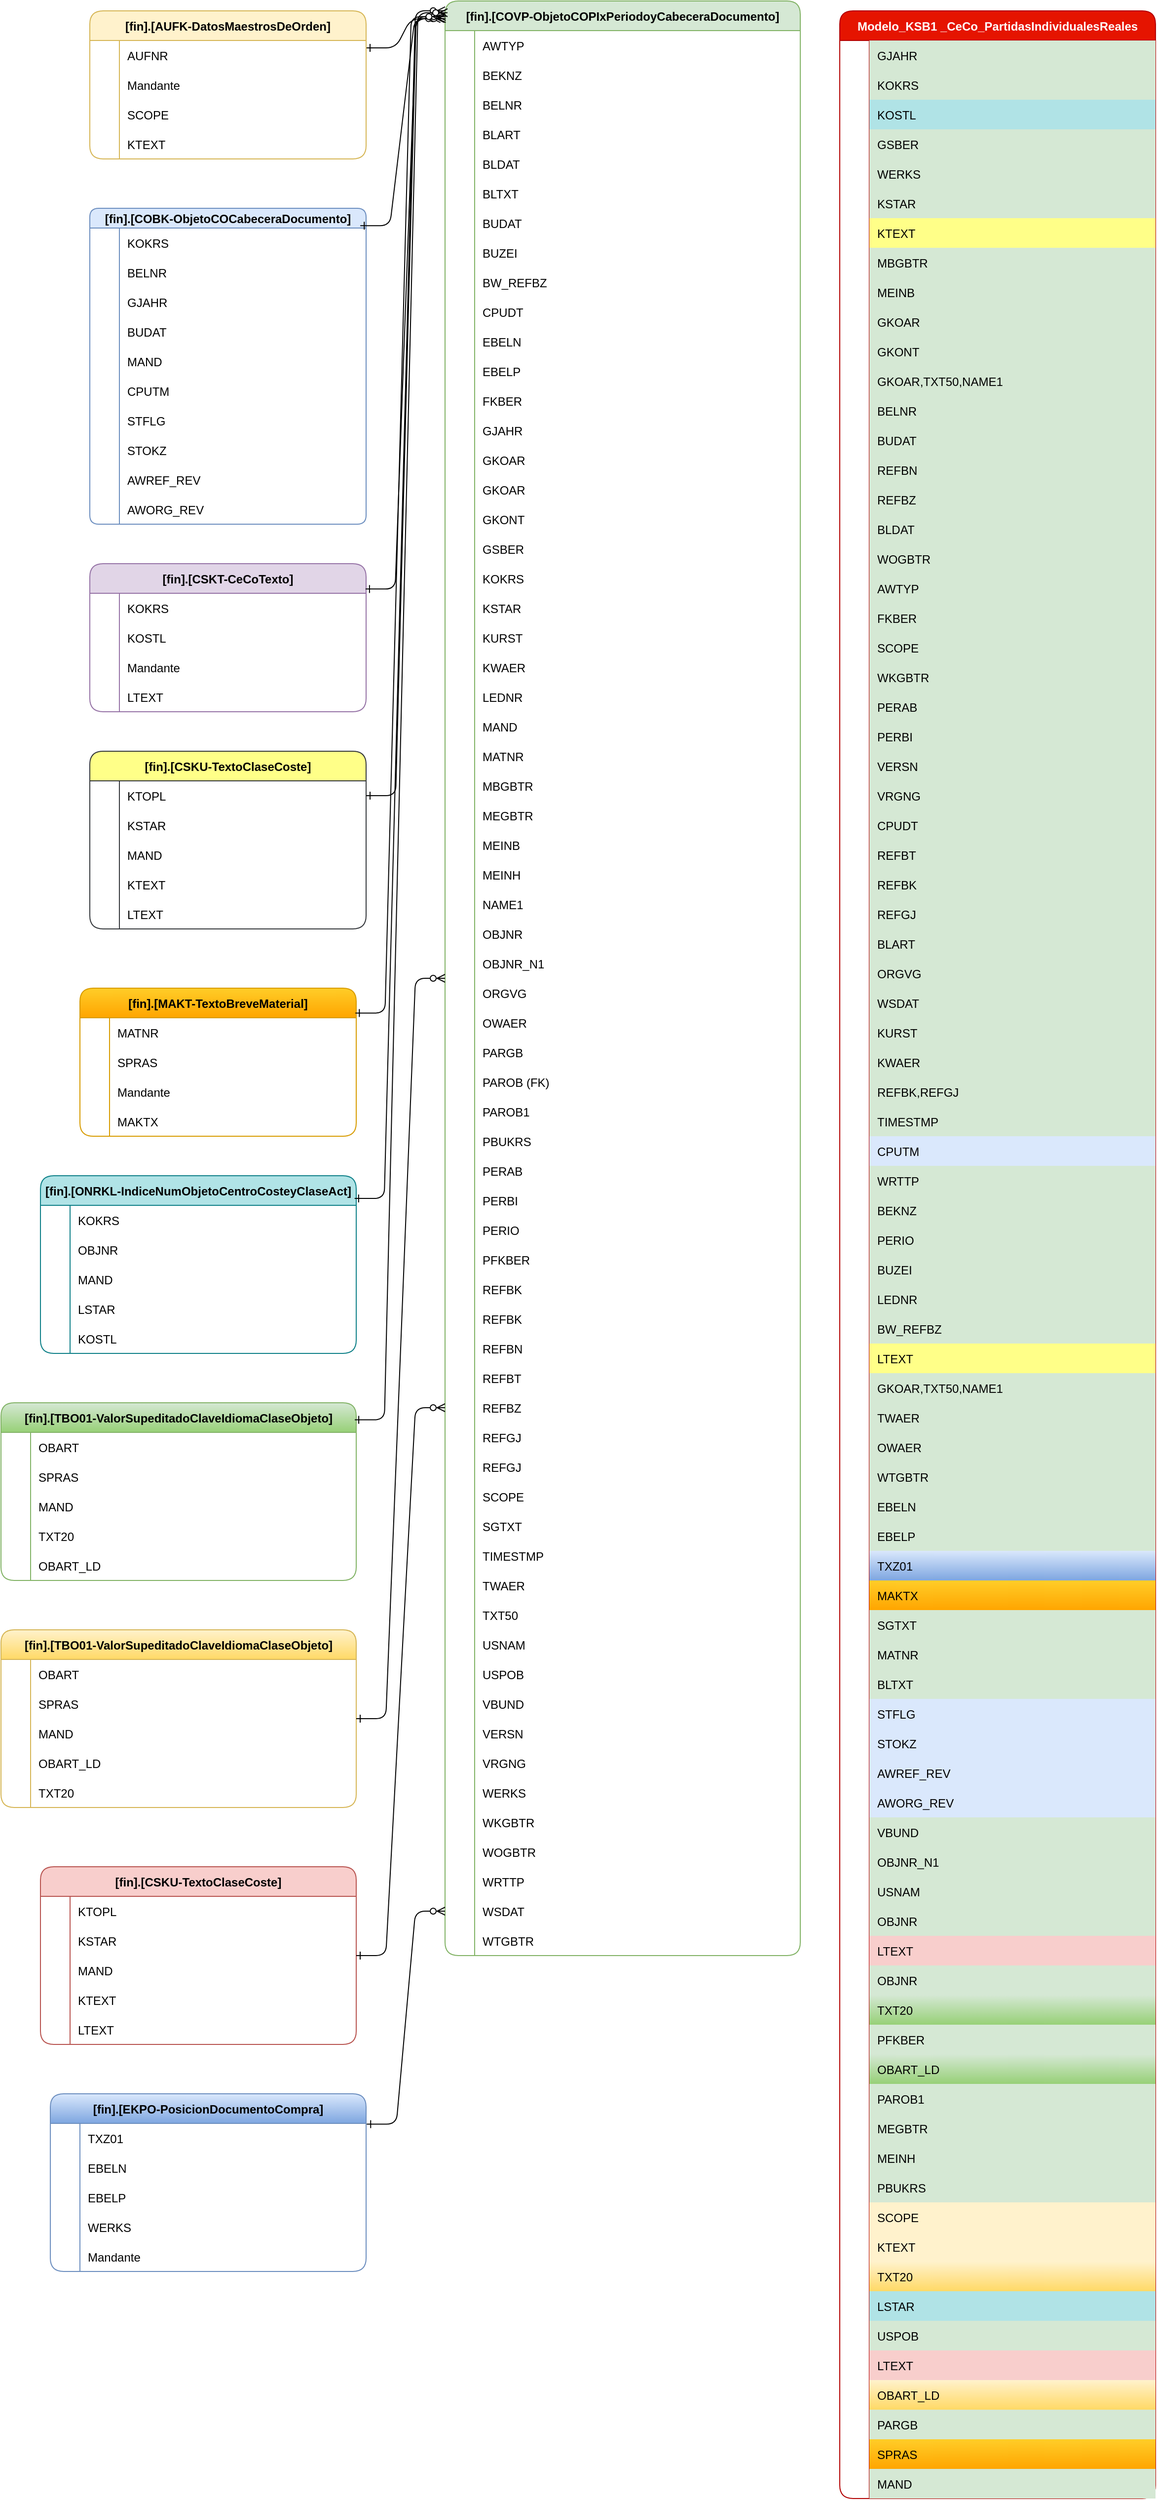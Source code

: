 <mxfile version="21.6.5" type="github">
  <diagram id="R2lEEEUBdFMjLlhIrx00" name="Page-1">
    <mxGraphModel dx="3063" dy="2373" grid="1" gridSize="10" guides="1" tooltips="1" connect="1" arrows="1" fold="1" page="1" pageScale="1" pageWidth="850" pageHeight="1100" math="0" shadow="0" extFonts="Permanent Marker^https://fonts.googleapis.com/css?family=Permanent+Marker">
      <root>
        <mxCell id="0" />
        <mxCell id="1" parent="0" />
        <mxCell id="C-vyLk0tnHw3VtMMgP7b-1" value="" style="edgeStyle=entityRelationEdgeStyle;endArrow=ERzeroToMany;startArrow=ERone;endFill=1;startFill=0;entryX=-0.013;entryY=0.009;entryDx=0;entryDy=0;entryPerimeter=0;exitX=1;exitY=0.25;exitDx=0;exitDy=0;" parent="1" source="JdrT3NmgoFCPPimTwzp1-251" target="JdrT3NmgoFCPPimTwzp1-295" edge="1">
          <mxGeometry width="100" height="100" relative="1" as="geometry">
            <mxPoint x="20" y="-1060" as="sourcePoint" />
            <mxPoint x="100" y="-1030" as="targetPoint" />
          </mxGeometry>
        </mxCell>
        <mxCell id="JdrT3NmgoFCPPimTwzp1-1" value="Modelo_KSB1 _CeCo_PartidasIndividualesReales" style="shape=table;startSize=30;container=1;collapsible=1;childLayout=tableLayout;fixedRows=1;rowLines=0;fontStyle=1;align=center;resizeLast=1;fillColor=#e51400;fontColor=#ffffff;strokeColor=#B20000;rounded=1;" vertex="1" parent="1">
          <mxGeometry x="520" y="-1040" width="320" height="2520" as="geometry" />
        </mxCell>
        <mxCell id="JdrT3NmgoFCPPimTwzp1-2" value="" style="shape=tableRow;horizontal=0;startSize=0;swimlaneHead=0;swimlaneBody=0;fillColor=none;collapsible=0;dropTarget=0;points=[[0,0.5],[1,0.5]];portConstraint=eastwest;strokeColor=inherit;top=0;left=0;right=0;bottom=0;" vertex="1" parent="JdrT3NmgoFCPPimTwzp1-1">
          <mxGeometry y="30" width="320" height="30" as="geometry" />
        </mxCell>
        <mxCell id="JdrT3NmgoFCPPimTwzp1-3" value="" style="shape=partialRectangle;overflow=hidden;connectable=0;fillColor=none;strokeColor=inherit;top=0;left=0;bottom=0;right=0;" vertex="1" parent="JdrT3NmgoFCPPimTwzp1-2">
          <mxGeometry width="30" height="30" as="geometry">
            <mxRectangle width="30" height="30" as="alternateBounds" />
          </mxGeometry>
        </mxCell>
        <mxCell id="JdrT3NmgoFCPPimTwzp1-4" value="GJAHR" style="shape=partialRectangle;overflow=hidden;connectable=0;fillColor=#d5e8d4;align=left;strokeColor=#82b366;top=0;left=0;bottom=0;right=0;spacingLeft=6;" vertex="1" parent="JdrT3NmgoFCPPimTwzp1-2">
          <mxGeometry x="30" width="290" height="30" as="geometry">
            <mxRectangle width="290" height="30" as="alternateBounds" />
          </mxGeometry>
        </mxCell>
        <mxCell id="JdrT3NmgoFCPPimTwzp1-5" value="" style="shape=tableRow;horizontal=0;startSize=0;swimlaneHead=0;swimlaneBody=0;fillColor=none;collapsible=0;dropTarget=0;points=[[0,0.5],[1,0.5]];portConstraint=eastwest;strokeColor=inherit;top=0;left=0;right=0;bottom=0;" vertex="1" parent="JdrT3NmgoFCPPimTwzp1-1">
          <mxGeometry y="60" width="320" height="30" as="geometry" />
        </mxCell>
        <mxCell id="JdrT3NmgoFCPPimTwzp1-6" value="" style="shape=partialRectangle;overflow=hidden;connectable=0;fillColor=none;strokeColor=inherit;top=0;left=0;bottom=0;right=0;" vertex="1" parent="JdrT3NmgoFCPPimTwzp1-5">
          <mxGeometry width="30" height="30" as="geometry">
            <mxRectangle width="30" height="30" as="alternateBounds" />
          </mxGeometry>
        </mxCell>
        <mxCell id="JdrT3NmgoFCPPimTwzp1-7" value="KOKRS" style="shape=partialRectangle;overflow=hidden;connectable=0;fillColor=#d5e8d4;align=left;strokeColor=#82b366;top=0;left=0;bottom=0;right=0;spacingLeft=6;" vertex="1" parent="JdrT3NmgoFCPPimTwzp1-5">
          <mxGeometry x="30" width="290" height="30" as="geometry">
            <mxRectangle width="290" height="30" as="alternateBounds" />
          </mxGeometry>
        </mxCell>
        <mxCell id="JdrT3NmgoFCPPimTwzp1-8" value="" style="shape=tableRow;horizontal=0;startSize=0;swimlaneHead=0;swimlaneBody=0;fillColor=none;collapsible=0;dropTarget=0;points=[[0,0.5],[1,0.5]];portConstraint=eastwest;strokeColor=inherit;top=0;left=0;right=0;bottom=0;" vertex="1" parent="JdrT3NmgoFCPPimTwzp1-1">
          <mxGeometry y="90" width="320" height="30" as="geometry" />
        </mxCell>
        <mxCell id="JdrT3NmgoFCPPimTwzp1-9" value="" style="shape=partialRectangle;overflow=hidden;connectable=0;fillColor=none;strokeColor=inherit;top=0;left=0;bottom=0;right=0;" vertex="1" parent="JdrT3NmgoFCPPimTwzp1-8">
          <mxGeometry width="30" height="30" as="geometry">
            <mxRectangle width="30" height="30" as="alternateBounds" />
          </mxGeometry>
        </mxCell>
        <mxCell id="JdrT3NmgoFCPPimTwzp1-10" value="KOSTL" style="shape=partialRectangle;overflow=hidden;connectable=0;fillColor=#b0e3e6;align=left;strokeColor=#0e8088;top=0;left=0;bottom=0;right=0;spacingLeft=6;" vertex="1" parent="JdrT3NmgoFCPPimTwzp1-8">
          <mxGeometry x="30" width="290" height="30" as="geometry">
            <mxRectangle width="290" height="30" as="alternateBounds" />
          </mxGeometry>
        </mxCell>
        <mxCell id="JdrT3NmgoFCPPimTwzp1-11" value="" style="shape=tableRow;horizontal=0;startSize=0;swimlaneHead=0;swimlaneBody=0;fillColor=none;collapsible=0;dropTarget=0;points=[[0,0.5],[1,0.5]];portConstraint=eastwest;strokeColor=inherit;top=0;left=0;right=0;bottom=0;" vertex="1" parent="JdrT3NmgoFCPPimTwzp1-1">
          <mxGeometry y="120" width="320" height="30" as="geometry" />
        </mxCell>
        <mxCell id="JdrT3NmgoFCPPimTwzp1-12" value="" style="shape=partialRectangle;overflow=hidden;connectable=0;fillColor=none;strokeColor=inherit;top=0;left=0;bottom=0;right=0;" vertex="1" parent="JdrT3NmgoFCPPimTwzp1-11">
          <mxGeometry width="30" height="30" as="geometry">
            <mxRectangle width="30" height="30" as="alternateBounds" />
          </mxGeometry>
        </mxCell>
        <mxCell id="JdrT3NmgoFCPPimTwzp1-13" value="GSBER" style="shape=partialRectangle;overflow=hidden;connectable=0;fillColor=#d5e8d4;align=left;strokeColor=#82b366;top=0;left=0;bottom=0;right=0;spacingLeft=6;" vertex="1" parent="JdrT3NmgoFCPPimTwzp1-11">
          <mxGeometry x="30" width="290" height="30" as="geometry">
            <mxRectangle width="290" height="30" as="alternateBounds" />
          </mxGeometry>
        </mxCell>
        <mxCell id="JdrT3NmgoFCPPimTwzp1-14" value="" style="shape=tableRow;horizontal=0;startSize=0;swimlaneHead=0;swimlaneBody=0;fillColor=none;collapsible=0;dropTarget=0;points=[[0,0.5],[1,0.5]];portConstraint=eastwest;strokeColor=inherit;top=0;left=0;right=0;bottom=0;" vertex="1" parent="JdrT3NmgoFCPPimTwzp1-1">
          <mxGeometry y="150" width="320" height="30" as="geometry" />
        </mxCell>
        <mxCell id="JdrT3NmgoFCPPimTwzp1-15" value="" style="shape=partialRectangle;overflow=hidden;connectable=0;fillColor=none;strokeColor=inherit;top=0;left=0;bottom=0;right=0;" vertex="1" parent="JdrT3NmgoFCPPimTwzp1-14">
          <mxGeometry width="30" height="30" as="geometry">
            <mxRectangle width="30" height="30" as="alternateBounds" />
          </mxGeometry>
        </mxCell>
        <mxCell id="JdrT3NmgoFCPPimTwzp1-16" value="WERKS" style="shape=partialRectangle;overflow=hidden;connectable=0;fillColor=#d5e8d4;align=left;strokeColor=#82b366;top=0;left=0;bottom=0;right=0;spacingLeft=6;" vertex="1" parent="JdrT3NmgoFCPPimTwzp1-14">
          <mxGeometry x="30" width="290" height="30" as="geometry">
            <mxRectangle width="290" height="30" as="alternateBounds" />
          </mxGeometry>
        </mxCell>
        <mxCell id="JdrT3NmgoFCPPimTwzp1-17" value="" style="shape=tableRow;horizontal=0;startSize=0;swimlaneHead=0;swimlaneBody=0;fillColor=none;collapsible=0;dropTarget=0;points=[[0,0.5],[1,0.5]];portConstraint=eastwest;strokeColor=inherit;top=0;left=0;right=0;bottom=0;" vertex="1" parent="JdrT3NmgoFCPPimTwzp1-1">
          <mxGeometry y="180" width="320" height="30" as="geometry" />
        </mxCell>
        <mxCell id="JdrT3NmgoFCPPimTwzp1-18" value="" style="shape=partialRectangle;overflow=hidden;connectable=0;fillColor=none;strokeColor=inherit;top=0;left=0;bottom=0;right=0;" vertex="1" parent="JdrT3NmgoFCPPimTwzp1-17">
          <mxGeometry width="30" height="30" as="geometry">
            <mxRectangle width="30" height="30" as="alternateBounds" />
          </mxGeometry>
        </mxCell>
        <mxCell id="JdrT3NmgoFCPPimTwzp1-19" value="KSTAR" style="shape=partialRectangle;overflow=hidden;connectable=0;fillColor=#d5e8d4;align=left;strokeColor=#82b366;top=0;left=0;bottom=0;right=0;spacingLeft=6;" vertex="1" parent="JdrT3NmgoFCPPimTwzp1-17">
          <mxGeometry x="30" width="290" height="30" as="geometry">
            <mxRectangle width="290" height="30" as="alternateBounds" />
          </mxGeometry>
        </mxCell>
        <mxCell id="JdrT3NmgoFCPPimTwzp1-20" value="" style="shape=tableRow;horizontal=0;startSize=0;swimlaneHead=0;swimlaneBody=0;fillColor=none;collapsible=0;dropTarget=0;points=[[0,0.5],[1,0.5]];portConstraint=eastwest;strokeColor=inherit;top=0;left=0;right=0;bottom=0;" vertex="1" parent="JdrT3NmgoFCPPimTwzp1-1">
          <mxGeometry y="210" width="320" height="30" as="geometry" />
        </mxCell>
        <mxCell id="JdrT3NmgoFCPPimTwzp1-21" value="" style="shape=partialRectangle;overflow=hidden;connectable=0;fillColor=none;strokeColor=inherit;top=0;left=0;bottom=0;right=0;" vertex="1" parent="JdrT3NmgoFCPPimTwzp1-20">
          <mxGeometry width="30" height="30" as="geometry">
            <mxRectangle width="30" height="30" as="alternateBounds" />
          </mxGeometry>
        </mxCell>
        <mxCell id="JdrT3NmgoFCPPimTwzp1-22" value="KTEXT" style="shape=partialRectangle;overflow=hidden;connectable=0;fillColor=#ffff88;align=left;strokeColor=#36393d;top=0;left=0;bottom=0;right=0;spacingLeft=6;" vertex="1" parent="JdrT3NmgoFCPPimTwzp1-20">
          <mxGeometry x="30" width="290" height="30" as="geometry">
            <mxRectangle width="290" height="30" as="alternateBounds" />
          </mxGeometry>
        </mxCell>
        <mxCell id="JdrT3NmgoFCPPimTwzp1-23" value="" style="shape=tableRow;horizontal=0;startSize=0;swimlaneHead=0;swimlaneBody=0;fillColor=none;collapsible=0;dropTarget=0;points=[[0,0.5],[1,0.5]];portConstraint=eastwest;strokeColor=inherit;top=0;left=0;right=0;bottom=0;" vertex="1" parent="JdrT3NmgoFCPPimTwzp1-1">
          <mxGeometry y="240" width="320" height="30" as="geometry" />
        </mxCell>
        <mxCell id="JdrT3NmgoFCPPimTwzp1-24" value="" style="shape=partialRectangle;overflow=hidden;connectable=0;fillColor=none;strokeColor=inherit;top=0;left=0;bottom=0;right=0;" vertex="1" parent="JdrT3NmgoFCPPimTwzp1-23">
          <mxGeometry width="30" height="30" as="geometry">
            <mxRectangle width="30" height="30" as="alternateBounds" />
          </mxGeometry>
        </mxCell>
        <mxCell id="JdrT3NmgoFCPPimTwzp1-25" value="MBGBTR" style="shape=partialRectangle;overflow=hidden;connectable=0;fillColor=#d5e8d4;align=left;strokeColor=#82b366;top=0;left=0;bottom=0;right=0;spacingLeft=6;" vertex="1" parent="JdrT3NmgoFCPPimTwzp1-23">
          <mxGeometry x="30" width="290" height="30" as="geometry">
            <mxRectangle width="290" height="30" as="alternateBounds" />
          </mxGeometry>
        </mxCell>
        <mxCell id="JdrT3NmgoFCPPimTwzp1-26" value="" style="shape=tableRow;horizontal=0;startSize=0;swimlaneHead=0;swimlaneBody=0;fillColor=none;collapsible=0;dropTarget=0;points=[[0,0.5],[1,0.5]];portConstraint=eastwest;strokeColor=inherit;top=0;left=0;right=0;bottom=0;" vertex="1" parent="JdrT3NmgoFCPPimTwzp1-1">
          <mxGeometry y="270" width="320" height="30" as="geometry" />
        </mxCell>
        <mxCell id="JdrT3NmgoFCPPimTwzp1-27" value="" style="shape=partialRectangle;overflow=hidden;connectable=0;fillColor=none;strokeColor=inherit;top=0;left=0;bottom=0;right=0;" vertex="1" parent="JdrT3NmgoFCPPimTwzp1-26">
          <mxGeometry width="30" height="30" as="geometry">
            <mxRectangle width="30" height="30" as="alternateBounds" />
          </mxGeometry>
        </mxCell>
        <mxCell id="JdrT3NmgoFCPPimTwzp1-28" value="MEINB" style="shape=partialRectangle;overflow=hidden;connectable=0;fillColor=#d5e8d4;align=left;strokeColor=#82b366;top=0;left=0;bottom=0;right=0;spacingLeft=6;" vertex="1" parent="JdrT3NmgoFCPPimTwzp1-26">
          <mxGeometry x="30" width="290" height="30" as="geometry">
            <mxRectangle width="290" height="30" as="alternateBounds" />
          </mxGeometry>
        </mxCell>
        <mxCell id="JdrT3NmgoFCPPimTwzp1-29" value="" style="shape=tableRow;horizontal=0;startSize=0;swimlaneHead=0;swimlaneBody=0;fillColor=none;collapsible=0;dropTarget=0;points=[[0,0.5],[1,0.5]];portConstraint=eastwest;strokeColor=inherit;top=0;left=0;right=0;bottom=0;" vertex="1" parent="JdrT3NmgoFCPPimTwzp1-1">
          <mxGeometry y="300" width="320" height="30" as="geometry" />
        </mxCell>
        <mxCell id="JdrT3NmgoFCPPimTwzp1-30" value="" style="shape=partialRectangle;overflow=hidden;connectable=0;fillColor=none;strokeColor=inherit;top=0;left=0;bottom=0;right=0;" vertex="1" parent="JdrT3NmgoFCPPimTwzp1-29">
          <mxGeometry width="30" height="30" as="geometry">
            <mxRectangle width="30" height="30" as="alternateBounds" />
          </mxGeometry>
        </mxCell>
        <mxCell id="JdrT3NmgoFCPPimTwzp1-31" value="GKOAR" style="shape=partialRectangle;overflow=hidden;connectable=0;fillColor=#d5e8d4;align=left;strokeColor=#82b366;top=0;left=0;bottom=0;right=0;spacingLeft=6;" vertex="1" parent="JdrT3NmgoFCPPimTwzp1-29">
          <mxGeometry x="30" width="290" height="30" as="geometry">
            <mxRectangle width="290" height="30" as="alternateBounds" />
          </mxGeometry>
        </mxCell>
        <mxCell id="JdrT3NmgoFCPPimTwzp1-32" value="" style="shape=tableRow;horizontal=0;startSize=0;swimlaneHead=0;swimlaneBody=0;fillColor=none;collapsible=0;dropTarget=0;points=[[0,0.5],[1,0.5]];portConstraint=eastwest;strokeColor=inherit;top=0;left=0;right=0;bottom=0;" vertex="1" parent="JdrT3NmgoFCPPimTwzp1-1">
          <mxGeometry y="330" width="320" height="30" as="geometry" />
        </mxCell>
        <mxCell id="JdrT3NmgoFCPPimTwzp1-33" value="" style="shape=partialRectangle;overflow=hidden;connectable=0;fillColor=none;strokeColor=inherit;top=0;left=0;bottom=0;right=0;" vertex="1" parent="JdrT3NmgoFCPPimTwzp1-32">
          <mxGeometry width="30" height="30" as="geometry">
            <mxRectangle width="30" height="30" as="alternateBounds" />
          </mxGeometry>
        </mxCell>
        <mxCell id="JdrT3NmgoFCPPimTwzp1-34" value="GKONT" style="shape=partialRectangle;overflow=hidden;connectable=0;fillColor=#d5e8d4;align=left;strokeColor=#82b366;top=0;left=0;bottom=0;right=0;spacingLeft=6;" vertex="1" parent="JdrT3NmgoFCPPimTwzp1-32">
          <mxGeometry x="30" width="290" height="30" as="geometry">
            <mxRectangle width="290" height="30" as="alternateBounds" />
          </mxGeometry>
        </mxCell>
        <mxCell id="JdrT3NmgoFCPPimTwzp1-35" value="" style="shape=tableRow;horizontal=0;startSize=0;swimlaneHead=0;swimlaneBody=0;fillColor=none;collapsible=0;dropTarget=0;points=[[0,0.5],[1,0.5]];portConstraint=eastwest;strokeColor=inherit;top=0;left=0;right=0;bottom=0;" vertex="1" parent="JdrT3NmgoFCPPimTwzp1-1">
          <mxGeometry y="360" width="320" height="30" as="geometry" />
        </mxCell>
        <mxCell id="JdrT3NmgoFCPPimTwzp1-36" value="" style="shape=partialRectangle;overflow=hidden;connectable=0;fillColor=none;strokeColor=inherit;top=0;left=0;bottom=0;right=0;" vertex="1" parent="JdrT3NmgoFCPPimTwzp1-35">
          <mxGeometry width="30" height="30" as="geometry">
            <mxRectangle width="30" height="30" as="alternateBounds" />
          </mxGeometry>
        </mxCell>
        <mxCell id="JdrT3NmgoFCPPimTwzp1-37" value="GKOAR,TXT50,NAME1" style="shape=partialRectangle;overflow=hidden;connectable=0;fillColor=#d5e8d4;align=left;strokeColor=#82b366;top=0;left=0;bottom=0;right=0;spacingLeft=6;" vertex="1" parent="JdrT3NmgoFCPPimTwzp1-35">
          <mxGeometry x="30" width="290" height="30" as="geometry">
            <mxRectangle width="290" height="30" as="alternateBounds" />
          </mxGeometry>
        </mxCell>
        <mxCell id="JdrT3NmgoFCPPimTwzp1-38" value="" style="shape=tableRow;horizontal=0;startSize=0;swimlaneHead=0;swimlaneBody=0;fillColor=none;collapsible=0;dropTarget=0;points=[[0,0.5],[1,0.5]];portConstraint=eastwest;strokeColor=inherit;top=0;left=0;right=0;bottom=0;" vertex="1" parent="JdrT3NmgoFCPPimTwzp1-1">
          <mxGeometry y="390" width="320" height="30" as="geometry" />
        </mxCell>
        <mxCell id="JdrT3NmgoFCPPimTwzp1-39" value="" style="shape=partialRectangle;overflow=hidden;connectable=0;fillColor=none;strokeColor=inherit;top=0;left=0;bottom=0;right=0;" vertex="1" parent="JdrT3NmgoFCPPimTwzp1-38">
          <mxGeometry width="30" height="30" as="geometry">
            <mxRectangle width="30" height="30" as="alternateBounds" />
          </mxGeometry>
        </mxCell>
        <mxCell id="JdrT3NmgoFCPPimTwzp1-40" value="BELNR" style="shape=partialRectangle;overflow=hidden;connectable=0;fillColor=#d5e8d4;align=left;strokeColor=#82b366;top=0;left=0;bottom=0;right=0;spacingLeft=6;" vertex="1" parent="JdrT3NmgoFCPPimTwzp1-38">
          <mxGeometry x="30" width="290" height="30" as="geometry">
            <mxRectangle width="290" height="30" as="alternateBounds" />
          </mxGeometry>
        </mxCell>
        <mxCell id="JdrT3NmgoFCPPimTwzp1-41" value="" style="shape=tableRow;horizontal=0;startSize=0;swimlaneHead=0;swimlaneBody=0;fillColor=none;collapsible=0;dropTarget=0;points=[[0,0.5],[1,0.5]];portConstraint=eastwest;strokeColor=inherit;top=0;left=0;right=0;bottom=0;" vertex="1" parent="JdrT3NmgoFCPPimTwzp1-1">
          <mxGeometry y="420" width="320" height="30" as="geometry" />
        </mxCell>
        <mxCell id="JdrT3NmgoFCPPimTwzp1-42" value="" style="shape=partialRectangle;overflow=hidden;connectable=0;fillColor=none;strokeColor=inherit;top=0;left=0;bottom=0;right=0;" vertex="1" parent="JdrT3NmgoFCPPimTwzp1-41">
          <mxGeometry width="30" height="30" as="geometry">
            <mxRectangle width="30" height="30" as="alternateBounds" />
          </mxGeometry>
        </mxCell>
        <mxCell id="JdrT3NmgoFCPPimTwzp1-43" value="BUDAT" style="shape=partialRectangle;overflow=hidden;connectable=0;fillColor=#d5e8d4;align=left;strokeColor=#82b366;top=0;left=0;bottom=0;right=0;spacingLeft=6;" vertex="1" parent="JdrT3NmgoFCPPimTwzp1-41">
          <mxGeometry x="30" width="290" height="30" as="geometry">
            <mxRectangle width="290" height="30" as="alternateBounds" />
          </mxGeometry>
        </mxCell>
        <mxCell id="JdrT3NmgoFCPPimTwzp1-44" value="" style="shape=tableRow;horizontal=0;startSize=0;swimlaneHead=0;swimlaneBody=0;fillColor=none;collapsible=0;dropTarget=0;points=[[0,0.5],[1,0.5]];portConstraint=eastwest;strokeColor=inherit;top=0;left=0;right=0;bottom=0;" vertex="1" parent="JdrT3NmgoFCPPimTwzp1-1">
          <mxGeometry y="450" width="320" height="30" as="geometry" />
        </mxCell>
        <mxCell id="JdrT3NmgoFCPPimTwzp1-45" value="" style="shape=partialRectangle;overflow=hidden;connectable=0;fillColor=none;strokeColor=inherit;top=0;left=0;bottom=0;right=0;" vertex="1" parent="JdrT3NmgoFCPPimTwzp1-44">
          <mxGeometry width="30" height="30" as="geometry">
            <mxRectangle width="30" height="30" as="alternateBounds" />
          </mxGeometry>
        </mxCell>
        <mxCell id="JdrT3NmgoFCPPimTwzp1-46" value="REFBN" style="shape=partialRectangle;overflow=hidden;connectable=0;fillColor=#d5e8d4;align=left;strokeColor=#82b366;top=0;left=0;bottom=0;right=0;spacingLeft=6;" vertex="1" parent="JdrT3NmgoFCPPimTwzp1-44">
          <mxGeometry x="30" width="290" height="30" as="geometry">
            <mxRectangle width="290" height="30" as="alternateBounds" />
          </mxGeometry>
        </mxCell>
        <mxCell id="JdrT3NmgoFCPPimTwzp1-47" value="" style="shape=tableRow;horizontal=0;startSize=0;swimlaneHead=0;swimlaneBody=0;fillColor=none;collapsible=0;dropTarget=0;points=[[0,0.5],[1,0.5]];portConstraint=eastwest;strokeColor=inherit;top=0;left=0;right=0;bottom=0;" vertex="1" parent="JdrT3NmgoFCPPimTwzp1-1">
          <mxGeometry y="480" width="320" height="30" as="geometry" />
        </mxCell>
        <mxCell id="JdrT3NmgoFCPPimTwzp1-48" value="" style="shape=partialRectangle;overflow=hidden;connectable=0;fillColor=none;strokeColor=inherit;top=0;left=0;bottom=0;right=0;" vertex="1" parent="JdrT3NmgoFCPPimTwzp1-47">
          <mxGeometry width="30" height="30" as="geometry">
            <mxRectangle width="30" height="30" as="alternateBounds" />
          </mxGeometry>
        </mxCell>
        <mxCell id="JdrT3NmgoFCPPimTwzp1-49" value="REFBZ" style="shape=partialRectangle;overflow=hidden;connectable=0;fillColor=#d5e8d4;align=left;strokeColor=#82b366;top=0;left=0;bottom=0;right=0;spacingLeft=6;" vertex="1" parent="JdrT3NmgoFCPPimTwzp1-47">
          <mxGeometry x="30" width="290" height="30" as="geometry">
            <mxRectangle width="290" height="30" as="alternateBounds" />
          </mxGeometry>
        </mxCell>
        <mxCell id="JdrT3NmgoFCPPimTwzp1-50" value="" style="shape=tableRow;horizontal=0;startSize=0;swimlaneHead=0;swimlaneBody=0;fillColor=none;collapsible=0;dropTarget=0;points=[[0,0.5],[1,0.5]];portConstraint=eastwest;strokeColor=inherit;top=0;left=0;right=0;bottom=0;" vertex="1" parent="JdrT3NmgoFCPPimTwzp1-1">
          <mxGeometry y="510" width="320" height="30" as="geometry" />
        </mxCell>
        <mxCell id="JdrT3NmgoFCPPimTwzp1-51" value="" style="shape=partialRectangle;overflow=hidden;connectable=0;fillColor=none;strokeColor=inherit;top=0;left=0;bottom=0;right=0;" vertex="1" parent="JdrT3NmgoFCPPimTwzp1-50">
          <mxGeometry width="30" height="30" as="geometry">
            <mxRectangle width="30" height="30" as="alternateBounds" />
          </mxGeometry>
        </mxCell>
        <mxCell id="JdrT3NmgoFCPPimTwzp1-52" value="BLDAT" style="shape=partialRectangle;overflow=hidden;connectable=0;fillColor=#d5e8d4;align=left;strokeColor=#82b366;top=0;left=0;bottom=0;right=0;spacingLeft=6;" vertex="1" parent="JdrT3NmgoFCPPimTwzp1-50">
          <mxGeometry x="30" width="290" height="30" as="geometry">
            <mxRectangle width="290" height="30" as="alternateBounds" />
          </mxGeometry>
        </mxCell>
        <mxCell id="JdrT3NmgoFCPPimTwzp1-53" value="" style="shape=tableRow;horizontal=0;startSize=0;swimlaneHead=0;swimlaneBody=0;fillColor=none;collapsible=0;dropTarget=0;points=[[0,0.5],[1,0.5]];portConstraint=eastwest;strokeColor=inherit;top=0;left=0;right=0;bottom=0;" vertex="1" parent="JdrT3NmgoFCPPimTwzp1-1">
          <mxGeometry y="540" width="320" height="30" as="geometry" />
        </mxCell>
        <mxCell id="JdrT3NmgoFCPPimTwzp1-54" value="" style="shape=partialRectangle;overflow=hidden;connectable=0;fillColor=none;strokeColor=inherit;top=0;left=0;bottom=0;right=0;" vertex="1" parent="JdrT3NmgoFCPPimTwzp1-53">
          <mxGeometry width="30" height="30" as="geometry">
            <mxRectangle width="30" height="30" as="alternateBounds" />
          </mxGeometry>
        </mxCell>
        <mxCell id="JdrT3NmgoFCPPimTwzp1-55" value="WOGBTR" style="shape=partialRectangle;overflow=hidden;connectable=0;fillColor=#d5e8d4;align=left;strokeColor=#82b366;top=0;left=0;bottom=0;right=0;spacingLeft=6;" vertex="1" parent="JdrT3NmgoFCPPimTwzp1-53">
          <mxGeometry x="30" width="290" height="30" as="geometry">
            <mxRectangle width="290" height="30" as="alternateBounds" />
          </mxGeometry>
        </mxCell>
        <mxCell id="JdrT3NmgoFCPPimTwzp1-56" value="" style="shape=tableRow;horizontal=0;startSize=0;swimlaneHead=0;swimlaneBody=0;fillColor=none;collapsible=0;dropTarget=0;points=[[0,0.5],[1,0.5]];portConstraint=eastwest;strokeColor=inherit;top=0;left=0;right=0;bottom=0;" vertex="1" parent="JdrT3NmgoFCPPimTwzp1-1">
          <mxGeometry y="570" width="320" height="30" as="geometry" />
        </mxCell>
        <mxCell id="JdrT3NmgoFCPPimTwzp1-57" value="" style="shape=partialRectangle;overflow=hidden;connectable=0;fillColor=none;strokeColor=inherit;top=0;left=0;bottom=0;right=0;" vertex="1" parent="JdrT3NmgoFCPPimTwzp1-56">
          <mxGeometry width="30" height="30" as="geometry">
            <mxRectangle width="30" height="30" as="alternateBounds" />
          </mxGeometry>
        </mxCell>
        <mxCell id="JdrT3NmgoFCPPimTwzp1-58" value="AWTYP" style="shape=partialRectangle;overflow=hidden;connectable=0;fillColor=#d5e8d4;align=left;strokeColor=#82b366;top=0;left=0;bottom=0;right=0;spacingLeft=6;" vertex="1" parent="JdrT3NmgoFCPPimTwzp1-56">
          <mxGeometry x="30" width="290" height="30" as="geometry">
            <mxRectangle width="290" height="30" as="alternateBounds" />
          </mxGeometry>
        </mxCell>
        <mxCell id="JdrT3NmgoFCPPimTwzp1-59" value="" style="shape=tableRow;horizontal=0;startSize=0;swimlaneHead=0;swimlaneBody=0;fillColor=none;collapsible=0;dropTarget=0;points=[[0,0.5],[1,0.5]];portConstraint=eastwest;strokeColor=inherit;top=0;left=0;right=0;bottom=0;" vertex="1" parent="JdrT3NmgoFCPPimTwzp1-1">
          <mxGeometry y="600" width="320" height="30" as="geometry" />
        </mxCell>
        <mxCell id="JdrT3NmgoFCPPimTwzp1-60" value="" style="shape=partialRectangle;overflow=hidden;connectable=0;fillColor=none;strokeColor=inherit;top=0;left=0;bottom=0;right=0;" vertex="1" parent="JdrT3NmgoFCPPimTwzp1-59">
          <mxGeometry width="30" height="30" as="geometry">
            <mxRectangle width="30" height="30" as="alternateBounds" />
          </mxGeometry>
        </mxCell>
        <mxCell id="JdrT3NmgoFCPPimTwzp1-61" value="FKBER" style="shape=partialRectangle;overflow=hidden;connectable=0;fillColor=#d5e8d4;align=left;strokeColor=#82b366;top=0;left=0;bottom=0;right=0;spacingLeft=6;" vertex="1" parent="JdrT3NmgoFCPPimTwzp1-59">
          <mxGeometry x="30" width="290" height="30" as="geometry">
            <mxRectangle width="290" height="30" as="alternateBounds" />
          </mxGeometry>
        </mxCell>
        <mxCell id="JdrT3NmgoFCPPimTwzp1-62" value="" style="shape=tableRow;horizontal=0;startSize=0;swimlaneHead=0;swimlaneBody=0;fillColor=none;collapsible=0;dropTarget=0;points=[[0,0.5],[1,0.5]];portConstraint=eastwest;strokeColor=inherit;top=0;left=0;right=0;bottom=0;" vertex="1" parent="JdrT3NmgoFCPPimTwzp1-1">
          <mxGeometry y="630" width="320" height="30" as="geometry" />
        </mxCell>
        <mxCell id="JdrT3NmgoFCPPimTwzp1-63" value="" style="shape=partialRectangle;overflow=hidden;connectable=0;fillColor=none;strokeColor=inherit;top=0;left=0;bottom=0;right=0;" vertex="1" parent="JdrT3NmgoFCPPimTwzp1-62">
          <mxGeometry width="30" height="30" as="geometry">
            <mxRectangle width="30" height="30" as="alternateBounds" />
          </mxGeometry>
        </mxCell>
        <mxCell id="JdrT3NmgoFCPPimTwzp1-64" value="SCOPE" style="shape=partialRectangle;overflow=hidden;connectable=0;fillColor=#d5e8d4;align=left;strokeColor=#82b366;top=0;left=0;bottom=0;right=0;spacingLeft=6;" vertex="1" parent="JdrT3NmgoFCPPimTwzp1-62">
          <mxGeometry x="30" width="290" height="30" as="geometry">
            <mxRectangle width="290" height="30" as="alternateBounds" />
          </mxGeometry>
        </mxCell>
        <mxCell id="JdrT3NmgoFCPPimTwzp1-65" value="" style="shape=tableRow;horizontal=0;startSize=0;swimlaneHead=0;swimlaneBody=0;fillColor=none;collapsible=0;dropTarget=0;points=[[0,0.5],[1,0.5]];portConstraint=eastwest;strokeColor=inherit;top=0;left=0;right=0;bottom=0;" vertex="1" parent="JdrT3NmgoFCPPimTwzp1-1">
          <mxGeometry y="660" width="320" height="30" as="geometry" />
        </mxCell>
        <mxCell id="JdrT3NmgoFCPPimTwzp1-66" value="" style="shape=partialRectangle;overflow=hidden;connectable=0;fillColor=none;strokeColor=inherit;top=0;left=0;bottom=0;right=0;" vertex="1" parent="JdrT3NmgoFCPPimTwzp1-65">
          <mxGeometry width="30" height="30" as="geometry">
            <mxRectangle width="30" height="30" as="alternateBounds" />
          </mxGeometry>
        </mxCell>
        <mxCell id="JdrT3NmgoFCPPimTwzp1-67" value="WKGBTR" style="shape=partialRectangle;overflow=hidden;connectable=0;fillColor=#d5e8d4;align=left;strokeColor=#82b366;top=0;left=0;bottom=0;right=0;spacingLeft=6;" vertex="1" parent="JdrT3NmgoFCPPimTwzp1-65">
          <mxGeometry x="30" width="290" height="30" as="geometry">
            <mxRectangle width="290" height="30" as="alternateBounds" />
          </mxGeometry>
        </mxCell>
        <mxCell id="JdrT3NmgoFCPPimTwzp1-68" value="" style="shape=tableRow;horizontal=0;startSize=0;swimlaneHead=0;swimlaneBody=0;fillColor=none;collapsible=0;dropTarget=0;points=[[0,0.5],[1,0.5]];portConstraint=eastwest;strokeColor=inherit;top=0;left=0;right=0;bottom=0;" vertex="1" parent="JdrT3NmgoFCPPimTwzp1-1">
          <mxGeometry y="690" width="320" height="30" as="geometry" />
        </mxCell>
        <mxCell id="JdrT3NmgoFCPPimTwzp1-69" value="" style="shape=partialRectangle;overflow=hidden;connectable=0;fillColor=none;strokeColor=inherit;top=0;left=0;bottom=0;right=0;" vertex="1" parent="JdrT3NmgoFCPPimTwzp1-68">
          <mxGeometry width="30" height="30" as="geometry">
            <mxRectangle width="30" height="30" as="alternateBounds" />
          </mxGeometry>
        </mxCell>
        <mxCell id="JdrT3NmgoFCPPimTwzp1-70" value="PERAB" style="shape=partialRectangle;overflow=hidden;connectable=0;fillColor=#d5e8d4;align=left;strokeColor=#82b366;top=0;left=0;bottom=0;right=0;spacingLeft=6;" vertex="1" parent="JdrT3NmgoFCPPimTwzp1-68">
          <mxGeometry x="30" width="290" height="30" as="geometry">
            <mxRectangle width="290" height="30" as="alternateBounds" />
          </mxGeometry>
        </mxCell>
        <mxCell id="JdrT3NmgoFCPPimTwzp1-71" value="" style="shape=tableRow;horizontal=0;startSize=0;swimlaneHead=0;swimlaneBody=0;fillColor=none;collapsible=0;dropTarget=0;points=[[0,0.5],[1,0.5]];portConstraint=eastwest;strokeColor=inherit;top=0;left=0;right=0;bottom=0;" vertex="1" parent="JdrT3NmgoFCPPimTwzp1-1">
          <mxGeometry y="720" width="320" height="30" as="geometry" />
        </mxCell>
        <mxCell id="JdrT3NmgoFCPPimTwzp1-72" value="" style="shape=partialRectangle;overflow=hidden;connectable=0;fillColor=none;strokeColor=inherit;top=0;left=0;bottom=0;right=0;" vertex="1" parent="JdrT3NmgoFCPPimTwzp1-71">
          <mxGeometry width="30" height="30" as="geometry">
            <mxRectangle width="30" height="30" as="alternateBounds" />
          </mxGeometry>
        </mxCell>
        <mxCell id="JdrT3NmgoFCPPimTwzp1-73" value="PERBI" style="shape=partialRectangle;overflow=hidden;connectable=0;fillColor=#d5e8d4;align=left;strokeColor=#82b366;top=0;left=0;bottom=0;right=0;spacingLeft=6;" vertex="1" parent="JdrT3NmgoFCPPimTwzp1-71">
          <mxGeometry x="30" width="290" height="30" as="geometry">
            <mxRectangle width="290" height="30" as="alternateBounds" />
          </mxGeometry>
        </mxCell>
        <mxCell id="JdrT3NmgoFCPPimTwzp1-74" value="" style="shape=tableRow;horizontal=0;startSize=0;swimlaneHead=0;swimlaneBody=0;fillColor=none;collapsible=0;dropTarget=0;points=[[0,0.5],[1,0.5]];portConstraint=eastwest;strokeColor=inherit;top=0;left=0;right=0;bottom=0;" vertex="1" parent="JdrT3NmgoFCPPimTwzp1-1">
          <mxGeometry y="750" width="320" height="30" as="geometry" />
        </mxCell>
        <mxCell id="JdrT3NmgoFCPPimTwzp1-75" value="" style="shape=partialRectangle;overflow=hidden;connectable=0;fillColor=none;strokeColor=inherit;top=0;left=0;bottom=0;right=0;" vertex="1" parent="JdrT3NmgoFCPPimTwzp1-74">
          <mxGeometry width="30" height="30" as="geometry">
            <mxRectangle width="30" height="30" as="alternateBounds" />
          </mxGeometry>
        </mxCell>
        <mxCell id="JdrT3NmgoFCPPimTwzp1-76" value="VERSN" style="shape=partialRectangle;overflow=hidden;connectable=0;fillColor=#d5e8d4;align=left;strokeColor=#82b366;top=0;left=0;bottom=0;right=0;spacingLeft=6;" vertex="1" parent="JdrT3NmgoFCPPimTwzp1-74">
          <mxGeometry x="30" width="290" height="30" as="geometry">
            <mxRectangle width="290" height="30" as="alternateBounds" />
          </mxGeometry>
        </mxCell>
        <mxCell id="JdrT3NmgoFCPPimTwzp1-77" value="" style="shape=tableRow;horizontal=0;startSize=0;swimlaneHead=0;swimlaneBody=0;fillColor=none;collapsible=0;dropTarget=0;points=[[0,0.5],[1,0.5]];portConstraint=eastwest;strokeColor=inherit;top=0;left=0;right=0;bottom=0;" vertex="1" parent="JdrT3NmgoFCPPimTwzp1-1">
          <mxGeometry y="780" width="320" height="30" as="geometry" />
        </mxCell>
        <mxCell id="JdrT3NmgoFCPPimTwzp1-78" value="" style="shape=partialRectangle;overflow=hidden;connectable=0;fillColor=none;strokeColor=inherit;top=0;left=0;bottom=0;right=0;" vertex="1" parent="JdrT3NmgoFCPPimTwzp1-77">
          <mxGeometry width="30" height="30" as="geometry">
            <mxRectangle width="30" height="30" as="alternateBounds" />
          </mxGeometry>
        </mxCell>
        <mxCell id="JdrT3NmgoFCPPimTwzp1-79" value="VRGNG" style="shape=partialRectangle;overflow=hidden;connectable=0;fillColor=#d5e8d4;align=left;strokeColor=#82b366;top=0;left=0;bottom=0;right=0;spacingLeft=6;" vertex="1" parent="JdrT3NmgoFCPPimTwzp1-77">
          <mxGeometry x="30" width="290" height="30" as="geometry">
            <mxRectangle width="290" height="30" as="alternateBounds" />
          </mxGeometry>
        </mxCell>
        <mxCell id="JdrT3NmgoFCPPimTwzp1-80" value="" style="shape=tableRow;horizontal=0;startSize=0;swimlaneHead=0;swimlaneBody=0;fillColor=none;collapsible=0;dropTarget=0;points=[[0,0.5],[1,0.5]];portConstraint=eastwest;strokeColor=inherit;top=0;left=0;right=0;bottom=0;" vertex="1" parent="JdrT3NmgoFCPPimTwzp1-1">
          <mxGeometry y="810" width="320" height="30" as="geometry" />
        </mxCell>
        <mxCell id="JdrT3NmgoFCPPimTwzp1-81" value="" style="shape=partialRectangle;overflow=hidden;connectable=0;fillColor=none;strokeColor=inherit;top=0;left=0;bottom=0;right=0;" vertex="1" parent="JdrT3NmgoFCPPimTwzp1-80">
          <mxGeometry width="30" height="30" as="geometry">
            <mxRectangle width="30" height="30" as="alternateBounds" />
          </mxGeometry>
        </mxCell>
        <mxCell id="JdrT3NmgoFCPPimTwzp1-82" value="CPUDT" style="shape=partialRectangle;overflow=hidden;connectable=0;fillColor=#d5e8d4;align=left;strokeColor=#82b366;top=0;left=0;bottom=0;right=0;spacingLeft=6;" vertex="1" parent="JdrT3NmgoFCPPimTwzp1-80">
          <mxGeometry x="30" width="290" height="30" as="geometry">
            <mxRectangle width="290" height="30" as="alternateBounds" />
          </mxGeometry>
        </mxCell>
        <mxCell id="JdrT3NmgoFCPPimTwzp1-83" value="" style="shape=tableRow;horizontal=0;startSize=0;swimlaneHead=0;swimlaneBody=0;fillColor=none;collapsible=0;dropTarget=0;points=[[0,0.5],[1,0.5]];portConstraint=eastwest;strokeColor=inherit;top=0;left=0;right=0;bottom=0;" vertex="1" parent="JdrT3NmgoFCPPimTwzp1-1">
          <mxGeometry y="840" width="320" height="30" as="geometry" />
        </mxCell>
        <mxCell id="JdrT3NmgoFCPPimTwzp1-84" value="" style="shape=partialRectangle;overflow=hidden;connectable=0;fillColor=none;strokeColor=inherit;top=0;left=0;bottom=0;right=0;" vertex="1" parent="JdrT3NmgoFCPPimTwzp1-83">
          <mxGeometry width="30" height="30" as="geometry">
            <mxRectangle width="30" height="30" as="alternateBounds" />
          </mxGeometry>
        </mxCell>
        <mxCell id="JdrT3NmgoFCPPimTwzp1-85" value="REFBT" style="shape=partialRectangle;overflow=hidden;connectable=0;fillColor=#d5e8d4;align=left;strokeColor=#82b366;top=0;left=0;bottom=0;right=0;spacingLeft=6;" vertex="1" parent="JdrT3NmgoFCPPimTwzp1-83">
          <mxGeometry x="30" width="290" height="30" as="geometry">
            <mxRectangle width="290" height="30" as="alternateBounds" />
          </mxGeometry>
        </mxCell>
        <mxCell id="JdrT3NmgoFCPPimTwzp1-86" value="" style="shape=tableRow;horizontal=0;startSize=0;swimlaneHead=0;swimlaneBody=0;fillColor=none;collapsible=0;dropTarget=0;points=[[0,0.5],[1,0.5]];portConstraint=eastwest;strokeColor=inherit;top=0;left=0;right=0;bottom=0;" vertex="1" parent="JdrT3NmgoFCPPimTwzp1-1">
          <mxGeometry y="870" width="320" height="30" as="geometry" />
        </mxCell>
        <mxCell id="JdrT3NmgoFCPPimTwzp1-87" value="" style="shape=partialRectangle;overflow=hidden;connectable=0;fillColor=none;strokeColor=inherit;top=0;left=0;bottom=0;right=0;" vertex="1" parent="JdrT3NmgoFCPPimTwzp1-86">
          <mxGeometry width="30" height="30" as="geometry">
            <mxRectangle width="30" height="30" as="alternateBounds" />
          </mxGeometry>
        </mxCell>
        <mxCell id="JdrT3NmgoFCPPimTwzp1-88" value="REFBK" style="shape=partialRectangle;overflow=hidden;connectable=0;fillColor=#d5e8d4;align=left;strokeColor=#82b366;top=0;left=0;bottom=0;right=0;spacingLeft=6;" vertex="1" parent="JdrT3NmgoFCPPimTwzp1-86">
          <mxGeometry x="30" width="290" height="30" as="geometry">
            <mxRectangle width="290" height="30" as="alternateBounds" />
          </mxGeometry>
        </mxCell>
        <mxCell id="JdrT3NmgoFCPPimTwzp1-89" value="" style="shape=tableRow;horizontal=0;startSize=0;swimlaneHead=0;swimlaneBody=0;fillColor=none;collapsible=0;dropTarget=0;points=[[0,0.5],[1,0.5]];portConstraint=eastwest;strokeColor=inherit;top=0;left=0;right=0;bottom=0;" vertex="1" parent="JdrT3NmgoFCPPimTwzp1-1">
          <mxGeometry y="900" width="320" height="30" as="geometry" />
        </mxCell>
        <mxCell id="JdrT3NmgoFCPPimTwzp1-90" value="" style="shape=partialRectangle;overflow=hidden;connectable=0;fillColor=none;strokeColor=inherit;top=0;left=0;bottom=0;right=0;" vertex="1" parent="JdrT3NmgoFCPPimTwzp1-89">
          <mxGeometry width="30" height="30" as="geometry">
            <mxRectangle width="30" height="30" as="alternateBounds" />
          </mxGeometry>
        </mxCell>
        <mxCell id="JdrT3NmgoFCPPimTwzp1-91" value="REFGJ" style="shape=partialRectangle;overflow=hidden;connectable=0;fillColor=#d5e8d4;align=left;strokeColor=#82b366;top=0;left=0;bottom=0;right=0;spacingLeft=6;" vertex="1" parent="JdrT3NmgoFCPPimTwzp1-89">
          <mxGeometry x="30" width="290" height="30" as="geometry">
            <mxRectangle width="290" height="30" as="alternateBounds" />
          </mxGeometry>
        </mxCell>
        <mxCell id="JdrT3NmgoFCPPimTwzp1-92" value="" style="shape=tableRow;horizontal=0;startSize=0;swimlaneHead=0;swimlaneBody=0;fillColor=none;collapsible=0;dropTarget=0;points=[[0,0.5],[1,0.5]];portConstraint=eastwest;strokeColor=inherit;top=0;left=0;right=0;bottom=0;" vertex="1" parent="JdrT3NmgoFCPPimTwzp1-1">
          <mxGeometry y="930" width="320" height="30" as="geometry" />
        </mxCell>
        <mxCell id="JdrT3NmgoFCPPimTwzp1-93" value="" style="shape=partialRectangle;overflow=hidden;connectable=0;fillColor=none;strokeColor=inherit;top=0;left=0;bottom=0;right=0;" vertex="1" parent="JdrT3NmgoFCPPimTwzp1-92">
          <mxGeometry width="30" height="30" as="geometry">
            <mxRectangle width="30" height="30" as="alternateBounds" />
          </mxGeometry>
        </mxCell>
        <mxCell id="JdrT3NmgoFCPPimTwzp1-94" value="BLART" style="shape=partialRectangle;overflow=hidden;connectable=0;fillColor=#d5e8d4;align=left;strokeColor=#82b366;top=0;left=0;bottom=0;right=0;spacingLeft=6;" vertex="1" parent="JdrT3NmgoFCPPimTwzp1-92">
          <mxGeometry x="30" width="290" height="30" as="geometry">
            <mxRectangle width="290" height="30" as="alternateBounds" />
          </mxGeometry>
        </mxCell>
        <mxCell id="JdrT3NmgoFCPPimTwzp1-95" value="" style="shape=tableRow;horizontal=0;startSize=0;swimlaneHead=0;swimlaneBody=0;fillColor=none;collapsible=0;dropTarget=0;points=[[0,0.5],[1,0.5]];portConstraint=eastwest;strokeColor=inherit;top=0;left=0;right=0;bottom=0;" vertex="1" parent="JdrT3NmgoFCPPimTwzp1-1">
          <mxGeometry y="960" width="320" height="30" as="geometry" />
        </mxCell>
        <mxCell id="JdrT3NmgoFCPPimTwzp1-96" value="" style="shape=partialRectangle;overflow=hidden;connectable=0;fillColor=none;strokeColor=inherit;top=0;left=0;bottom=0;right=0;" vertex="1" parent="JdrT3NmgoFCPPimTwzp1-95">
          <mxGeometry width="30" height="30" as="geometry">
            <mxRectangle width="30" height="30" as="alternateBounds" />
          </mxGeometry>
        </mxCell>
        <mxCell id="JdrT3NmgoFCPPimTwzp1-97" value="ORGVG" style="shape=partialRectangle;overflow=hidden;connectable=0;fillColor=#d5e8d4;align=left;strokeColor=#82b366;top=0;left=0;bottom=0;right=0;spacingLeft=6;" vertex="1" parent="JdrT3NmgoFCPPimTwzp1-95">
          <mxGeometry x="30" width="290" height="30" as="geometry">
            <mxRectangle width="290" height="30" as="alternateBounds" />
          </mxGeometry>
        </mxCell>
        <mxCell id="JdrT3NmgoFCPPimTwzp1-98" value="" style="shape=tableRow;horizontal=0;startSize=0;swimlaneHead=0;swimlaneBody=0;fillColor=none;collapsible=0;dropTarget=0;points=[[0,0.5],[1,0.5]];portConstraint=eastwest;strokeColor=inherit;top=0;left=0;right=0;bottom=0;" vertex="1" parent="JdrT3NmgoFCPPimTwzp1-1">
          <mxGeometry y="990" width="320" height="30" as="geometry" />
        </mxCell>
        <mxCell id="JdrT3NmgoFCPPimTwzp1-99" value="" style="shape=partialRectangle;overflow=hidden;connectable=0;fillColor=none;strokeColor=inherit;top=0;left=0;bottom=0;right=0;" vertex="1" parent="JdrT3NmgoFCPPimTwzp1-98">
          <mxGeometry width="30" height="30" as="geometry">
            <mxRectangle width="30" height="30" as="alternateBounds" />
          </mxGeometry>
        </mxCell>
        <mxCell id="JdrT3NmgoFCPPimTwzp1-100" value="WSDAT" style="shape=partialRectangle;overflow=hidden;connectable=0;fillColor=#d5e8d4;align=left;strokeColor=#82b366;top=0;left=0;bottom=0;right=0;spacingLeft=6;" vertex="1" parent="JdrT3NmgoFCPPimTwzp1-98">
          <mxGeometry x="30" width="290" height="30" as="geometry">
            <mxRectangle width="290" height="30" as="alternateBounds" />
          </mxGeometry>
        </mxCell>
        <mxCell id="JdrT3NmgoFCPPimTwzp1-101" value="" style="shape=tableRow;horizontal=0;startSize=0;swimlaneHead=0;swimlaneBody=0;fillColor=none;collapsible=0;dropTarget=0;points=[[0,0.5],[1,0.5]];portConstraint=eastwest;strokeColor=inherit;top=0;left=0;right=0;bottom=0;" vertex="1" parent="JdrT3NmgoFCPPimTwzp1-1">
          <mxGeometry y="1020" width="320" height="30" as="geometry" />
        </mxCell>
        <mxCell id="JdrT3NmgoFCPPimTwzp1-102" value="" style="shape=partialRectangle;overflow=hidden;connectable=0;fillColor=none;strokeColor=inherit;top=0;left=0;bottom=0;right=0;" vertex="1" parent="JdrT3NmgoFCPPimTwzp1-101">
          <mxGeometry width="30" height="30" as="geometry">
            <mxRectangle width="30" height="30" as="alternateBounds" />
          </mxGeometry>
        </mxCell>
        <mxCell id="JdrT3NmgoFCPPimTwzp1-103" value="KURST" style="shape=partialRectangle;overflow=hidden;connectable=0;fillColor=#d5e8d4;align=left;strokeColor=#82b366;top=0;left=0;bottom=0;right=0;spacingLeft=6;" vertex="1" parent="JdrT3NmgoFCPPimTwzp1-101">
          <mxGeometry x="30" width="290" height="30" as="geometry">
            <mxRectangle width="290" height="30" as="alternateBounds" />
          </mxGeometry>
        </mxCell>
        <mxCell id="JdrT3NmgoFCPPimTwzp1-104" value="" style="shape=tableRow;horizontal=0;startSize=0;swimlaneHead=0;swimlaneBody=0;fillColor=none;collapsible=0;dropTarget=0;points=[[0,0.5],[1,0.5]];portConstraint=eastwest;strokeColor=inherit;top=0;left=0;right=0;bottom=0;" vertex="1" parent="JdrT3NmgoFCPPimTwzp1-1">
          <mxGeometry y="1050" width="320" height="30" as="geometry" />
        </mxCell>
        <mxCell id="JdrT3NmgoFCPPimTwzp1-105" value="" style="shape=partialRectangle;overflow=hidden;connectable=0;fillColor=none;strokeColor=inherit;top=0;left=0;bottom=0;right=0;" vertex="1" parent="JdrT3NmgoFCPPimTwzp1-104">
          <mxGeometry width="30" height="30" as="geometry">
            <mxRectangle width="30" height="30" as="alternateBounds" />
          </mxGeometry>
        </mxCell>
        <mxCell id="JdrT3NmgoFCPPimTwzp1-106" value="KWAER" style="shape=partialRectangle;overflow=hidden;connectable=0;fillColor=#d5e8d4;align=left;strokeColor=#82b366;top=0;left=0;bottom=0;right=0;spacingLeft=6;" vertex="1" parent="JdrT3NmgoFCPPimTwzp1-104">
          <mxGeometry x="30" width="290" height="30" as="geometry">
            <mxRectangle width="290" height="30" as="alternateBounds" />
          </mxGeometry>
        </mxCell>
        <mxCell id="JdrT3NmgoFCPPimTwzp1-107" value="" style="shape=tableRow;horizontal=0;startSize=0;swimlaneHead=0;swimlaneBody=0;fillColor=none;collapsible=0;dropTarget=0;points=[[0,0.5],[1,0.5]];portConstraint=eastwest;strokeColor=inherit;top=0;left=0;right=0;bottom=0;" vertex="1" parent="JdrT3NmgoFCPPimTwzp1-1">
          <mxGeometry y="1080" width="320" height="30" as="geometry" />
        </mxCell>
        <mxCell id="JdrT3NmgoFCPPimTwzp1-108" value="" style="shape=partialRectangle;overflow=hidden;connectable=0;fillColor=none;strokeColor=inherit;top=0;left=0;bottom=0;right=0;" vertex="1" parent="JdrT3NmgoFCPPimTwzp1-107">
          <mxGeometry width="30" height="30" as="geometry">
            <mxRectangle width="30" height="30" as="alternateBounds" />
          </mxGeometry>
        </mxCell>
        <mxCell id="JdrT3NmgoFCPPimTwzp1-109" value="REFBK,REFGJ" style="shape=partialRectangle;overflow=hidden;connectable=0;fillColor=#d5e8d4;align=left;strokeColor=#82b366;top=0;left=0;bottom=0;right=0;spacingLeft=6;" vertex="1" parent="JdrT3NmgoFCPPimTwzp1-107">
          <mxGeometry x="30" width="290" height="30" as="geometry">
            <mxRectangle width="290" height="30" as="alternateBounds" />
          </mxGeometry>
        </mxCell>
        <mxCell id="JdrT3NmgoFCPPimTwzp1-110" value="" style="shape=tableRow;horizontal=0;startSize=0;swimlaneHead=0;swimlaneBody=0;fillColor=none;collapsible=0;dropTarget=0;points=[[0,0.5],[1,0.5]];portConstraint=eastwest;strokeColor=inherit;top=0;left=0;right=0;bottom=0;" vertex="1" parent="JdrT3NmgoFCPPimTwzp1-1">
          <mxGeometry y="1110" width="320" height="30" as="geometry" />
        </mxCell>
        <mxCell id="JdrT3NmgoFCPPimTwzp1-111" value="" style="shape=partialRectangle;overflow=hidden;connectable=0;fillColor=none;strokeColor=inherit;top=0;left=0;bottom=0;right=0;" vertex="1" parent="JdrT3NmgoFCPPimTwzp1-110">
          <mxGeometry width="30" height="30" as="geometry">
            <mxRectangle width="30" height="30" as="alternateBounds" />
          </mxGeometry>
        </mxCell>
        <mxCell id="JdrT3NmgoFCPPimTwzp1-112" value="TIMESTMP" style="shape=partialRectangle;overflow=hidden;connectable=0;fillColor=#d5e8d4;align=left;strokeColor=#82b366;top=0;left=0;bottom=0;right=0;spacingLeft=6;" vertex="1" parent="JdrT3NmgoFCPPimTwzp1-110">
          <mxGeometry x="30" width="290" height="30" as="geometry">
            <mxRectangle width="290" height="30" as="alternateBounds" />
          </mxGeometry>
        </mxCell>
        <mxCell id="JdrT3NmgoFCPPimTwzp1-113" value="" style="shape=tableRow;horizontal=0;startSize=0;swimlaneHead=0;swimlaneBody=0;fillColor=none;collapsible=0;dropTarget=0;points=[[0,0.5],[1,0.5]];portConstraint=eastwest;strokeColor=inherit;top=0;left=0;right=0;bottom=0;" vertex="1" parent="JdrT3NmgoFCPPimTwzp1-1">
          <mxGeometry y="1140" width="320" height="30" as="geometry" />
        </mxCell>
        <mxCell id="JdrT3NmgoFCPPimTwzp1-114" value="" style="shape=partialRectangle;overflow=hidden;connectable=0;fillColor=none;strokeColor=inherit;top=0;left=0;bottom=0;right=0;" vertex="1" parent="JdrT3NmgoFCPPimTwzp1-113">
          <mxGeometry width="30" height="30" as="geometry">
            <mxRectangle width="30" height="30" as="alternateBounds" />
          </mxGeometry>
        </mxCell>
        <mxCell id="JdrT3NmgoFCPPimTwzp1-115" value="CPUTM" style="shape=partialRectangle;overflow=hidden;connectable=0;fillColor=#dae8fc;align=left;strokeColor=#6c8ebf;top=0;left=0;bottom=0;right=0;spacingLeft=6;" vertex="1" parent="JdrT3NmgoFCPPimTwzp1-113">
          <mxGeometry x="30" width="290" height="30" as="geometry">
            <mxRectangle width="290" height="30" as="alternateBounds" />
          </mxGeometry>
        </mxCell>
        <mxCell id="JdrT3NmgoFCPPimTwzp1-116" value="" style="shape=tableRow;horizontal=0;startSize=0;swimlaneHead=0;swimlaneBody=0;fillColor=none;collapsible=0;dropTarget=0;points=[[0,0.5],[1,0.5]];portConstraint=eastwest;strokeColor=inherit;top=0;left=0;right=0;bottom=0;" vertex="1" parent="JdrT3NmgoFCPPimTwzp1-1">
          <mxGeometry y="1170" width="320" height="30" as="geometry" />
        </mxCell>
        <mxCell id="JdrT3NmgoFCPPimTwzp1-117" value="" style="shape=partialRectangle;overflow=hidden;connectable=0;fillColor=none;strokeColor=inherit;top=0;left=0;bottom=0;right=0;" vertex="1" parent="JdrT3NmgoFCPPimTwzp1-116">
          <mxGeometry width="30" height="30" as="geometry">
            <mxRectangle width="30" height="30" as="alternateBounds" />
          </mxGeometry>
        </mxCell>
        <mxCell id="JdrT3NmgoFCPPimTwzp1-118" value="WRTTP" style="shape=partialRectangle;overflow=hidden;connectable=0;fillColor=#d5e8d4;align=left;strokeColor=#82b366;top=0;left=0;bottom=0;right=0;spacingLeft=6;" vertex="1" parent="JdrT3NmgoFCPPimTwzp1-116">
          <mxGeometry x="30" width="290" height="30" as="geometry">
            <mxRectangle width="290" height="30" as="alternateBounds" />
          </mxGeometry>
        </mxCell>
        <mxCell id="JdrT3NmgoFCPPimTwzp1-119" value="" style="shape=tableRow;horizontal=0;startSize=0;swimlaneHead=0;swimlaneBody=0;fillColor=none;collapsible=0;dropTarget=0;points=[[0,0.5],[1,0.5]];portConstraint=eastwest;strokeColor=inherit;top=0;left=0;right=0;bottom=0;" vertex="1" parent="JdrT3NmgoFCPPimTwzp1-1">
          <mxGeometry y="1200" width="320" height="30" as="geometry" />
        </mxCell>
        <mxCell id="JdrT3NmgoFCPPimTwzp1-120" value="" style="shape=partialRectangle;overflow=hidden;connectable=0;fillColor=none;strokeColor=inherit;top=0;left=0;bottom=0;right=0;" vertex="1" parent="JdrT3NmgoFCPPimTwzp1-119">
          <mxGeometry width="30" height="30" as="geometry">
            <mxRectangle width="30" height="30" as="alternateBounds" />
          </mxGeometry>
        </mxCell>
        <mxCell id="JdrT3NmgoFCPPimTwzp1-121" value="BEKNZ" style="shape=partialRectangle;overflow=hidden;connectable=0;fillColor=#d5e8d4;align=left;strokeColor=#82b366;top=0;left=0;bottom=0;right=0;spacingLeft=6;" vertex="1" parent="JdrT3NmgoFCPPimTwzp1-119">
          <mxGeometry x="30" width="290" height="30" as="geometry">
            <mxRectangle width="290" height="30" as="alternateBounds" />
          </mxGeometry>
        </mxCell>
        <mxCell id="JdrT3NmgoFCPPimTwzp1-122" value="" style="shape=tableRow;horizontal=0;startSize=0;swimlaneHead=0;swimlaneBody=0;fillColor=none;collapsible=0;dropTarget=0;points=[[0,0.5],[1,0.5]];portConstraint=eastwest;strokeColor=inherit;top=0;left=0;right=0;bottom=0;" vertex="1" parent="JdrT3NmgoFCPPimTwzp1-1">
          <mxGeometry y="1230" width="320" height="30" as="geometry" />
        </mxCell>
        <mxCell id="JdrT3NmgoFCPPimTwzp1-123" value="" style="shape=partialRectangle;overflow=hidden;connectable=0;fillColor=none;strokeColor=inherit;top=0;left=0;bottom=0;right=0;" vertex="1" parent="JdrT3NmgoFCPPimTwzp1-122">
          <mxGeometry width="30" height="30" as="geometry">
            <mxRectangle width="30" height="30" as="alternateBounds" />
          </mxGeometry>
        </mxCell>
        <mxCell id="JdrT3NmgoFCPPimTwzp1-124" value="PERIO" style="shape=partialRectangle;overflow=hidden;connectable=0;fillColor=#d5e8d4;align=left;strokeColor=#82b366;top=0;left=0;bottom=0;right=0;spacingLeft=6;" vertex="1" parent="JdrT3NmgoFCPPimTwzp1-122">
          <mxGeometry x="30" width="290" height="30" as="geometry">
            <mxRectangle width="290" height="30" as="alternateBounds" />
          </mxGeometry>
        </mxCell>
        <mxCell id="JdrT3NmgoFCPPimTwzp1-125" value="" style="shape=tableRow;horizontal=0;startSize=0;swimlaneHead=0;swimlaneBody=0;fillColor=none;collapsible=0;dropTarget=0;points=[[0,0.5],[1,0.5]];portConstraint=eastwest;strokeColor=inherit;top=0;left=0;right=0;bottom=0;" vertex="1" parent="JdrT3NmgoFCPPimTwzp1-1">
          <mxGeometry y="1260" width="320" height="30" as="geometry" />
        </mxCell>
        <mxCell id="JdrT3NmgoFCPPimTwzp1-126" value="" style="shape=partialRectangle;overflow=hidden;connectable=0;fillColor=none;strokeColor=inherit;top=0;left=0;bottom=0;right=0;" vertex="1" parent="JdrT3NmgoFCPPimTwzp1-125">
          <mxGeometry width="30" height="30" as="geometry">
            <mxRectangle width="30" height="30" as="alternateBounds" />
          </mxGeometry>
        </mxCell>
        <mxCell id="JdrT3NmgoFCPPimTwzp1-127" value="BUZEI" style="shape=partialRectangle;overflow=hidden;connectable=0;fillColor=#d5e8d4;align=left;strokeColor=#82b366;top=0;left=0;bottom=0;right=0;spacingLeft=6;" vertex="1" parent="JdrT3NmgoFCPPimTwzp1-125">
          <mxGeometry x="30" width="290" height="30" as="geometry">
            <mxRectangle width="290" height="30" as="alternateBounds" />
          </mxGeometry>
        </mxCell>
        <mxCell id="JdrT3NmgoFCPPimTwzp1-128" value="" style="shape=tableRow;horizontal=0;startSize=0;swimlaneHead=0;swimlaneBody=0;fillColor=none;collapsible=0;dropTarget=0;points=[[0,0.5],[1,0.5]];portConstraint=eastwest;strokeColor=inherit;top=0;left=0;right=0;bottom=0;" vertex="1" parent="JdrT3NmgoFCPPimTwzp1-1">
          <mxGeometry y="1290" width="320" height="30" as="geometry" />
        </mxCell>
        <mxCell id="JdrT3NmgoFCPPimTwzp1-129" value="" style="shape=partialRectangle;overflow=hidden;connectable=0;fillColor=none;strokeColor=inherit;top=0;left=0;bottom=0;right=0;" vertex="1" parent="JdrT3NmgoFCPPimTwzp1-128">
          <mxGeometry width="30" height="30" as="geometry">
            <mxRectangle width="30" height="30" as="alternateBounds" />
          </mxGeometry>
        </mxCell>
        <mxCell id="JdrT3NmgoFCPPimTwzp1-130" value="LEDNR" style="shape=partialRectangle;overflow=hidden;connectable=0;fillColor=#d5e8d4;align=left;strokeColor=#82b366;top=0;left=0;bottom=0;right=0;spacingLeft=6;" vertex="1" parent="JdrT3NmgoFCPPimTwzp1-128">
          <mxGeometry x="30" width="290" height="30" as="geometry">
            <mxRectangle width="290" height="30" as="alternateBounds" />
          </mxGeometry>
        </mxCell>
        <mxCell id="JdrT3NmgoFCPPimTwzp1-131" value="" style="shape=tableRow;horizontal=0;startSize=0;swimlaneHead=0;swimlaneBody=0;fillColor=none;collapsible=0;dropTarget=0;points=[[0,0.5],[1,0.5]];portConstraint=eastwest;strokeColor=inherit;top=0;left=0;right=0;bottom=0;" vertex="1" parent="JdrT3NmgoFCPPimTwzp1-1">
          <mxGeometry y="1320" width="320" height="30" as="geometry" />
        </mxCell>
        <mxCell id="JdrT3NmgoFCPPimTwzp1-132" value="" style="shape=partialRectangle;overflow=hidden;connectable=0;fillColor=none;strokeColor=inherit;top=0;left=0;bottom=0;right=0;" vertex="1" parent="JdrT3NmgoFCPPimTwzp1-131">
          <mxGeometry width="30" height="30" as="geometry">
            <mxRectangle width="30" height="30" as="alternateBounds" />
          </mxGeometry>
        </mxCell>
        <mxCell id="JdrT3NmgoFCPPimTwzp1-133" value="BW_REFBZ" style="shape=partialRectangle;overflow=hidden;connectable=0;fillColor=#d5e8d4;align=left;strokeColor=#82b366;top=0;left=0;bottom=0;right=0;spacingLeft=6;" vertex="1" parent="JdrT3NmgoFCPPimTwzp1-131">
          <mxGeometry x="30" width="290" height="30" as="geometry">
            <mxRectangle width="290" height="30" as="alternateBounds" />
          </mxGeometry>
        </mxCell>
        <mxCell id="JdrT3NmgoFCPPimTwzp1-134" value="" style="shape=tableRow;horizontal=0;startSize=0;swimlaneHead=0;swimlaneBody=0;fillColor=none;collapsible=0;dropTarget=0;points=[[0,0.5],[1,0.5]];portConstraint=eastwest;strokeColor=inherit;top=0;left=0;right=0;bottom=0;" vertex="1" parent="JdrT3NmgoFCPPimTwzp1-1">
          <mxGeometry y="1350" width="320" height="30" as="geometry" />
        </mxCell>
        <mxCell id="JdrT3NmgoFCPPimTwzp1-135" value="" style="shape=partialRectangle;overflow=hidden;connectable=0;fillColor=none;strokeColor=inherit;top=0;left=0;bottom=0;right=0;" vertex="1" parent="JdrT3NmgoFCPPimTwzp1-134">
          <mxGeometry width="30" height="30" as="geometry">
            <mxRectangle width="30" height="30" as="alternateBounds" />
          </mxGeometry>
        </mxCell>
        <mxCell id="JdrT3NmgoFCPPimTwzp1-136" value="LTEXT" style="shape=partialRectangle;overflow=hidden;connectable=0;fillColor=#ffff88;align=left;strokeColor=#36393d;top=0;left=0;bottom=0;right=0;spacingLeft=6;" vertex="1" parent="JdrT3NmgoFCPPimTwzp1-134">
          <mxGeometry x="30" width="290" height="30" as="geometry">
            <mxRectangle width="290" height="30" as="alternateBounds" />
          </mxGeometry>
        </mxCell>
        <mxCell id="JdrT3NmgoFCPPimTwzp1-137" value="" style="shape=tableRow;horizontal=0;startSize=0;swimlaneHead=0;swimlaneBody=0;fillColor=none;collapsible=0;dropTarget=0;points=[[0,0.5],[1,0.5]];portConstraint=eastwest;strokeColor=inherit;top=0;left=0;right=0;bottom=0;" vertex="1" parent="JdrT3NmgoFCPPimTwzp1-1">
          <mxGeometry y="1380" width="320" height="30" as="geometry" />
        </mxCell>
        <mxCell id="JdrT3NmgoFCPPimTwzp1-138" value="" style="shape=partialRectangle;overflow=hidden;connectable=0;fillColor=none;strokeColor=inherit;top=0;left=0;bottom=0;right=0;" vertex="1" parent="JdrT3NmgoFCPPimTwzp1-137">
          <mxGeometry width="30" height="30" as="geometry">
            <mxRectangle width="30" height="30" as="alternateBounds" />
          </mxGeometry>
        </mxCell>
        <mxCell id="JdrT3NmgoFCPPimTwzp1-139" value="GKOAR,TXT50,NAME1" style="shape=partialRectangle;overflow=hidden;connectable=0;fillColor=#d5e8d4;align=left;strokeColor=#82b366;top=0;left=0;bottom=0;right=0;spacingLeft=6;" vertex="1" parent="JdrT3NmgoFCPPimTwzp1-137">
          <mxGeometry x="30" width="290" height="30" as="geometry">
            <mxRectangle width="290" height="30" as="alternateBounds" />
          </mxGeometry>
        </mxCell>
        <mxCell id="JdrT3NmgoFCPPimTwzp1-140" value="" style="shape=tableRow;horizontal=0;startSize=0;swimlaneHead=0;swimlaneBody=0;fillColor=none;collapsible=0;dropTarget=0;points=[[0,0.5],[1,0.5]];portConstraint=eastwest;strokeColor=inherit;top=0;left=0;right=0;bottom=0;" vertex="1" parent="JdrT3NmgoFCPPimTwzp1-1">
          <mxGeometry y="1410" width="320" height="30" as="geometry" />
        </mxCell>
        <mxCell id="JdrT3NmgoFCPPimTwzp1-141" value="" style="shape=partialRectangle;overflow=hidden;connectable=0;fillColor=none;strokeColor=inherit;top=0;left=0;bottom=0;right=0;" vertex="1" parent="JdrT3NmgoFCPPimTwzp1-140">
          <mxGeometry width="30" height="30" as="geometry">
            <mxRectangle width="30" height="30" as="alternateBounds" />
          </mxGeometry>
        </mxCell>
        <mxCell id="JdrT3NmgoFCPPimTwzp1-142" value="TWAER" style="shape=partialRectangle;overflow=hidden;connectable=0;fillColor=#d5e8d4;align=left;strokeColor=#82b366;top=0;left=0;bottom=0;right=0;spacingLeft=6;" vertex="1" parent="JdrT3NmgoFCPPimTwzp1-140">
          <mxGeometry x="30" width="290" height="30" as="geometry">
            <mxRectangle width="290" height="30" as="alternateBounds" />
          </mxGeometry>
        </mxCell>
        <mxCell id="JdrT3NmgoFCPPimTwzp1-143" value="" style="shape=tableRow;horizontal=0;startSize=0;swimlaneHead=0;swimlaneBody=0;fillColor=none;collapsible=0;dropTarget=0;points=[[0,0.5],[1,0.5]];portConstraint=eastwest;strokeColor=inherit;top=0;left=0;right=0;bottom=0;" vertex="1" parent="JdrT3NmgoFCPPimTwzp1-1">
          <mxGeometry y="1440" width="320" height="30" as="geometry" />
        </mxCell>
        <mxCell id="JdrT3NmgoFCPPimTwzp1-144" value="" style="shape=partialRectangle;overflow=hidden;connectable=0;fillColor=none;strokeColor=inherit;top=0;left=0;bottom=0;right=0;" vertex="1" parent="JdrT3NmgoFCPPimTwzp1-143">
          <mxGeometry width="30" height="30" as="geometry">
            <mxRectangle width="30" height="30" as="alternateBounds" />
          </mxGeometry>
        </mxCell>
        <mxCell id="JdrT3NmgoFCPPimTwzp1-145" value="OWAER" style="shape=partialRectangle;overflow=hidden;connectable=0;fillColor=#d5e8d4;align=left;strokeColor=#82b366;top=0;left=0;bottom=0;right=0;spacingLeft=6;" vertex="1" parent="JdrT3NmgoFCPPimTwzp1-143">
          <mxGeometry x="30" width="290" height="30" as="geometry">
            <mxRectangle width="290" height="30" as="alternateBounds" />
          </mxGeometry>
        </mxCell>
        <mxCell id="JdrT3NmgoFCPPimTwzp1-146" value="" style="shape=tableRow;horizontal=0;startSize=0;swimlaneHead=0;swimlaneBody=0;fillColor=none;collapsible=0;dropTarget=0;points=[[0,0.5],[1,0.5]];portConstraint=eastwest;strokeColor=inherit;top=0;left=0;right=0;bottom=0;" vertex="1" parent="JdrT3NmgoFCPPimTwzp1-1">
          <mxGeometry y="1470" width="320" height="30" as="geometry" />
        </mxCell>
        <mxCell id="JdrT3NmgoFCPPimTwzp1-147" value="" style="shape=partialRectangle;overflow=hidden;connectable=0;fillColor=none;strokeColor=inherit;top=0;left=0;bottom=0;right=0;" vertex="1" parent="JdrT3NmgoFCPPimTwzp1-146">
          <mxGeometry width="30" height="30" as="geometry">
            <mxRectangle width="30" height="30" as="alternateBounds" />
          </mxGeometry>
        </mxCell>
        <mxCell id="JdrT3NmgoFCPPimTwzp1-148" value="WTGBTR" style="shape=partialRectangle;overflow=hidden;connectable=0;fillColor=#d5e8d4;align=left;strokeColor=#82b366;top=0;left=0;bottom=0;right=0;spacingLeft=6;" vertex="1" parent="JdrT3NmgoFCPPimTwzp1-146">
          <mxGeometry x="30" width="290" height="30" as="geometry">
            <mxRectangle width="290" height="30" as="alternateBounds" />
          </mxGeometry>
        </mxCell>
        <mxCell id="JdrT3NmgoFCPPimTwzp1-149" value="" style="shape=tableRow;horizontal=0;startSize=0;swimlaneHead=0;swimlaneBody=0;fillColor=none;collapsible=0;dropTarget=0;points=[[0,0.5],[1,0.5]];portConstraint=eastwest;strokeColor=inherit;top=0;left=0;right=0;bottom=0;" vertex="1" parent="JdrT3NmgoFCPPimTwzp1-1">
          <mxGeometry y="1500" width="320" height="30" as="geometry" />
        </mxCell>
        <mxCell id="JdrT3NmgoFCPPimTwzp1-150" value="" style="shape=partialRectangle;overflow=hidden;connectable=0;fillColor=none;strokeColor=inherit;top=0;left=0;bottom=0;right=0;" vertex="1" parent="JdrT3NmgoFCPPimTwzp1-149">
          <mxGeometry width="30" height="30" as="geometry">
            <mxRectangle width="30" height="30" as="alternateBounds" />
          </mxGeometry>
        </mxCell>
        <mxCell id="JdrT3NmgoFCPPimTwzp1-151" value="EBELN" style="shape=partialRectangle;overflow=hidden;connectable=0;fillColor=#d5e8d4;align=left;strokeColor=#82b366;top=0;left=0;bottom=0;right=0;spacingLeft=6;" vertex="1" parent="JdrT3NmgoFCPPimTwzp1-149">
          <mxGeometry x="30" width="290" height="30" as="geometry">
            <mxRectangle width="290" height="30" as="alternateBounds" />
          </mxGeometry>
        </mxCell>
        <mxCell id="JdrT3NmgoFCPPimTwzp1-152" value="" style="shape=tableRow;horizontal=0;startSize=0;swimlaneHead=0;swimlaneBody=0;fillColor=none;collapsible=0;dropTarget=0;points=[[0,0.5],[1,0.5]];portConstraint=eastwest;strokeColor=inherit;top=0;left=0;right=0;bottom=0;" vertex="1" parent="JdrT3NmgoFCPPimTwzp1-1">
          <mxGeometry y="1530" width="320" height="30" as="geometry" />
        </mxCell>
        <mxCell id="JdrT3NmgoFCPPimTwzp1-153" value="" style="shape=partialRectangle;overflow=hidden;connectable=0;fillColor=none;strokeColor=inherit;top=0;left=0;bottom=0;right=0;" vertex="1" parent="JdrT3NmgoFCPPimTwzp1-152">
          <mxGeometry width="30" height="30" as="geometry">
            <mxRectangle width="30" height="30" as="alternateBounds" />
          </mxGeometry>
        </mxCell>
        <mxCell id="JdrT3NmgoFCPPimTwzp1-154" value="EBELP" style="shape=partialRectangle;overflow=hidden;connectable=0;fillColor=#d5e8d4;align=left;strokeColor=#82b366;top=0;left=0;bottom=0;right=0;spacingLeft=6;" vertex="1" parent="JdrT3NmgoFCPPimTwzp1-152">
          <mxGeometry x="30" width="290" height="30" as="geometry">
            <mxRectangle width="290" height="30" as="alternateBounds" />
          </mxGeometry>
        </mxCell>
        <mxCell id="JdrT3NmgoFCPPimTwzp1-155" value="" style="shape=tableRow;horizontal=0;startSize=0;swimlaneHead=0;swimlaneBody=0;fillColor=none;collapsible=0;dropTarget=0;points=[[0,0.5],[1,0.5]];portConstraint=eastwest;strokeColor=inherit;top=0;left=0;right=0;bottom=0;" vertex="1" parent="JdrT3NmgoFCPPimTwzp1-1">
          <mxGeometry y="1560" width="320" height="30" as="geometry" />
        </mxCell>
        <mxCell id="JdrT3NmgoFCPPimTwzp1-156" value="" style="shape=partialRectangle;overflow=hidden;connectable=0;fillColor=none;strokeColor=inherit;top=0;left=0;bottom=0;right=0;" vertex="1" parent="JdrT3NmgoFCPPimTwzp1-155">
          <mxGeometry width="30" height="30" as="geometry">
            <mxRectangle width="30" height="30" as="alternateBounds" />
          </mxGeometry>
        </mxCell>
        <mxCell id="JdrT3NmgoFCPPimTwzp1-157" value="TXZ01" style="shape=partialRectangle;overflow=hidden;connectable=0;fillColor=#dae8fc;align=left;strokeColor=#6c8ebf;top=0;left=0;bottom=0;right=0;spacingLeft=6;gradientColor=#7ea6e0;" vertex="1" parent="JdrT3NmgoFCPPimTwzp1-155">
          <mxGeometry x="30" width="290" height="30" as="geometry">
            <mxRectangle width="290" height="30" as="alternateBounds" />
          </mxGeometry>
        </mxCell>
        <mxCell id="JdrT3NmgoFCPPimTwzp1-158" value="" style="shape=tableRow;horizontal=0;startSize=0;swimlaneHead=0;swimlaneBody=0;fillColor=none;collapsible=0;dropTarget=0;points=[[0,0.5],[1,0.5]];portConstraint=eastwest;strokeColor=inherit;top=0;left=0;right=0;bottom=0;" vertex="1" parent="JdrT3NmgoFCPPimTwzp1-1">
          <mxGeometry y="1590" width="320" height="30" as="geometry" />
        </mxCell>
        <mxCell id="JdrT3NmgoFCPPimTwzp1-159" value="" style="shape=partialRectangle;overflow=hidden;connectable=0;fillColor=none;strokeColor=inherit;top=0;left=0;bottom=0;right=0;" vertex="1" parent="JdrT3NmgoFCPPimTwzp1-158">
          <mxGeometry width="30" height="30" as="geometry">
            <mxRectangle width="30" height="30" as="alternateBounds" />
          </mxGeometry>
        </mxCell>
        <mxCell id="JdrT3NmgoFCPPimTwzp1-160" value="MAKTX" style="shape=partialRectangle;overflow=hidden;connectable=0;fillColor=#ffcd28;align=left;strokeColor=#d79b00;top=0;left=0;bottom=0;right=0;spacingLeft=6;gradientColor=#ffa500;" vertex="1" parent="JdrT3NmgoFCPPimTwzp1-158">
          <mxGeometry x="30" width="290" height="30" as="geometry">
            <mxRectangle width="290" height="30" as="alternateBounds" />
          </mxGeometry>
        </mxCell>
        <mxCell id="JdrT3NmgoFCPPimTwzp1-161" value="" style="shape=tableRow;horizontal=0;startSize=0;swimlaneHead=0;swimlaneBody=0;fillColor=none;collapsible=0;dropTarget=0;points=[[0,0.5],[1,0.5]];portConstraint=eastwest;strokeColor=inherit;top=0;left=0;right=0;bottom=0;" vertex="1" parent="JdrT3NmgoFCPPimTwzp1-1">
          <mxGeometry y="1620" width="320" height="30" as="geometry" />
        </mxCell>
        <mxCell id="JdrT3NmgoFCPPimTwzp1-162" value="" style="shape=partialRectangle;overflow=hidden;connectable=0;fillColor=none;strokeColor=inherit;top=0;left=0;bottom=0;right=0;" vertex="1" parent="JdrT3NmgoFCPPimTwzp1-161">
          <mxGeometry width="30" height="30" as="geometry">
            <mxRectangle width="30" height="30" as="alternateBounds" />
          </mxGeometry>
        </mxCell>
        <mxCell id="JdrT3NmgoFCPPimTwzp1-163" value="SGTXT" style="shape=partialRectangle;overflow=hidden;connectable=0;fillColor=#d5e8d4;align=left;strokeColor=#82b366;top=0;left=0;bottom=0;right=0;spacingLeft=6;" vertex="1" parent="JdrT3NmgoFCPPimTwzp1-161">
          <mxGeometry x="30" width="290" height="30" as="geometry">
            <mxRectangle width="290" height="30" as="alternateBounds" />
          </mxGeometry>
        </mxCell>
        <mxCell id="JdrT3NmgoFCPPimTwzp1-164" value="" style="shape=tableRow;horizontal=0;startSize=0;swimlaneHead=0;swimlaneBody=0;fillColor=none;collapsible=0;dropTarget=0;points=[[0,0.5],[1,0.5]];portConstraint=eastwest;strokeColor=inherit;top=0;left=0;right=0;bottom=0;" vertex="1" parent="JdrT3NmgoFCPPimTwzp1-1">
          <mxGeometry y="1650" width="320" height="30" as="geometry" />
        </mxCell>
        <mxCell id="JdrT3NmgoFCPPimTwzp1-165" value="" style="shape=partialRectangle;overflow=hidden;connectable=0;fillColor=none;strokeColor=inherit;top=0;left=0;bottom=0;right=0;" vertex="1" parent="JdrT3NmgoFCPPimTwzp1-164">
          <mxGeometry width="30" height="30" as="geometry">
            <mxRectangle width="30" height="30" as="alternateBounds" />
          </mxGeometry>
        </mxCell>
        <mxCell id="JdrT3NmgoFCPPimTwzp1-166" value="MATNR" style="shape=partialRectangle;overflow=hidden;connectable=0;fillColor=#d5e8d4;align=left;strokeColor=#82b366;top=0;left=0;bottom=0;right=0;spacingLeft=6;" vertex="1" parent="JdrT3NmgoFCPPimTwzp1-164">
          <mxGeometry x="30" width="290" height="30" as="geometry">
            <mxRectangle width="290" height="30" as="alternateBounds" />
          </mxGeometry>
        </mxCell>
        <mxCell id="JdrT3NmgoFCPPimTwzp1-167" value="" style="shape=tableRow;horizontal=0;startSize=0;swimlaneHead=0;swimlaneBody=0;fillColor=none;collapsible=0;dropTarget=0;points=[[0,0.5],[1,0.5]];portConstraint=eastwest;strokeColor=inherit;top=0;left=0;right=0;bottom=0;" vertex="1" parent="JdrT3NmgoFCPPimTwzp1-1">
          <mxGeometry y="1680" width="320" height="30" as="geometry" />
        </mxCell>
        <mxCell id="JdrT3NmgoFCPPimTwzp1-168" value="" style="shape=partialRectangle;overflow=hidden;connectable=0;fillColor=none;strokeColor=inherit;top=0;left=0;bottom=0;right=0;" vertex="1" parent="JdrT3NmgoFCPPimTwzp1-167">
          <mxGeometry width="30" height="30" as="geometry">
            <mxRectangle width="30" height="30" as="alternateBounds" />
          </mxGeometry>
        </mxCell>
        <mxCell id="JdrT3NmgoFCPPimTwzp1-169" value="BLTXT" style="shape=partialRectangle;overflow=hidden;connectable=0;fillColor=#d5e8d4;align=left;strokeColor=#82b366;top=0;left=0;bottom=0;right=0;spacingLeft=6;" vertex="1" parent="JdrT3NmgoFCPPimTwzp1-167">
          <mxGeometry x="30" width="290" height="30" as="geometry">
            <mxRectangle width="290" height="30" as="alternateBounds" />
          </mxGeometry>
        </mxCell>
        <mxCell id="JdrT3NmgoFCPPimTwzp1-170" value="" style="shape=tableRow;horizontal=0;startSize=0;swimlaneHead=0;swimlaneBody=0;fillColor=none;collapsible=0;dropTarget=0;points=[[0,0.5],[1,0.5]];portConstraint=eastwest;strokeColor=inherit;top=0;left=0;right=0;bottom=0;" vertex="1" parent="JdrT3NmgoFCPPimTwzp1-1">
          <mxGeometry y="1710" width="320" height="30" as="geometry" />
        </mxCell>
        <mxCell id="JdrT3NmgoFCPPimTwzp1-171" value="" style="shape=partialRectangle;overflow=hidden;connectable=0;fillColor=none;strokeColor=inherit;top=0;left=0;bottom=0;right=0;" vertex="1" parent="JdrT3NmgoFCPPimTwzp1-170">
          <mxGeometry width="30" height="30" as="geometry">
            <mxRectangle width="30" height="30" as="alternateBounds" />
          </mxGeometry>
        </mxCell>
        <mxCell id="JdrT3NmgoFCPPimTwzp1-172" value="STFLG" style="shape=partialRectangle;overflow=hidden;connectable=0;fillColor=#dae8fc;align=left;strokeColor=#6c8ebf;top=0;left=0;bottom=0;right=0;spacingLeft=6;" vertex="1" parent="JdrT3NmgoFCPPimTwzp1-170">
          <mxGeometry x="30" width="290" height="30" as="geometry">
            <mxRectangle width="290" height="30" as="alternateBounds" />
          </mxGeometry>
        </mxCell>
        <mxCell id="JdrT3NmgoFCPPimTwzp1-173" value="" style="shape=tableRow;horizontal=0;startSize=0;swimlaneHead=0;swimlaneBody=0;fillColor=none;collapsible=0;dropTarget=0;points=[[0,0.5],[1,0.5]];portConstraint=eastwest;strokeColor=inherit;top=0;left=0;right=0;bottom=0;" vertex="1" parent="JdrT3NmgoFCPPimTwzp1-1">
          <mxGeometry y="1740" width="320" height="30" as="geometry" />
        </mxCell>
        <mxCell id="JdrT3NmgoFCPPimTwzp1-174" value="" style="shape=partialRectangle;overflow=hidden;connectable=0;fillColor=none;strokeColor=inherit;top=0;left=0;bottom=0;right=0;" vertex="1" parent="JdrT3NmgoFCPPimTwzp1-173">
          <mxGeometry width="30" height="30" as="geometry">
            <mxRectangle width="30" height="30" as="alternateBounds" />
          </mxGeometry>
        </mxCell>
        <mxCell id="JdrT3NmgoFCPPimTwzp1-175" value="STOKZ" style="shape=partialRectangle;overflow=hidden;connectable=0;fillColor=#dae8fc;align=left;strokeColor=#6c8ebf;top=0;left=0;bottom=0;right=0;spacingLeft=6;" vertex="1" parent="JdrT3NmgoFCPPimTwzp1-173">
          <mxGeometry x="30" width="290" height="30" as="geometry">
            <mxRectangle width="290" height="30" as="alternateBounds" />
          </mxGeometry>
        </mxCell>
        <mxCell id="JdrT3NmgoFCPPimTwzp1-176" value="" style="shape=tableRow;horizontal=0;startSize=0;swimlaneHead=0;swimlaneBody=0;fillColor=none;collapsible=0;dropTarget=0;points=[[0,0.5],[1,0.5]];portConstraint=eastwest;strokeColor=inherit;top=0;left=0;right=0;bottom=0;" vertex="1" parent="JdrT3NmgoFCPPimTwzp1-1">
          <mxGeometry y="1770" width="320" height="30" as="geometry" />
        </mxCell>
        <mxCell id="JdrT3NmgoFCPPimTwzp1-177" value="" style="shape=partialRectangle;overflow=hidden;connectable=0;fillColor=none;strokeColor=inherit;top=0;left=0;bottom=0;right=0;" vertex="1" parent="JdrT3NmgoFCPPimTwzp1-176">
          <mxGeometry width="30" height="30" as="geometry">
            <mxRectangle width="30" height="30" as="alternateBounds" />
          </mxGeometry>
        </mxCell>
        <mxCell id="JdrT3NmgoFCPPimTwzp1-178" value="AWREF_REV" style="shape=partialRectangle;overflow=hidden;connectable=0;fillColor=#dae8fc;align=left;strokeColor=#6c8ebf;top=0;left=0;bottom=0;right=0;spacingLeft=6;" vertex="1" parent="JdrT3NmgoFCPPimTwzp1-176">
          <mxGeometry x="30" width="290" height="30" as="geometry">
            <mxRectangle width="290" height="30" as="alternateBounds" />
          </mxGeometry>
        </mxCell>
        <mxCell id="JdrT3NmgoFCPPimTwzp1-179" value="" style="shape=tableRow;horizontal=0;startSize=0;swimlaneHead=0;swimlaneBody=0;fillColor=none;collapsible=0;dropTarget=0;points=[[0,0.5],[1,0.5]];portConstraint=eastwest;strokeColor=inherit;top=0;left=0;right=0;bottom=0;" vertex="1" parent="JdrT3NmgoFCPPimTwzp1-1">
          <mxGeometry y="1800" width="320" height="30" as="geometry" />
        </mxCell>
        <mxCell id="JdrT3NmgoFCPPimTwzp1-180" value="" style="shape=partialRectangle;overflow=hidden;connectable=0;fillColor=none;strokeColor=inherit;top=0;left=0;bottom=0;right=0;" vertex="1" parent="JdrT3NmgoFCPPimTwzp1-179">
          <mxGeometry width="30" height="30" as="geometry">
            <mxRectangle width="30" height="30" as="alternateBounds" />
          </mxGeometry>
        </mxCell>
        <mxCell id="JdrT3NmgoFCPPimTwzp1-181" value="AWORG_REV" style="shape=partialRectangle;overflow=hidden;connectable=0;fillColor=#dae8fc;align=left;strokeColor=#6c8ebf;top=0;left=0;bottom=0;right=0;spacingLeft=6;" vertex="1" parent="JdrT3NmgoFCPPimTwzp1-179">
          <mxGeometry x="30" width="290" height="30" as="geometry">
            <mxRectangle width="290" height="30" as="alternateBounds" />
          </mxGeometry>
        </mxCell>
        <mxCell id="JdrT3NmgoFCPPimTwzp1-182" value="" style="shape=tableRow;horizontal=0;startSize=0;swimlaneHead=0;swimlaneBody=0;fillColor=none;collapsible=0;dropTarget=0;points=[[0,0.5],[1,0.5]];portConstraint=eastwest;strokeColor=inherit;top=0;left=0;right=0;bottom=0;" vertex="1" parent="JdrT3NmgoFCPPimTwzp1-1">
          <mxGeometry y="1830" width="320" height="30" as="geometry" />
        </mxCell>
        <mxCell id="JdrT3NmgoFCPPimTwzp1-183" value="" style="shape=partialRectangle;overflow=hidden;connectable=0;fillColor=none;strokeColor=inherit;top=0;left=0;bottom=0;right=0;" vertex="1" parent="JdrT3NmgoFCPPimTwzp1-182">
          <mxGeometry width="30" height="30" as="geometry">
            <mxRectangle width="30" height="30" as="alternateBounds" />
          </mxGeometry>
        </mxCell>
        <mxCell id="JdrT3NmgoFCPPimTwzp1-184" value="VBUND" style="shape=partialRectangle;overflow=hidden;connectable=0;fillColor=#d5e8d4;align=left;strokeColor=#82b366;top=0;left=0;bottom=0;right=0;spacingLeft=6;" vertex="1" parent="JdrT3NmgoFCPPimTwzp1-182">
          <mxGeometry x="30" width="290" height="30" as="geometry">
            <mxRectangle width="290" height="30" as="alternateBounds" />
          </mxGeometry>
        </mxCell>
        <mxCell id="JdrT3NmgoFCPPimTwzp1-185" value="" style="shape=tableRow;horizontal=0;startSize=0;swimlaneHead=0;swimlaneBody=0;fillColor=none;collapsible=0;dropTarget=0;points=[[0,0.5],[1,0.5]];portConstraint=eastwest;strokeColor=inherit;top=0;left=0;right=0;bottom=0;" vertex="1" parent="JdrT3NmgoFCPPimTwzp1-1">
          <mxGeometry y="1860" width="320" height="30" as="geometry" />
        </mxCell>
        <mxCell id="JdrT3NmgoFCPPimTwzp1-186" value="" style="shape=partialRectangle;overflow=hidden;connectable=0;fillColor=none;strokeColor=inherit;top=0;left=0;bottom=0;right=0;" vertex="1" parent="JdrT3NmgoFCPPimTwzp1-185">
          <mxGeometry width="30" height="30" as="geometry">
            <mxRectangle width="30" height="30" as="alternateBounds" />
          </mxGeometry>
        </mxCell>
        <mxCell id="JdrT3NmgoFCPPimTwzp1-187" value="OBJNR_N1" style="shape=partialRectangle;overflow=hidden;connectable=0;fillColor=#d5e8d4;align=left;strokeColor=#82b366;top=0;left=0;bottom=0;right=0;spacingLeft=6;" vertex="1" parent="JdrT3NmgoFCPPimTwzp1-185">
          <mxGeometry x="30" width="290" height="30" as="geometry">
            <mxRectangle width="290" height="30" as="alternateBounds" />
          </mxGeometry>
        </mxCell>
        <mxCell id="JdrT3NmgoFCPPimTwzp1-188" value="" style="shape=tableRow;horizontal=0;startSize=0;swimlaneHead=0;swimlaneBody=0;fillColor=none;collapsible=0;dropTarget=0;points=[[0,0.5],[1,0.5]];portConstraint=eastwest;strokeColor=inherit;top=0;left=0;right=0;bottom=0;" vertex="1" parent="JdrT3NmgoFCPPimTwzp1-1">
          <mxGeometry y="1890" width="320" height="30" as="geometry" />
        </mxCell>
        <mxCell id="JdrT3NmgoFCPPimTwzp1-189" value="" style="shape=partialRectangle;overflow=hidden;connectable=0;fillColor=none;strokeColor=inherit;top=0;left=0;bottom=0;right=0;" vertex="1" parent="JdrT3NmgoFCPPimTwzp1-188">
          <mxGeometry width="30" height="30" as="geometry">
            <mxRectangle width="30" height="30" as="alternateBounds" />
          </mxGeometry>
        </mxCell>
        <mxCell id="JdrT3NmgoFCPPimTwzp1-190" value="USNAM" style="shape=partialRectangle;overflow=hidden;connectable=0;fillColor=#d5e8d4;align=left;strokeColor=#82b366;top=0;left=0;bottom=0;right=0;spacingLeft=6;" vertex="1" parent="JdrT3NmgoFCPPimTwzp1-188">
          <mxGeometry x="30" width="290" height="30" as="geometry">
            <mxRectangle width="290" height="30" as="alternateBounds" />
          </mxGeometry>
        </mxCell>
        <mxCell id="JdrT3NmgoFCPPimTwzp1-191" value="" style="shape=tableRow;horizontal=0;startSize=0;swimlaneHead=0;swimlaneBody=0;fillColor=none;collapsible=0;dropTarget=0;points=[[0,0.5],[1,0.5]];portConstraint=eastwest;strokeColor=inherit;top=0;left=0;right=0;bottom=0;" vertex="1" parent="JdrT3NmgoFCPPimTwzp1-1">
          <mxGeometry y="1920" width="320" height="30" as="geometry" />
        </mxCell>
        <mxCell id="JdrT3NmgoFCPPimTwzp1-192" value="" style="shape=partialRectangle;overflow=hidden;connectable=0;fillColor=none;strokeColor=inherit;top=0;left=0;bottom=0;right=0;" vertex="1" parent="JdrT3NmgoFCPPimTwzp1-191">
          <mxGeometry width="30" height="30" as="geometry">
            <mxRectangle width="30" height="30" as="alternateBounds" />
          </mxGeometry>
        </mxCell>
        <mxCell id="JdrT3NmgoFCPPimTwzp1-193" value="OBJNR" style="shape=partialRectangle;overflow=hidden;connectable=0;fillColor=#d5e8d4;align=left;strokeColor=#82b366;top=0;left=0;bottom=0;right=0;spacingLeft=6;" vertex="1" parent="JdrT3NmgoFCPPimTwzp1-191">
          <mxGeometry x="30" width="290" height="30" as="geometry">
            <mxRectangle width="290" height="30" as="alternateBounds" />
          </mxGeometry>
        </mxCell>
        <mxCell id="JdrT3NmgoFCPPimTwzp1-194" value="" style="shape=tableRow;horizontal=0;startSize=0;swimlaneHead=0;swimlaneBody=0;fillColor=none;collapsible=0;dropTarget=0;points=[[0,0.5],[1,0.5]];portConstraint=eastwest;strokeColor=inherit;top=0;left=0;right=0;bottom=0;" vertex="1" parent="JdrT3NmgoFCPPimTwzp1-1">
          <mxGeometry y="1950" width="320" height="30" as="geometry" />
        </mxCell>
        <mxCell id="JdrT3NmgoFCPPimTwzp1-195" value="" style="shape=partialRectangle;overflow=hidden;connectable=0;fillColor=none;strokeColor=inherit;top=0;left=0;bottom=0;right=0;" vertex="1" parent="JdrT3NmgoFCPPimTwzp1-194">
          <mxGeometry width="30" height="30" as="geometry">
            <mxRectangle width="30" height="30" as="alternateBounds" />
          </mxGeometry>
        </mxCell>
        <mxCell id="JdrT3NmgoFCPPimTwzp1-196" value="LTEXT" style="shape=partialRectangle;overflow=hidden;connectable=0;fillColor=#f8cecc;align=left;strokeColor=#b85450;top=0;left=0;bottom=0;right=0;spacingLeft=6;" vertex="1" parent="JdrT3NmgoFCPPimTwzp1-194">
          <mxGeometry x="30" width="290" height="30" as="geometry">
            <mxRectangle width="290" height="30" as="alternateBounds" />
          </mxGeometry>
        </mxCell>
        <mxCell id="JdrT3NmgoFCPPimTwzp1-197" value="" style="shape=tableRow;horizontal=0;startSize=0;swimlaneHead=0;swimlaneBody=0;fillColor=none;collapsible=0;dropTarget=0;points=[[0,0.5],[1,0.5]];portConstraint=eastwest;strokeColor=inherit;top=0;left=0;right=0;bottom=0;" vertex="1" parent="JdrT3NmgoFCPPimTwzp1-1">
          <mxGeometry y="1980" width="320" height="30" as="geometry" />
        </mxCell>
        <mxCell id="JdrT3NmgoFCPPimTwzp1-198" value="" style="shape=partialRectangle;overflow=hidden;connectable=0;fillColor=none;strokeColor=inherit;top=0;left=0;bottom=0;right=0;" vertex="1" parent="JdrT3NmgoFCPPimTwzp1-197">
          <mxGeometry width="30" height="30" as="geometry">
            <mxRectangle width="30" height="30" as="alternateBounds" />
          </mxGeometry>
        </mxCell>
        <mxCell id="JdrT3NmgoFCPPimTwzp1-199" value="OBJNR" style="shape=partialRectangle;overflow=hidden;connectable=0;fillColor=#d5e8d4;align=left;strokeColor=#82b366;top=0;left=0;bottom=0;right=0;spacingLeft=6;" vertex="1" parent="JdrT3NmgoFCPPimTwzp1-197">
          <mxGeometry x="30" width="290" height="30" as="geometry">
            <mxRectangle width="290" height="30" as="alternateBounds" />
          </mxGeometry>
        </mxCell>
        <mxCell id="JdrT3NmgoFCPPimTwzp1-200" value="" style="shape=tableRow;horizontal=0;startSize=0;swimlaneHead=0;swimlaneBody=0;fillColor=none;collapsible=0;dropTarget=0;points=[[0,0.5],[1,0.5]];portConstraint=eastwest;strokeColor=inherit;top=0;left=0;right=0;bottom=0;" vertex="1" parent="JdrT3NmgoFCPPimTwzp1-1">
          <mxGeometry y="2010" width="320" height="30" as="geometry" />
        </mxCell>
        <mxCell id="JdrT3NmgoFCPPimTwzp1-201" value="" style="shape=partialRectangle;overflow=hidden;connectable=0;fillColor=none;strokeColor=inherit;top=0;left=0;bottom=0;right=0;" vertex="1" parent="JdrT3NmgoFCPPimTwzp1-200">
          <mxGeometry width="30" height="30" as="geometry">
            <mxRectangle width="30" height="30" as="alternateBounds" />
          </mxGeometry>
        </mxCell>
        <mxCell id="JdrT3NmgoFCPPimTwzp1-202" value="TXT20" style="shape=partialRectangle;overflow=hidden;connectable=0;fillColor=#d5e8d4;align=left;strokeColor=#82b366;top=0;left=0;bottom=0;right=0;spacingLeft=6;gradientColor=#97d077;" vertex="1" parent="JdrT3NmgoFCPPimTwzp1-200">
          <mxGeometry x="30" width="290" height="30" as="geometry">
            <mxRectangle width="290" height="30" as="alternateBounds" />
          </mxGeometry>
        </mxCell>
        <mxCell id="JdrT3NmgoFCPPimTwzp1-203" value="" style="shape=tableRow;horizontal=0;startSize=0;swimlaneHead=0;swimlaneBody=0;fillColor=none;collapsible=0;dropTarget=0;points=[[0,0.5],[1,0.5]];portConstraint=eastwest;strokeColor=inherit;top=0;left=0;right=0;bottom=0;" vertex="1" parent="JdrT3NmgoFCPPimTwzp1-1">
          <mxGeometry y="2040" width="320" height="30" as="geometry" />
        </mxCell>
        <mxCell id="JdrT3NmgoFCPPimTwzp1-204" value="" style="shape=partialRectangle;overflow=hidden;connectable=0;fillColor=none;strokeColor=inherit;top=0;left=0;bottom=0;right=0;" vertex="1" parent="JdrT3NmgoFCPPimTwzp1-203">
          <mxGeometry width="30" height="30" as="geometry">
            <mxRectangle width="30" height="30" as="alternateBounds" />
          </mxGeometry>
        </mxCell>
        <mxCell id="JdrT3NmgoFCPPimTwzp1-205" value="PFKBER" style="shape=partialRectangle;overflow=hidden;connectable=0;fillColor=#d5e8d4;align=left;strokeColor=#82b366;top=0;left=0;bottom=0;right=0;spacingLeft=6;" vertex="1" parent="JdrT3NmgoFCPPimTwzp1-203">
          <mxGeometry x="30" width="290" height="30" as="geometry">
            <mxRectangle width="290" height="30" as="alternateBounds" />
          </mxGeometry>
        </mxCell>
        <mxCell id="JdrT3NmgoFCPPimTwzp1-206" value="" style="shape=tableRow;horizontal=0;startSize=0;swimlaneHead=0;swimlaneBody=0;fillColor=none;collapsible=0;dropTarget=0;points=[[0,0.5],[1,0.5]];portConstraint=eastwest;strokeColor=inherit;top=0;left=0;right=0;bottom=0;" vertex="1" parent="JdrT3NmgoFCPPimTwzp1-1">
          <mxGeometry y="2070" width="320" height="30" as="geometry" />
        </mxCell>
        <mxCell id="JdrT3NmgoFCPPimTwzp1-207" value="" style="shape=partialRectangle;overflow=hidden;connectable=0;fillColor=none;strokeColor=inherit;top=0;left=0;bottom=0;right=0;" vertex="1" parent="JdrT3NmgoFCPPimTwzp1-206">
          <mxGeometry width="30" height="30" as="geometry">
            <mxRectangle width="30" height="30" as="alternateBounds" />
          </mxGeometry>
        </mxCell>
        <mxCell id="JdrT3NmgoFCPPimTwzp1-208" value="OBART_LD" style="shape=partialRectangle;overflow=hidden;connectable=0;fillColor=#d5e8d4;align=left;strokeColor=#82b366;top=0;left=0;bottom=0;right=0;spacingLeft=6;gradientColor=#97d077;" vertex="1" parent="JdrT3NmgoFCPPimTwzp1-206">
          <mxGeometry x="30" width="290" height="30" as="geometry">
            <mxRectangle width="290" height="30" as="alternateBounds" />
          </mxGeometry>
        </mxCell>
        <mxCell id="JdrT3NmgoFCPPimTwzp1-209" value="" style="shape=tableRow;horizontal=0;startSize=0;swimlaneHead=0;swimlaneBody=0;fillColor=none;collapsible=0;dropTarget=0;points=[[0,0.5],[1,0.5]];portConstraint=eastwest;strokeColor=inherit;top=0;left=0;right=0;bottom=0;" vertex="1" parent="JdrT3NmgoFCPPimTwzp1-1">
          <mxGeometry y="2100" width="320" height="30" as="geometry" />
        </mxCell>
        <mxCell id="JdrT3NmgoFCPPimTwzp1-210" value="" style="shape=partialRectangle;overflow=hidden;connectable=0;fillColor=none;strokeColor=inherit;top=0;left=0;bottom=0;right=0;" vertex="1" parent="JdrT3NmgoFCPPimTwzp1-209">
          <mxGeometry width="30" height="30" as="geometry">
            <mxRectangle width="30" height="30" as="alternateBounds" />
          </mxGeometry>
        </mxCell>
        <mxCell id="JdrT3NmgoFCPPimTwzp1-211" value="PAROB1" style="shape=partialRectangle;overflow=hidden;connectable=0;fillColor=#d5e8d4;align=left;strokeColor=#82b366;top=0;left=0;bottom=0;right=0;spacingLeft=6;" vertex="1" parent="JdrT3NmgoFCPPimTwzp1-209">
          <mxGeometry x="30" width="290" height="30" as="geometry">
            <mxRectangle width="290" height="30" as="alternateBounds" />
          </mxGeometry>
        </mxCell>
        <mxCell id="JdrT3NmgoFCPPimTwzp1-212" value="" style="shape=tableRow;horizontal=0;startSize=0;swimlaneHead=0;swimlaneBody=0;fillColor=none;collapsible=0;dropTarget=0;points=[[0,0.5],[1,0.5]];portConstraint=eastwest;strokeColor=inherit;top=0;left=0;right=0;bottom=0;" vertex="1" parent="JdrT3NmgoFCPPimTwzp1-1">
          <mxGeometry y="2130" width="320" height="30" as="geometry" />
        </mxCell>
        <mxCell id="JdrT3NmgoFCPPimTwzp1-213" value="" style="shape=partialRectangle;overflow=hidden;connectable=0;fillColor=none;strokeColor=inherit;top=0;left=0;bottom=0;right=0;" vertex="1" parent="JdrT3NmgoFCPPimTwzp1-212">
          <mxGeometry width="30" height="30" as="geometry">
            <mxRectangle width="30" height="30" as="alternateBounds" />
          </mxGeometry>
        </mxCell>
        <mxCell id="JdrT3NmgoFCPPimTwzp1-214" value="MEGBTR" style="shape=partialRectangle;overflow=hidden;connectable=0;fillColor=#d5e8d4;align=left;strokeColor=#82b366;top=0;left=0;bottom=0;right=0;spacingLeft=6;" vertex="1" parent="JdrT3NmgoFCPPimTwzp1-212">
          <mxGeometry x="30" width="290" height="30" as="geometry">
            <mxRectangle width="290" height="30" as="alternateBounds" />
          </mxGeometry>
        </mxCell>
        <mxCell id="JdrT3NmgoFCPPimTwzp1-215" value="" style="shape=tableRow;horizontal=0;startSize=0;swimlaneHead=0;swimlaneBody=0;fillColor=none;collapsible=0;dropTarget=0;points=[[0,0.5],[1,0.5]];portConstraint=eastwest;strokeColor=inherit;top=0;left=0;right=0;bottom=0;" vertex="1" parent="JdrT3NmgoFCPPimTwzp1-1">
          <mxGeometry y="2160" width="320" height="30" as="geometry" />
        </mxCell>
        <mxCell id="JdrT3NmgoFCPPimTwzp1-216" value="" style="shape=partialRectangle;overflow=hidden;connectable=0;fillColor=none;strokeColor=inherit;top=0;left=0;bottom=0;right=0;" vertex="1" parent="JdrT3NmgoFCPPimTwzp1-215">
          <mxGeometry width="30" height="30" as="geometry">
            <mxRectangle width="30" height="30" as="alternateBounds" />
          </mxGeometry>
        </mxCell>
        <mxCell id="JdrT3NmgoFCPPimTwzp1-217" value="MEINH" style="shape=partialRectangle;overflow=hidden;connectable=0;fillColor=#d5e8d4;align=left;strokeColor=#82b366;top=0;left=0;bottom=0;right=0;spacingLeft=6;" vertex="1" parent="JdrT3NmgoFCPPimTwzp1-215">
          <mxGeometry x="30" width="290" height="30" as="geometry">
            <mxRectangle width="290" height="30" as="alternateBounds" />
          </mxGeometry>
        </mxCell>
        <mxCell id="JdrT3NmgoFCPPimTwzp1-218" value="" style="shape=tableRow;horizontal=0;startSize=0;swimlaneHead=0;swimlaneBody=0;fillColor=none;collapsible=0;dropTarget=0;points=[[0,0.5],[1,0.5]];portConstraint=eastwest;strokeColor=inherit;top=0;left=0;right=0;bottom=0;" vertex="1" parent="JdrT3NmgoFCPPimTwzp1-1">
          <mxGeometry y="2190" width="320" height="30" as="geometry" />
        </mxCell>
        <mxCell id="JdrT3NmgoFCPPimTwzp1-219" value="" style="shape=partialRectangle;overflow=hidden;connectable=0;fillColor=none;strokeColor=inherit;top=0;left=0;bottom=0;right=0;" vertex="1" parent="JdrT3NmgoFCPPimTwzp1-218">
          <mxGeometry width="30" height="30" as="geometry">
            <mxRectangle width="30" height="30" as="alternateBounds" />
          </mxGeometry>
        </mxCell>
        <mxCell id="JdrT3NmgoFCPPimTwzp1-220" value="PBUKRS" style="shape=partialRectangle;overflow=hidden;connectable=0;fillColor=#d5e8d4;align=left;strokeColor=#82b366;top=0;left=0;bottom=0;right=0;spacingLeft=6;" vertex="1" parent="JdrT3NmgoFCPPimTwzp1-218">
          <mxGeometry x="30" width="290" height="30" as="geometry">
            <mxRectangle width="290" height="30" as="alternateBounds" />
          </mxGeometry>
        </mxCell>
        <mxCell id="JdrT3NmgoFCPPimTwzp1-221" value="" style="shape=tableRow;horizontal=0;startSize=0;swimlaneHead=0;swimlaneBody=0;fillColor=none;collapsible=0;dropTarget=0;points=[[0,0.5],[1,0.5]];portConstraint=eastwest;strokeColor=inherit;top=0;left=0;right=0;bottom=0;" vertex="1" parent="JdrT3NmgoFCPPimTwzp1-1">
          <mxGeometry y="2220" width="320" height="30" as="geometry" />
        </mxCell>
        <mxCell id="JdrT3NmgoFCPPimTwzp1-222" value="" style="shape=partialRectangle;overflow=hidden;connectable=0;fillColor=none;strokeColor=inherit;top=0;left=0;bottom=0;right=0;" vertex="1" parent="JdrT3NmgoFCPPimTwzp1-221">
          <mxGeometry width="30" height="30" as="geometry">
            <mxRectangle width="30" height="30" as="alternateBounds" />
          </mxGeometry>
        </mxCell>
        <mxCell id="JdrT3NmgoFCPPimTwzp1-223" value="SCOPE" style="shape=partialRectangle;overflow=hidden;connectable=0;fillColor=#fff2cc;align=left;strokeColor=#d6b656;top=0;left=0;bottom=0;right=0;spacingLeft=6;" vertex="1" parent="JdrT3NmgoFCPPimTwzp1-221">
          <mxGeometry x="30" width="290" height="30" as="geometry">
            <mxRectangle width="290" height="30" as="alternateBounds" />
          </mxGeometry>
        </mxCell>
        <mxCell id="JdrT3NmgoFCPPimTwzp1-224" value="" style="shape=tableRow;horizontal=0;startSize=0;swimlaneHead=0;swimlaneBody=0;fillColor=none;collapsible=0;dropTarget=0;points=[[0,0.5],[1,0.5]];portConstraint=eastwest;strokeColor=inherit;top=0;left=0;right=0;bottom=0;" vertex="1" parent="JdrT3NmgoFCPPimTwzp1-1">
          <mxGeometry y="2250" width="320" height="30" as="geometry" />
        </mxCell>
        <mxCell id="JdrT3NmgoFCPPimTwzp1-225" value="" style="shape=partialRectangle;overflow=hidden;connectable=0;fillColor=none;strokeColor=inherit;top=0;left=0;bottom=0;right=0;" vertex="1" parent="JdrT3NmgoFCPPimTwzp1-224">
          <mxGeometry width="30" height="30" as="geometry">
            <mxRectangle width="30" height="30" as="alternateBounds" />
          </mxGeometry>
        </mxCell>
        <mxCell id="JdrT3NmgoFCPPimTwzp1-226" value="KTEXT" style="shape=partialRectangle;overflow=hidden;connectable=0;fillColor=#fff2cc;align=left;strokeColor=#d6b656;top=0;left=0;bottom=0;right=0;spacingLeft=6;" vertex="1" parent="JdrT3NmgoFCPPimTwzp1-224">
          <mxGeometry x="30" width="290" height="30" as="geometry">
            <mxRectangle width="290" height="30" as="alternateBounds" />
          </mxGeometry>
        </mxCell>
        <mxCell id="JdrT3NmgoFCPPimTwzp1-227" value="" style="shape=tableRow;horizontal=0;startSize=0;swimlaneHead=0;swimlaneBody=0;fillColor=none;collapsible=0;dropTarget=0;points=[[0,0.5],[1,0.5]];portConstraint=eastwest;strokeColor=inherit;top=0;left=0;right=0;bottom=0;" vertex="1" parent="JdrT3NmgoFCPPimTwzp1-1">
          <mxGeometry y="2280" width="320" height="30" as="geometry" />
        </mxCell>
        <mxCell id="JdrT3NmgoFCPPimTwzp1-228" value="" style="shape=partialRectangle;overflow=hidden;connectable=0;fillColor=none;strokeColor=inherit;top=0;left=0;bottom=0;right=0;" vertex="1" parent="JdrT3NmgoFCPPimTwzp1-227">
          <mxGeometry width="30" height="30" as="geometry">
            <mxRectangle width="30" height="30" as="alternateBounds" />
          </mxGeometry>
        </mxCell>
        <mxCell id="JdrT3NmgoFCPPimTwzp1-229" value="TXT20" style="shape=partialRectangle;overflow=hidden;connectable=0;fillColor=#fff2cc;align=left;strokeColor=#d6b656;top=0;left=0;bottom=0;right=0;spacingLeft=6;gradientColor=#ffd966;" vertex="1" parent="JdrT3NmgoFCPPimTwzp1-227">
          <mxGeometry x="30" width="290" height="30" as="geometry">
            <mxRectangle width="290" height="30" as="alternateBounds" />
          </mxGeometry>
        </mxCell>
        <mxCell id="JdrT3NmgoFCPPimTwzp1-230" value="" style="shape=tableRow;horizontal=0;startSize=0;swimlaneHead=0;swimlaneBody=0;fillColor=none;collapsible=0;dropTarget=0;points=[[0,0.5],[1,0.5]];portConstraint=eastwest;strokeColor=inherit;top=0;left=0;right=0;bottom=0;" vertex="1" parent="JdrT3NmgoFCPPimTwzp1-1">
          <mxGeometry y="2310" width="320" height="30" as="geometry" />
        </mxCell>
        <mxCell id="JdrT3NmgoFCPPimTwzp1-231" value="" style="shape=partialRectangle;overflow=hidden;connectable=0;fillColor=none;strokeColor=inherit;top=0;left=0;bottom=0;right=0;" vertex="1" parent="JdrT3NmgoFCPPimTwzp1-230">
          <mxGeometry width="30" height="30" as="geometry">
            <mxRectangle width="30" height="30" as="alternateBounds" />
          </mxGeometry>
        </mxCell>
        <mxCell id="JdrT3NmgoFCPPimTwzp1-232" value="LSTAR" style="shape=partialRectangle;overflow=hidden;connectable=0;fillColor=#b0e3e6;align=left;strokeColor=#0e8088;top=0;left=0;bottom=0;right=0;spacingLeft=6;" vertex="1" parent="JdrT3NmgoFCPPimTwzp1-230">
          <mxGeometry x="30" width="290" height="30" as="geometry">
            <mxRectangle width="290" height="30" as="alternateBounds" />
          </mxGeometry>
        </mxCell>
        <mxCell id="JdrT3NmgoFCPPimTwzp1-233" value="" style="shape=tableRow;horizontal=0;startSize=0;swimlaneHead=0;swimlaneBody=0;fillColor=none;collapsible=0;dropTarget=0;points=[[0,0.5],[1,0.5]];portConstraint=eastwest;strokeColor=inherit;top=0;left=0;right=0;bottom=0;" vertex="1" parent="JdrT3NmgoFCPPimTwzp1-1">
          <mxGeometry y="2340" width="320" height="30" as="geometry" />
        </mxCell>
        <mxCell id="JdrT3NmgoFCPPimTwzp1-234" value="" style="shape=partialRectangle;overflow=hidden;connectable=0;fillColor=none;strokeColor=inherit;top=0;left=0;bottom=0;right=0;" vertex="1" parent="JdrT3NmgoFCPPimTwzp1-233">
          <mxGeometry width="30" height="30" as="geometry">
            <mxRectangle width="30" height="30" as="alternateBounds" />
          </mxGeometry>
        </mxCell>
        <mxCell id="JdrT3NmgoFCPPimTwzp1-235" value="USPOB" style="shape=partialRectangle;overflow=hidden;connectable=0;fillColor=#d5e8d4;align=left;strokeColor=#82b366;top=0;left=0;bottom=0;right=0;spacingLeft=6;" vertex="1" parent="JdrT3NmgoFCPPimTwzp1-233">
          <mxGeometry x="30" width="290" height="30" as="geometry">
            <mxRectangle width="290" height="30" as="alternateBounds" />
          </mxGeometry>
        </mxCell>
        <mxCell id="JdrT3NmgoFCPPimTwzp1-236" value="" style="shape=tableRow;horizontal=0;startSize=0;swimlaneHead=0;swimlaneBody=0;fillColor=none;collapsible=0;dropTarget=0;points=[[0,0.5],[1,0.5]];portConstraint=eastwest;strokeColor=inherit;top=0;left=0;right=0;bottom=0;" vertex="1" parent="JdrT3NmgoFCPPimTwzp1-1">
          <mxGeometry y="2370" width="320" height="30" as="geometry" />
        </mxCell>
        <mxCell id="JdrT3NmgoFCPPimTwzp1-237" value="" style="shape=partialRectangle;overflow=hidden;connectable=0;fillColor=none;strokeColor=inherit;top=0;left=0;bottom=0;right=0;" vertex="1" parent="JdrT3NmgoFCPPimTwzp1-236">
          <mxGeometry width="30" height="30" as="geometry">
            <mxRectangle width="30" height="30" as="alternateBounds" />
          </mxGeometry>
        </mxCell>
        <mxCell id="JdrT3NmgoFCPPimTwzp1-238" value="LTEXT" style="shape=partialRectangle;overflow=hidden;connectable=0;fillColor=#f8cecc;align=left;strokeColor=#b85450;top=0;left=0;bottom=0;right=0;spacingLeft=6;" vertex="1" parent="JdrT3NmgoFCPPimTwzp1-236">
          <mxGeometry x="30" width="290" height="30" as="geometry">
            <mxRectangle width="290" height="30" as="alternateBounds" />
          </mxGeometry>
        </mxCell>
        <mxCell id="JdrT3NmgoFCPPimTwzp1-239" value="" style="shape=tableRow;horizontal=0;startSize=0;swimlaneHead=0;swimlaneBody=0;fillColor=none;collapsible=0;dropTarget=0;points=[[0,0.5],[1,0.5]];portConstraint=eastwest;strokeColor=inherit;top=0;left=0;right=0;bottom=0;" vertex="1" parent="JdrT3NmgoFCPPimTwzp1-1">
          <mxGeometry y="2400" width="320" height="30" as="geometry" />
        </mxCell>
        <mxCell id="JdrT3NmgoFCPPimTwzp1-240" value="" style="shape=partialRectangle;overflow=hidden;connectable=0;fillColor=none;strokeColor=inherit;top=0;left=0;bottom=0;right=0;" vertex="1" parent="JdrT3NmgoFCPPimTwzp1-239">
          <mxGeometry width="30" height="30" as="geometry">
            <mxRectangle width="30" height="30" as="alternateBounds" />
          </mxGeometry>
        </mxCell>
        <mxCell id="JdrT3NmgoFCPPimTwzp1-241" value="OBART_LD" style="shape=partialRectangle;overflow=hidden;connectable=0;fillColor=#fff2cc;align=left;strokeColor=#d6b656;top=0;left=0;bottom=0;right=0;spacingLeft=6;gradientColor=#ffd966;" vertex="1" parent="JdrT3NmgoFCPPimTwzp1-239">
          <mxGeometry x="30" width="290" height="30" as="geometry">
            <mxRectangle width="290" height="30" as="alternateBounds" />
          </mxGeometry>
        </mxCell>
        <mxCell id="JdrT3NmgoFCPPimTwzp1-242" value="" style="shape=tableRow;horizontal=0;startSize=0;swimlaneHead=0;swimlaneBody=0;fillColor=none;collapsible=0;dropTarget=0;points=[[0,0.5],[1,0.5]];portConstraint=eastwest;strokeColor=inherit;top=0;left=0;right=0;bottom=0;" vertex="1" parent="JdrT3NmgoFCPPimTwzp1-1">
          <mxGeometry y="2430" width="320" height="30" as="geometry" />
        </mxCell>
        <mxCell id="JdrT3NmgoFCPPimTwzp1-243" value="" style="shape=partialRectangle;overflow=hidden;connectable=0;fillColor=none;strokeColor=inherit;top=0;left=0;bottom=0;right=0;" vertex="1" parent="JdrT3NmgoFCPPimTwzp1-242">
          <mxGeometry width="30" height="30" as="geometry">
            <mxRectangle width="30" height="30" as="alternateBounds" />
          </mxGeometry>
        </mxCell>
        <mxCell id="JdrT3NmgoFCPPimTwzp1-244" value="PARGB" style="shape=partialRectangle;overflow=hidden;connectable=0;fillColor=#d5e8d4;align=left;strokeColor=#82b366;top=0;left=0;bottom=0;right=0;spacingLeft=6;" vertex="1" parent="JdrT3NmgoFCPPimTwzp1-242">
          <mxGeometry x="30" width="290" height="30" as="geometry">
            <mxRectangle width="290" height="30" as="alternateBounds" />
          </mxGeometry>
        </mxCell>
        <mxCell id="JdrT3NmgoFCPPimTwzp1-245" value="" style="shape=tableRow;horizontal=0;startSize=0;swimlaneHead=0;swimlaneBody=0;fillColor=none;collapsible=0;dropTarget=0;points=[[0,0.5],[1,0.5]];portConstraint=eastwest;strokeColor=inherit;top=0;left=0;right=0;bottom=0;" vertex="1" parent="JdrT3NmgoFCPPimTwzp1-1">
          <mxGeometry y="2460" width="320" height="30" as="geometry" />
        </mxCell>
        <mxCell id="JdrT3NmgoFCPPimTwzp1-246" value="" style="shape=partialRectangle;overflow=hidden;connectable=0;fillColor=none;strokeColor=inherit;top=0;left=0;bottom=0;right=0;" vertex="1" parent="JdrT3NmgoFCPPimTwzp1-245">
          <mxGeometry width="30" height="30" as="geometry">
            <mxRectangle width="30" height="30" as="alternateBounds" />
          </mxGeometry>
        </mxCell>
        <mxCell id="JdrT3NmgoFCPPimTwzp1-247" value="SPRAS" style="shape=partialRectangle;overflow=hidden;connectable=0;fillColor=#ffcd28;align=left;strokeColor=#d79b00;top=0;left=0;bottom=0;right=0;spacingLeft=6;gradientColor=#ffa500;" vertex="1" parent="JdrT3NmgoFCPPimTwzp1-245">
          <mxGeometry x="30" width="290" height="30" as="geometry">
            <mxRectangle width="290" height="30" as="alternateBounds" />
          </mxGeometry>
        </mxCell>
        <mxCell id="JdrT3NmgoFCPPimTwzp1-248" value="" style="shape=tableRow;horizontal=0;startSize=0;swimlaneHead=0;swimlaneBody=0;fillColor=none;collapsible=0;dropTarget=0;points=[[0,0.5],[1,0.5]];portConstraint=eastwest;strokeColor=inherit;top=0;left=0;right=0;bottom=0;" vertex="1" parent="JdrT3NmgoFCPPimTwzp1-1">
          <mxGeometry y="2490" width="320" height="30" as="geometry" />
        </mxCell>
        <mxCell id="JdrT3NmgoFCPPimTwzp1-249" value="" style="shape=partialRectangle;overflow=hidden;connectable=0;fillColor=none;strokeColor=inherit;top=0;left=0;bottom=0;right=0;" vertex="1" parent="JdrT3NmgoFCPPimTwzp1-248">
          <mxGeometry width="30" height="30" as="geometry">
            <mxRectangle width="30" height="30" as="alternateBounds" />
          </mxGeometry>
        </mxCell>
        <mxCell id="JdrT3NmgoFCPPimTwzp1-250" value="MAND" style="shape=partialRectangle;overflow=hidden;connectable=0;fillColor=#d5e8d4;align=left;strokeColor=#82b366;top=0;left=0;bottom=0;right=0;spacingLeft=6;" vertex="1" parent="JdrT3NmgoFCPPimTwzp1-248">
          <mxGeometry x="30" width="290" height="30" as="geometry">
            <mxRectangle width="290" height="30" as="alternateBounds" />
          </mxGeometry>
        </mxCell>
        <mxCell id="JdrT3NmgoFCPPimTwzp1-251" value="[fin].[AUFK-DatosMaestrosDeOrden]" style="shape=table;startSize=30;container=1;collapsible=1;childLayout=tableLayout;fixedRows=1;rowLines=0;fontStyle=1;align=center;resizeLast=1;fillColor=#fff2cc;strokeColor=#d6b656;rounded=1;" vertex="1" parent="1">
          <mxGeometry x="-240" y="-1040" width="280" height="150" as="geometry" />
        </mxCell>
        <mxCell id="JdrT3NmgoFCPPimTwzp1-252" value="" style="shape=tableRow;horizontal=0;startSize=0;swimlaneHead=0;swimlaneBody=0;fillColor=none;collapsible=0;dropTarget=0;points=[[0,0.5],[1,0.5]];portConstraint=eastwest;strokeColor=inherit;top=0;left=0;right=0;bottom=0;" vertex="1" parent="JdrT3NmgoFCPPimTwzp1-251">
          <mxGeometry y="30" width="280" height="30" as="geometry" />
        </mxCell>
        <mxCell id="JdrT3NmgoFCPPimTwzp1-253" value="" style="shape=partialRectangle;overflow=hidden;connectable=0;fillColor=none;strokeColor=inherit;top=0;left=0;bottom=0;right=0;" vertex="1" parent="JdrT3NmgoFCPPimTwzp1-252">
          <mxGeometry width="30" height="30" as="geometry">
            <mxRectangle width="30" height="30" as="alternateBounds" />
          </mxGeometry>
        </mxCell>
        <mxCell id="JdrT3NmgoFCPPimTwzp1-254" value="AUFNR" style="shape=partialRectangle;overflow=hidden;connectable=0;fillColor=none;align=left;strokeColor=inherit;top=0;left=0;bottom=0;right=0;spacingLeft=6;" vertex="1" parent="JdrT3NmgoFCPPimTwzp1-252">
          <mxGeometry x="30" width="250" height="30" as="geometry">
            <mxRectangle width="250" height="30" as="alternateBounds" />
          </mxGeometry>
        </mxCell>
        <mxCell id="JdrT3NmgoFCPPimTwzp1-255" value="" style="shape=tableRow;horizontal=0;startSize=0;swimlaneHead=0;swimlaneBody=0;fillColor=none;collapsible=0;dropTarget=0;points=[[0,0.5],[1,0.5]];portConstraint=eastwest;strokeColor=inherit;top=0;left=0;right=0;bottom=0;" vertex="1" parent="JdrT3NmgoFCPPimTwzp1-251">
          <mxGeometry y="60" width="280" height="30" as="geometry" />
        </mxCell>
        <mxCell id="JdrT3NmgoFCPPimTwzp1-256" value="" style="shape=partialRectangle;overflow=hidden;connectable=0;fillColor=none;strokeColor=inherit;top=0;left=0;bottom=0;right=0;" vertex="1" parent="JdrT3NmgoFCPPimTwzp1-255">
          <mxGeometry width="30" height="30" as="geometry">
            <mxRectangle width="30" height="30" as="alternateBounds" />
          </mxGeometry>
        </mxCell>
        <mxCell id="JdrT3NmgoFCPPimTwzp1-257" value="Mandante" style="shape=partialRectangle;overflow=hidden;connectable=0;fillColor=none;align=left;strokeColor=inherit;top=0;left=0;bottom=0;right=0;spacingLeft=6;" vertex="1" parent="JdrT3NmgoFCPPimTwzp1-255">
          <mxGeometry x="30" width="250" height="30" as="geometry">
            <mxRectangle width="250" height="30" as="alternateBounds" />
          </mxGeometry>
        </mxCell>
        <mxCell id="JdrT3NmgoFCPPimTwzp1-258" value="" style="shape=tableRow;horizontal=0;startSize=0;swimlaneHead=0;swimlaneBody=0;fillColor=none;collapsible=0;dropTarget=0;points=[[0,0.5],[1,0.5]];portConstraint=eastwest;strokeColor=inherit;top=0;left=0;right=0;bottom=0;" vertex="1" parent="JdrT3NmgoFCPPimTwzp1-251">
          <mxGeometry y="90" width="280" height="30" as="geometry" />
        </mxCell>
        <mxCell id="JdrT3NmgoFCPPimTwzp1-259" value="" style="shape=partialRectangle;overflow=hidden;connectable=0;fillColor=none;strokeColor=inherit;top=0;left=0;bottom=0;right=0;" vertex="1" parent="JdrT3NmgoFCPPimTwzp1-258">
          <mxGeometry width="30" height="30" as="geometry">
            <mxRectangle width="30" height="30" as="alternateBounds" />
          </mxGeometry>
        </mxCell>
        <mxCell id="JdrT3NmgoFCPPimTwzp1-260" value="SCOPE" style="shape=partialRectangle;overflow=hidden;connectable=0;fillColor=none;align=left;strokeColor=inherit;top=0;left=0;bottom=0;right=0;spacingLeft=6;" vertex="1" parent="JdrT3NmgoFCPPimTwzp1-258">
          <mxGeometry x="30" width="250" height="30" as="geometry">
            <mxRectangle width="250" height="30" as="alternateBounds" />
          </mxGeometry>
        </mxCell>
        <mxCell id="JdrT3NmgoFCPPimTwzp1-261" value="" style="shape=tableRow;horizontal=0;startSize=0;swimlaneHead=0;swimlaneBody=0;fillColor=none;collapsible=0;dropTarget=0;points=[[0,0.5],[1,0.5]];portConstraint=eastwest;strokeColor=inherit;top=0;left=0;right=0;bottom=0;" vertex="1" parent="JdrT3NmgoFCPPimTwzp1-251">
          <mxGeometry y="120" width="280" height="30" as="geometry" />
        </mxCell>
        <mxCell id="JdrT3NmgoFCPPimTwzp1-262" value="" style="shape=partialRectangle;overflow=hidden;connectable=0;fillColor=none;strokeColor=inherit;top=0;left=0;bottom=0;right=0;" vertex="1" parent="JdrT3NmgoFCPPimTwzp1-261">
          <mxGeometry width="30" height="30" as="geometry">
            <mxRectangle width="30" height="30" as="alternateBounds" />
          </mxGeometry>
        </mxCell>
        <mxCell id="JdrT3NmgoFCPPimTwzp1-263" value="KTEXT" style="shape=partialRectangle;overflow=hidden;connectable=0;fillColor=none;align=left;strokeColor=inherit;top=0;left=0;bottom=0;right=0;spacingLeft=6;" vertex="1" parent="JdrT3NmgoFCPPimTwzp1-261">
          <mxGeometry x="30" width="250" height="30" as="geometry">
            <mxRectangle width="250" height="30" as="alternateBounds" />
          </mxGeometry>
        </mxCell>
        <mxCell id="JdrT3NmgoFCPPimTwzp1-264" value="[fin].[COBK-ObjetoCOCabeceraDocumento]" style="shape=table;startSize=20;container=1;collapsible=1;childLayout=tableLayout;fixedRows=1;rowLines=0;fontStyle=1;align=center;resizeLast=1;rounded=1;fillColor=#dae8fc;strokeColor=#6c8ebf;" vertex="1" parent="1">
          <mxGeometry x="-240" y="-840" width="280" height="320" as="geometry" />
        </mxCell>
        <mxCell id="JdrT3NmgoFCPPimTwzp1-265" value="" style="shape=tableRow;horizontal=0;startSize=0;swimlaneHead=0;swimlaneBody=0;fillColor=none;collapsible=0;dropTarget=0;points=[[0,0.5],[1,0.5]];portConstraint=eastwest;strokeColor=inherit;top=0;left=0;right=0;bottom=0;" vertex="1" parent="JdrT3NmgoFCPPimTwzp1-264">
          <mxGeometry y="20" width="280" height="30" as="geometry" />
        </mxCell>
        <mxCell id="JdrT3NmgoFCPPimTwzp1-266" value="" style="shape=partialRectangle;overflow=hidden;connectable=0;fillColor=none;strokeColor=inherit;top=0;left=0;bottom=0;right=0;" vertex="1" parent="JdrT3NmgoFCPPimTwzp1-265">
          <mxGeometry width="30" height="30" as="geometry">
            <mxRectangle width="30" height="30" as="alternateBounds" />
          </mxGeometry>
        </mxCell>
        <mxCell id="JdrT3NmgoFCPPimTwzp1-267" value="KOKRS" style="shape=partialRectangle;overflow=hidden;connectable=0;fillColor=none;align=left;strokeColor=inherit;top=0;left=0;bottom=0;right=0;spacingLeft=6;" vertex="1" parent="JdrT3NmgoFCPPimTwzp1-265">
          <mxGeometry x="30" width="250" height="30" as="geometry">
            <mxRectangle width="250" height="30" as="alternateBounds" />
          </mxGeometry>
        </mxCell>
        <mxCell id="JdrT3NmgoFCPPimTwzp1-268" value="" style="shape=tableRow;horizontal=0;startSize=0;swimlaneHead=0;swimlaneBody=0;fillColor=none;collapsible=0;dropTarget=0;points=[[0,0.5],[1,0.5]];portConstraint=eastwest;strokeColor=inherit;top=0;left=0;right=0;bottom=0;" vertex="1" parent="JdrT3NmgoFCPPimTwzp1-264">
          <mxGeometry y="50" width="280" height="30" as="geometry" />
        </mxCell>
        <mxCell id="JdrT3NmgoFCPPimTwzp1-269" value="" style="shape=partialRectangle;overflow=hidden;connectable=0;fillColor=none;strokeColor=inherit;top=0;left=0;bottom=0;right=0;" vertex="1" parent="JdrT3NmgoFCPPimTwzp1-268">
          <mxGeometry width="30" height="30" as="geometry">
            <mxRectangle width="30" height="30" as="alternateBounds" />
          </mxGeometry>
        </mxCell>
        <mxCell id="JdrT3NmgoFCPPimTwzp1-270" value="BELNR" style="shape=partialRectangle;overflow=hidden;connectable=0;fillColor=none;align=left;strokeColor=inherit;top=0;left=0;bottom=0;right=0;spacingLeft=6;" vertex="1" parent="JdrT3NmgoFCPPimTwzp1-268">
          <mxGeometry x="30" width="250" height="30" as="geometry">
            <mxRectangle width="250" height="30" as="alternateBounds" />
          </mxGeometry>
        </mxCell>
        <mxCell id="JdrT3NmgoFCPPimTwzp1-271" value="" style="shape=tableRow;horizontal=0;startSize=0;swimlaneHead=0;swimlaneBody=0;fillColor=none;collapsible=0;dropTarget=0;points=[[0,0.5],[1,0.5]];portConstraint=eastwest;strokeColor=inherit;top=0;left=0;right=0;bottom=0;" vertex="1" parent="JdrT3NmgoFCPPimTwzp1-264">
          <mxGeometry y="80" width="280" height="30" as="geometry" />
        </mxCell>
        <mxCell id="JdrT3NmgoFCPPimTwzp1-272" value="" style="shape=partialRectangle;overflow=hidden;connectable=0;fillColor=none;strokeColor=inherit;top=0;left=0;bottom=0;right=0;" vertex="1" parent="JdrT3NmgoFCPPimTwzp1-271">
          <mxGeometry width="30" height="30" as="geometry">
            <mxRectangle width="30" height="30" as="alternateBounds" />
          </mxGeometry>
        </mxCell>
        <mxCell id="JdrT3NmgoFCPPimTwzp1-273" value="GJAHR" style="shape=partialRectangle;overflow=hidden;connectable=0;fillColor=none;align=left;strokeColor=inherit;top=0;left=0;bottom=0;right=0;spacingLeft=6;" vertex="1" parent="JdrT3NmgoFCPPimTwzp1-271">
          <mxGeometry x="30" width="250" height="30" as="geometry">
            <mxRectangle width="250" height="30" as="alternateBounds" />
          </mxGeometry>
        </mxCell>
        <mxCell id="JdrT3NmgoFCPPimTwzp1-274" value="" style="shape=tableRow;horizontal=0;startSize=0;swimlaneHead=0;swimlaneBody=0;fillColor=none;collapsible=0;dropTarget=0;points=[[0,0.5],[1,0.5]];portConstraint=eastwest;strokeColor=inherit;top=0;left=0;right=0;bottom=0;" vertex="1" parent="JdrT3NmgoFCPPimTwzp1-264">
          <mxGeometry y="110" width="280" height="30" as="geometry" />
        </mxCell>
        <mxCell id="JdrT3NmgoFCPPimTwzp1-275" value="" style="shape=partialRectangle;overflow=hidden;connectable=0;fillColor=none;strokeColor=inherit;top=0;left=0;bottom=0;right=0;" vertex="1" parent="JdrT3NmgoFCPPimTwzp1-274">
          <mxGeometry width="30" height="30" as="geometry">
            <mxRectangle width="30" height="30" as="alternateBounds" />
          </mxGeometry>
        </mxCell>
        <mxCell id="JdrT3NmgoFCPPimTwzp1-276" value="BUDAT" style="shape=partialRectangle;overflow=hidden;connectable=0;fillColor=none;align=left;strokeColor=inherit;top=0;left=0;bottom=0;right=0;spacingLeft=6;" vertex="1" parent="JdrT3NmgoFCPPimTwzp1-274">
          <mxGeometry x="30" width="250" height="30" as="geometry">
            <mxRectangle width="250" height="30" as="alternateBounds" />
          </mxGeometry>
        </mxCell>
        <mxCell id="JdrT3NmgoFCPPimTwzp1-277" value="" style="shape=tableRow;horizontal=0;startSize=0;swimlaneHead=0;swimlaneBody=0;fillColor=none;collapsible=0;dropTarget=0;points=[[0,0.5],[1,0.5]];portConstraint=eastwest;strokeColor=inherit;top=0;left=0;right=0;bottom=0;" vertex="1" parent="JdrT3NmgoFCPPimTwzp1-264">
          <mxGeometry y="140" width="280" height="30" as="geometry" />
        </mxCell>
        <mxCell id="JdrT3NmgoFCPPimTwzp1-278" value="" style="shape=partialRectangle;overflow=hidden;connectable=0;fillColor=none;strokeColor=inherit;top=0;left=0;bottom=0;right=0;" vertex="1" parent="JdrT3NmgoFCPPimTwzp1-277">
          <mxGeometry width="30" height="30" as="geometry">
            <mxRectangle width="30" height="30" as="alternateBounds" />
          </mxGeometry>
        </mxCell>
        <mxCell id="JdrT3NmgoFCPPimTwzp1-279" value="MAND" style="shape=partialRectangle;overflow=hidden;connectable=0;fillColor=none;align=left;strokeColor=inherit;top=0;left=0;bottom=0;right=0;spacingLeft=6;" vertex="1" parent="JdrT3NmgoFCPPimTwzp1-277">
          <mxGeometry x="30" width="250" height="30" as="geometry">
            <mxRectangle width="250" height="30" as="alternateBounds" />
          </mxGeometry>
        </mxCell>
        <mxCell id="JdrT3NmgoFCPPimTwzp1-280" value="" style="shape=tableRow;horizontal=0;startSize=0;swimlaneHead=0;swimlaneBody=0;fillColor=none;collapsible=0;dropTarget=0;points=[[0,0.5],[1,0.5]];portConstraint=eastwest;strokeColor=inherit;top=0;left=0;right=0;bottom=0;" vertex="1" parent="JdrT3NmgoFCPPimTwzp1-264">
          <mxGeometry y="170" width="280" height="30" as="geometry" />
        </mxCell>
        <mxCell id="JdrT3NmgoFCPPimTwzp1-281" value="" style="shape=partialRectangle;overflow=hidden;connectable=0;fillColor=none;strokeColor=inherit;top=0;left=0;bottom=0;right=0;" vertex="1" parent="JdrT3NmgoFCPPimTwzp1-280">
          <mxGeometry width="30" height="30" as="geometry">
            <mxRectangle width="30" height="30" as="alternateBounds" />
          </mxGeometry>
        </mxCell>
        <mxCell id="JdrT3NmgoFCPPimTwzp1-282" value="CPUTM" style="shape=partialRectangle;overflow=hidden;connectable=0;fillColor=none;align=left;strokeColor=inherit;top=0;left=0;bottom=0;right=0;spacingLeft=6;" vertex="1" parent="JdrT3NmgoFCPPimTwzp1-280">
          <mxGeometry x="30" width="250" height="30" as="geometry">
            <mxRectangle width="250" height="30" as="alternateBounds" />
          </mxGeometry>
        </mxCell>
        <mxCell id="JdrT3NmgoFCPPimTwzp1-283" value="" style="shape=tableRow;horizontal=0;startSize=0;swimlaneHead=0;swimlaneBody=0;fillColor=none;collapsible=0;dropTarget=0;points=[[0,0.5],[1,0.5]];portConstraint=eastwest;strokeColor=inherit;top=0;left=0;right=0;bottom=0;" vertex="1" parent="JdrT3NmgoFCPPimTwzp1-264">
          <mxGeometry y="200" width="280" height="30" as="geometry" />
        </mxCell>
        <mxCell id="JdrT3NmgoFCPPimTwzp1-284" value="" style="shape=partialRectangle;overflow=hidden;connectable=0;fillColor=none;strokeColor=inherit;top=0;left=0;bottom=0;right=0;" vertex="1" parent="JdrT3NmgoFCPPimTwzp1-283">
          <mxGeometry width="30" height="30" as="geometry">
            <mxRectangle width="30" height="30" as="alternateBounds" />
          </mxGeometry>
        </mxCell>
        <mxCell id="JdrT3NmgoFCPPimTwzp1-285" value="STFLG" style="shape=partialRectangle;overflow=hidden;connectable=0;fillColor=none;align=left;strokeColor=inherit;top=0;left=0;bottom=0;right=0;spacingLeft=6;" vertex="1" parent="JdrT3NmgoFCPPimTwzp1-283">
          <mxGeometry x="30" width="250" height="30" as="geometry">
            <mxRectangle width="250" height="30" as="alternateBounds" />
          </mxGeometry>
        </mxCell>
        <mxCell id="JdrT3NmgoFCPPimTwzp1-286" value="" style="shape=tableRow;horizontal=0;startSize=0;swimlaneHead=0;swimlaneBody=0;fillColor=none;collapsible=0;dropTarget=0;points=[[0,0.5],[1,0.5]];portConstraint=eastwest;strokeColor=inherit;top=0;left=0;right=0;bottom=0;" vertex="1" parent="JdrT3NmgoFCPPimTwzp1-264">
          <mxGeometry y="230" width="280" height="30" as="geometry" />
        </mxCell>
        <mxCell id="JdrT3NmgoFCPPimTwzp1-287" value="" style="shape=partialRectangle;overflow=hidden;connectable=0;fillColor=none;strokeColor=inherit;top=0;left=0;bottom=0;right=0;" vertex="1" parent="JdrT3NmgoFCPPimTwzp1-286">
          <mxGeometry width="30" height="30" as="geometry">
            <mxRectangle width="30" height="30" as="alternateBounds" />
          </mxGeometry>
        </mxCell>
        <mxCell id="JdrT3NmgoFCPPimTwzp1-288" value="STOKZ" style="shape=partialRectangle;overflow=hidden;connectable=0;fillColor=none;align=left;strokeColor=inherit;top=0;left=0;bottom=0;right=0;spacingLeft=6;" vertex="1" parent="JdrT3NmgoFCPPimTwzp1-286">
          <mxGeometry x="30" width="250" height="30" as="geometry">
            <mxRectangle width="250" height="30" as="alternateBounds" />
          </mxGeometry>
        </mxCell>
        <mxCell id="JdrT3NmgoFCPPimTwzp1-289" value="" style="shape=tableRow;horizontal=0;startSize=0;swimlaneHead=0;swimlaneBody=0;fillColor=none;collapsible=0;dropTarget=0;points=[[0,0.5],[1,0.5]];portConstraint=eastwest;strokeColor=inherit;top=0;left=0;right=0;bottom=0;" vertex="1" parent="JdrT3NmgoFCPPimTwzp1-264">
          <mxGeometry y="260" width="280" height="30" as="geometry" />
        </mxCell>
        <mxCell id="JdrT3NmgoFCPPimTwzp1-290" value="" style="shape=partialRectangle;overflow=hidden;connectable=0;fillColor=none;strokeColor=inherit;top=0;left=0;bottom=0;right=0;" vertex="1" parent="JdrT3NmgoFCPPimTwzp1-289">
          <mxGeometry width="30" height="30" as="geometry">
            <mxRectangle width="30" height="30" as="alternateBounds" />
          </mxGeometry>
        </mxCell>
        <mxCell id="JdrT3NmgoFCPPimTwzp1-291" value="AWREF_REV" style="shape=partialRectangle;overflow=hidden;connectable=0;fillColor=none;align=left;strokeColor=inherit;top=0;left=0;bottom=0;right=0;spacingLeft=6;" vertex="1" parent="JdrT3NmgoFCPPimTwzp1-289">
          <mxGeometry x="30" width="250" height="30" as="geometry">
            <mxRectangle width="250" height="30" as="alternateBounds" />
          </mxGeometry>
        </mxCell>
        <mxCell id="JdrT3NmgoFCPPimTwzp1-292" value="" style="shape=tableRow;horizontal=0;startSize=0;swimlaneHead=0;swimlaneBody=0;fillColor=none;collapsible=0;dropTarget=0;points=[[0,0.5],[1,0.5]];portConstraint=eastwest;strokeColor=inherit;top=0;left=0;right=0;bottom=0;" vertex="1" parent="JdrT3NmgoFCPPimTwzp1-264">
          <mxGeometry y="290" width="280" height="30" as="geometry" />
        </mxCell>
        <mxCell id="JdrT3NmgoFCPPimTwzp1-293" value="" style="shape=partialRectangle;overflow=hidden;connectable=0;fillColor=none;strokeColor=inherit;top=0;left=0;bottom=0;right=0;" vertex="1" parent="JdrT3NmgoFCPPimTwzp1-292">
          <mxGeometry width="30" height="30" as="geometry">
            <mxRectangle width="30" height="30" as="alternateBounds" />
          </mxGeometry>
        </mxCell>
        <mxCell id="JdrT3NmgoFCPPimTwzp1-294" value="AWORG_REV" style="shape=partialRectangle;overflow=hidden;connectable=0;fillColor=none;align=left;strokeColor=inherit;top=0;left=0;bottom=0;right=0;spacingLeft=6;" vertex="1" parent="JdrT3NmgoFCPPimTwzp1-292">
          <mxGeometry x="30" width="250" height="30" as="geometry">
            <mxRectangle width="250" height="30" as="alternateBounds" />
          </mxGeometry>
        </mxCell>
        <mxCell id="JdrT3NmgoFCPPimTwzp1-295" value="[fin].[COVP-ObjetoCOPIxPeriodoyCabeceraDocumento]" style="shape=table;startSize=30;container=1;collapsible=1;childLayout=tableLayout;fixedRows=1;rowLines=0;fontStyle=1;align=center;resizeLast=1;fillColor=#d5e8d4;strokeColor=#82b366;rounded=1;" vertex="1" parent="1">
          <mxGeometry x="120" y="-1050" width="360" height="1980" as="geometry" />
        </mxCell>
        <mxCell id="JdrT3NmgoFCPPimTwzp1-296" value="" style="shape=tableRow;horizontal=0;startSize=0;swimlaneHead=0;swimlaneBody=0;fillColor=none;collapsible=0;dropTarget=0;points=[[0,0.5],[1,0.5]];portConstraint=eastwest;strokeColor=inherit;top=0;left=0;right=0;bottom=0;" vertex="1" parent="JdrT3NmgoFCPPimTwzp1-295">
          <mxGeometry y="30" width="360" height="30" as="geometry" />
        </mxCell>
        <mxCell id="JdrT3NmgoFCPPimTwzp1-297" value="" style="shape=partialRectangle;overflow=hidden;connectable=0;fillColor=none;strokeColor=inherit;top=0;left=0;bottom=0;right=0;" vertex="1" parent="JdrT3NmgoFCPPimTwzp1-296">
          <mxGeometry width="30" height="30" as="geometry">
            <mxRectangle width="30" height="30" as="alternateBounds" />
          </mxGeometry>
        </mxCell>
        <mxCell id="JdrT3NmgoFCPPimTwzp1-298" value="AWTYP" style="shape=partialRectangle;overflow=hidden;connectable=0;fillColor=none;align=left;strokeColor=inherit;top=0;left=0;bottom=0;right=0;spacingLeft=6;" vertex="1" parent="JdrT3NmgoFCPPimTwzp1-296">
          <mxGeometry x="30" width="330" height="30" as="geometry">
            <mxRectangle width="330" height="30" as="alternateBounds" />
          </mxGeometry>
        </mxCell>
        <mxCell id="JdrT3NmgoFCPPimTwzp1-299" value="" style="shape=tableRow;horizontal=0;startSize=0;swimlaneHead=0;swimlaneBody=0;fillColor=none;collapsible=0;dropTarget=0;points=[[0,0.5],[1,0.5]];portConstraint=eastwest;strokeColor=inherit;top=0;left=0;right=0;bottom=0;" vertex="1" parent="JdrT3NmgoFCPPimTwzp1-295">
          <mxGeometry y="60" width="360" height="30" as="geometry" />
        </mxCell>
        <mxCell id="JdrT3NmgoFCPPimTwzp1-300" value="" style="shape=partialRectangle;overflow=hidden;connectable=0;fillColor=none;strokeColor=inherit;top=0;left=0;bottom=0;right=0;" vertex="1" parent="JdrT3NmgoFCPPimTwzp1-299">
          <mxGeometry width="30" height="30" as="geometry">
            <mxRectangle width="30" height="30" as="alternateBounds" />
          </mxGeometry>
        </mxCell>
        <mxCell id="JdrT3NmgoFCPPimTwzp1-301" value="BEKNZ" style="shape=partialRectangle;overflow=hidden;connectable=0;fillColor=none;align=left;strokeColor=inherit;top=0;left=0;bottom=0;right=0;spacingLeft=6;" vertex="1" parent="JdrT3NmgoFCPPimTwzp1-299">
          <mxGeometry x="30" width="330" height="30" as="geometry">
            <mxRectangle width="330" height="30" as="alternateBounds" />
          </mxGeometry>
        </mxCell>
        <mxCell id="JdrT3NmgoFCPPimTwzp1-302" value="" style="shape=tableRow;horizontal=0;startSize=0;swimlaneHead=0;swimlaneBody=0;fillColor=none;collapsible=0;dropTarget=0;points=[[0,0.5],[1,0.5]];portConstraint=eastwest;strokeColor=inherit;top=0;left=0;right=0;bottom=0;" vertex="1" parent="JdrT3NmgoFCPPimTwzp1-295">
          <mxGeometry y="90" width="360" height="30" as="geometry" />
        </mxCell>
        <mxCell id="JdrT3NmgoFCPPimTwzp1-303" value="" style="shape=partialRectangle;overflow=hidden;connectable=0;fillColor=none;strokeColor=inherit;top=0;left=0;bottom=0;right=0;" vertex="1" parent="JdrT3NmgoFCPPimTwzp1-302">
          <mxGeometry width="30" height="30" as="geometry">
            <mxRectangle width="30" height="30" as="alternateBounds" />
          </mxGeometry>
        </mxCell>
        <mxCell id="JdrT3NmgoFCPPimTwzp1-304" value="BELNR" style="shape=partialRectangle;overflow=hidden;connectable=0;fillColor=none;align=left;strokeColor=inherit;top=0;left=0;bottom=0;right=0;spacingLeft=6;" vertex="1" parent="JdrT3NmgoFCPPimTwzp1-302">
          <mxGeometry x="30" width="330" height="30" as="geometry">
            <mxRectangle width="330" height="30" as="alternateBounds" />
          </mxGeometry>
        </mxCell>
        <mxCell id="JdrT3NmgoFCPPimTwzp1-305" value="" style="shape=tableRow;horizontal=0;startSize=0;swimlaneHead=0;swimlaneBody=0;fillColor=none;collapsible=0;dropTarget=0;points=[[0,0.5],[1,0.5]];portConstraint=eastwest;strokeColor=inherit;top=0;left=0;right=0;bottom=0;" vertex="1" parent="JdrT3NmgoFCPPimTwzp1-295">
          <mxGeometry y="120" width="360" height="30" as="geometry" />
        </mxCell>
        <mxCell id="JdrT3NmgoFCPPimTwzp1-306" value="" style="shape=partialRectangle;overflow=hidden;connectable=0;fillColor=none;strokeColor=inherit;top=0;left=0;bottom=0;right=0;" vertex="1" parent="JdrT3NmgoFCPPimTwzp1-305">
          <mxGeometry width="30" height="30" as="geometry">
            <mxRectangle width="30" height="30" as="alternateBounds" />
          </mxGeometry>
        </mxCell>
        <mxCell id="JdrT3NmgoFCPPimTwzp1-307" value="BLART" style="shape=partialRectangle;overflow=hidden;connectable=0;fillColor=none;align=left;strokeColor=inherit;top=0;left=0;bottom=0;right=0;spacingLeft=6;" vertex="1" parent="JdrT3NmgoFCPPimTwzp1-305">
          <mxGeometry x="30" width="330" height="30" as="geometry">
            <mxRectangle width="330" height="30" as="alternateBounds" />
          </mxGeometry>
        </mxCell>
        <mxCell id="JdrT3NmgoFCPPimTwzp1-308" value="" style="shape=tableRow;horizontal=0;startSize=0;swimlaneHead=0;swimlaneBody=0;fillColor=none;collapsible=0;dropTarget=0;points=[[0,0.5],[1,0.5]];portConstraint=eastwest;strokeColor=inherit;top=0;left=0;right=0;bottom=0;" vertex="1" parent="JdrT3NmgoFCPPimTwzp1-295">
          <mxGeometry y="150" width="360" height="30" as="geometry" />
        </mxCell>
        <mxCell id="JdrT3NmgoFCPPimTwzp1-309" value="" style="shape=partialRectangle;overflow=hidden;connectable=0;fillColor=none;strokeColor=inherit;top=0;left=0;bottom=0;right=0;" vertex="1" parent="JdrT3NmgoFCPPimTwzp1-308">
          <mxGeometry width="30" height="30" as="geometry">
            <mxRectangle width="30" height="30" as="alternateBounds" />
          </mxGeometry>
        </mxCell>
        <mxCell id="JdrT3NmgoFCPPimTwzp1-310" value="BLDAT" style="shape=partialRectangle;overflow=hidden;connectable=0;fillColor=none;align=left;strokeColor=inherit;top=0;left=0;bottom=0;right=0;spacingLeft=6;" vertex="1" parent="JdrT3NmgoFCPPimTwzp1-308">
          <mxGeometry x="30" width="330" height="30" as="geometry">
            <mxRectangle width="330" height="30" as="alternateBounds" />
          </mxGeometry>
        </mxCell>
        <mxCell id="JdrT3NmgoFCPPimTwzp1-311" value="" style="shape=tableRow;horizontal=0;startSize=0;swimlaneHead=0;swimlaneBody=0;fillColor=none;collapsible=0;dropTarget=0;points=[[0,0.5],[1,0.5]];portConstraint=eastwest;strokeColor=inherit;top=0;left=0;right=0;bottom=0;" vertex="1" parent="JdrT3NmgoFCPPimTwzp1-295">
          <mxGeometry y="180" width="360" height="30" as="geometry" />
        </mxCell>
        <mxCell id="JdrT3NmgoFCPPimTwzp1-312" value="" style="shape=partialRectangle;overflow=hidden;connectable=0;fillColor=none;strokeColor=inherit;top=0;left=0;bottom=0;right=0;" vertex="1" parent="JdrT3NmgoFCPPimTwzp1-311">
          <mxGeometry width="30" height="30" as="geometry">
            <mxRectangle width="30" height="30" as="alternateBounds" />
          </mxGeometry>
        </mxCell>
        <mxCell id="JdrT3NmgoFCPPimTwzp1-313" value="BLTXT" style="shape=partialRectangle;overflow=hidden;connectable=0;fillColor=none;align=left;strokeColor=inherit;top=0;left=0;bottom=0;right=0;spacingLeft=6;" vertex="1" parent="JdrT3NmgoFCPPimTwzp1-311">
          <mxGeometry x="30" width="330" height="30" as="geometry">
            <mxRectangle width="330" height="30" as="alternateBounds" />
          </mxGeometry>
        </mxCell>
        <mxCell id="JdrT3NmgoFCPPimTwzp1-314" value="" style="shape=tableRow;horizontal=0;startSize=0;swimlaneHead=0;swimlaneBody=0;fillColor=none;collapsible=0;dropTarget=0;points=[[0,0.5],[1,0.5]];portConstraint=eastwest;strokeColor=inherit;top=0;left=0;right=0;bottom=0;" vertex="1" parent="JdrT3NmgoFCPPimTwzp1-295">
          <mxGeometry y="210" width="360" height="30" as="geometry" />
        </mxCell>
        <mxCell id="JdrT3NmgoFCPPimTwzp1-315" value="" style="shape=partialRectangle;overflow=hidden;connectable=0;fillColor=none;strokeColor=inherit;top=0;left=0;bottom=0;right=0;" vertex="1" parent="JdrT3NmgoFCPPimTwzp1-314">
          <mxGeometry width="30" height="30" as="geometry">
            <mxRectangle width="30" height="30" as="alternateBounds" />
          </mxGeometry>
        </mxCell>
        <mxCell id="JdrT3NmgoFCPPimTwzp1-316" value="BUDAT" style="shape=partialRectangle;overflow=hidden;connectable=0;fillColor=none;align=left;strokeColor=inherit;top=0;left=0;bottom=0;right=0;spacingLeft=6;" vertex="1" parent="JdrT3NmgoFCPPimTwzp1-314">
          <mxGeometry x="30" width="330" height="30" as="geometry">
            <mxRectangle width="330" height="30" as="alternateBounds" />
          </mxGeometry>
        </mxCell>
        <mxCell id="JdrT3NmgoFCPPimTwzp1-317" value="" style="shape=tableRow;horizontal=0;startSize=0;swimlaneHead=0;swimlaneBody=0;fillColor=none;collapsible=0;dropTarget=0;points=[[0,0.5],[1,0.5]];portConstraint=eastwest;strokeColor=inherit;top=0;left=0;right=0;bottom=0;" vertex="1" parent="JdrT3NmgoFCPPimTwzp1-295">
          <mxGeometry y="240" width="360" height="30" as="geometry" />
        </mxCell>
        <mxCell id="JdrT3NmgoFCPPimTwzp1-318" value="" style="shape=partialRectangle;overflow=hidden;connectable=0;fillColor=none;strokeColor=inherit;top=0;left=0;bottom=0;right=0;" vertex="1" parent="JdrT3NmgoFCPPimTwzp1-317">
          <mxGeometry width="30" height="30" as="geometry">
            <mxRectangle width="30" height="30" as="alternateBounds" />
          </mxGeometry>
        </mxCell>
        <mxCell id="JdrT3NmgoFCPPimTwzp1-319" value="BUZEI" style="shape=partialRectangle;overflow=hidden;connectable=0;fillColor=none;align=left;strokeColor=inherit;top=0;left=0;bottom=0;right=0;spacingLeft=6;" vertex="1" parent="JdrT3NmgoFCPPimTwzp1-317">
          <mxGeometry x="30" width="330" height="30" as="geometry">
            <mxRectangle width="330" height="30" as="alternateBounds" />
          </mxGeometry>
        </mxCell>
        <mxCell id="JdrT3NmgoFCPPimTwzp1-320" value="" style="shape=tableRow;horizontal=0;startSize=0;swimlaneHead=0;swimlaneBody=0;fillColor=none;collapsible=0;dropTarget=0;points=[[0,0.5],[1,0.5]];portConstraint=eastwest;strokeColor=inherit;top=0;left=0;right=0;bottom=0;" vertex="1" parent="JdrT3NmgoFCPPimTwzp1-295">
          <mxGeometry y="270" width="360" height="30" as="geometry" />
        </mxCell>
        <mxCell id="JdrT3NmgoFCPPimTwzp1-321" value="" style="shape=partialRectangle;overflow=hidden;connectable=0;fillColor=none;strokeColor=inherit;top=0;left=0;bottom=0;right=0;" vertex="1" parent="JdrT3NmgoFCPPimTwzp1-320">
          <mxGeometry width="30" height="30" as="geometry">
            <mxRectangle width="30" height="30" as="alternateBounds" />
          </mxGeometry>
        </mxCell>
        <mxCell id="JdrT3NmgoFCPPimTwzp1-322" value="BW_REFBZ" style="shape=partialRectangle;overflow=hidden;connectable=0;fillColor=none;align=left;strokeColor=inherit;top=0;left=0;bottom=0;right=0;spacingLeft=6;" vertex="1" parent="JdrT3NmgoFCPPimTwzp1-320">
          <mxGeometry x="30" width="330" height="30" as="geometry">
            <mxRectangle width="330" height="30" as="alternateBounds" />
          </mxGeometry>
        </mxCell>
        <mxCell id="JdrT3NmgoFCPPimTwzp1-323" value="" style="shape=tableRow;horizontal=0;startSize=0;swimlaneHead=0;swimlaneBody=0;fillColor=none;collapsible=0;dropTarget=0;points=[[0,0.5],[1,0.5]];portConstraint=eastwest;strokeColor=inherit;top=0;left=0;right=0;bottom=0;" vertex="1" parent="JdrT3NmgoFCPPimTwzp1-295">
          <mxGeometry y="300" width="360" height="30" as="geometry" />
        </mxCell>
        <mxCell id="JdrT3NmgoFCPPimTwzp1-324" value="" style="shape=partialRectangle;overflow=hidden;connectable=0;fillColor=none;strokeColor=inherit;top=0;left=0;bottom=0;right=0;" vertex="1" parent="JdrT3NmgoFCPPimTwzp1-323">
          <mxGeometry width="30" height="30" as="geometry">
            <mxRectangle width="30" height="30" as="alternateBounds" />
          </mxGeometry>
        </mxCell>
        <mxCell id="JdrT3NmgoFCPPimTwzp1-325" value="CPUDT" style="shape=partialRectangle;overflow=hidden;connectable=0;fillColor=none;align=left;strokeColor=inherit;top=0;left=0;bottom=0;right=0;spacingLeft=6;" vertex="1" parent="JdrT3NmgoFCPPimTwzp1-323">
          <mxGeometry x="30" width="330" height="30" as="geometry">
            <mxRectangle width="330" height="30" as="alternateBounds" />
          </mxGeometry>
        </mxCell>
        <mxCell id="JdrT3NmgoFCPPimTwzp1-326" value="" style="shape=tableRow;horizontal=0;startSize=0;swimlaneHead=0;swimlaneBody=0;fillColor=none;collapsible=0;dropTarget=0;points=[[0,0.5],[1,0.5]];portConstraint=eastwest;strokeColor=inherit;top=0;left=0;right=0;bottom=0;" vertex="1" parent="JdrT3NmgoFCPPimTwzp1-295">
          <mxGeometry y="330" width="360" height="30" as="geometry" />
        </mxCell>
        <mxCell id="JdrT3NmgoFCPPimTwzp1-327" value="" style="shape=partialRectangle;overflow=hidden;connectable=0;fillColor=none;strokeColor=inherit;top=0;left=0;bottom=0;right=0;" vertex="1" parent="JdrT3NmgoFCPPimTwzp1-326">
          <mxGeometry width="30" height="30" as="geometry">
            <mxRectangle width="30" height="30" as="alternateBounds" />
          </mxGeometry>
        </mxCell>
        <mxCell id="JdrT3NmgoFCPPimTwzp1-328" value="EBELN" style="shape=partialRectangle;overflow=hidden;connectable=0;fillColor=none;align=left;strokeColor=inherit;top=0;left=0;bottom=0;right=0;spacingLeft=6;" vertex="1" parent="JdrT3NmgoFCPPimTwzp1-326">
          <mxGeometry x="30" width="330" height="30" as="geometry">
            <mxRectangle width="330" height="30" as="alternateBounds" />
          </mxGeometry>
        </mxCell>
        <mxCell id="JdrT3NmgoFCPPimTwzp1-329" value="" style="shape=tableRow;horizontal=0;startSize=0;swimlaneHead=0;swimlaneBody=0;fillColor=none;collapsible=0;dropTarget=0;points=[[0,0.5],[1,0.5]];portConstraint=eastwest;strokeColor=inherit;top=0;left=0;right=0;bottom=0;" vertex="1" parent="JdrT3NmgoFCPPimTwzp1-295">
          <mxGeometry y="360" width="360" height="30" as="geometry" />
        </mxCell>
        <mxCell id="JdrT3NmgoFCPPimTwzp1-330" value="" style="shape=partialRectangle;overflow=hidden;connectable=0;fillColor=none;strokeColor=inherit;top=0;left=0;bottom=0;right=0;" vertex="1" parent="JdrT3NmgoFCPPimTwzp1-329">
          <mxGeometry width="30" height="30" as="geometry">
            <mxRectangle width="30" height="30" as="alternateBounds" />
          </mxGeometry>
        </mxCell>
        <mxCell id="JdrT3NmgoFCPPimTwzp1-331" value="EBELP" style="shape=partialRectangle;overflow=hidden;connectable=0;fillColor=none;align=left;strokeColor=inherit;top=0;left=0;bottom=0;right=0;spacingLeft=6;" vertex="1" parent="JdrT3NmgoFCPPimTwzp1-329">
          <mxGeometry x="30" width="330" height="30" as="geometry">
            <mxRectangle width="330" height="30" as="alternateBounds" />
          </mxGeometry>
        </mxCell>
        <mxCell id="JdrT3NmgoFCPPimTwzp1-332" value="" style="shape=tableRow;horizontal=0;startSize=0;swimlaneHead=0;swimlaneBody=0;fillColor=none;collapsible=0;dropTarget=0;points=[[0,0.5],[1,0.5]];portConstraint=eastwest;strokeColor=inherit;top=0;left=0;right=0;bottom=0;" vertex="1" parent="JdrT3NmgoFCPPimTwzp1-295">
          <mxGeometry y="390" width="360" height="30" as="geometry" />
        </mxCell>
        <mxCell id="JdrT3NmgoFCPPimTwzp1-333" value="" style="shape=partialRectangle;overflow=hidden;connectable=0;fillColor=none;strokeColor=inherit;top=0;left=0;bottom=0;right=0;" vertex="1" parent="JdrT3NmgoFCPPimTwzp1-332">
          <mxGeometry width="30" height="30" as="geometry">
            <mxRectangle width="30" height="30" as="alternateBounds" />
          </mxGeometry>
        </mxCell>
        <mxCell id="JdrT3NmgoFCPPimTwzp1-334" value="FKBER" style="shape=partialRectangle;overflow=hidden;connectable=0;fillColor=none;align=left;strokeColor=inherit;top=0;left=0;bottom=0;right=0;spacingLeft=6;" vertex="1" parent="JdrT3NmgoFCPPimTwzp1-332">
          <mxGeometry x="30" width="330" height="30" as="geometry">
            <mxRectangle width="330" height="30" as="alternateBounds" />
          </mxGeometry>
        </mxCell>
        <mxCell id="JdrT3NmgoFCPPimTwzp1-335" value="" style="shape=tableRow;horizontal=0;startSize=0;swimlaneHead=0;swimlaneBody=0;fillColor=none;collapsible=0;dropTarget=0;points=[[0,0.5],[1,0.5]];portConstraint=eastwest;strokeColor=inherit;top=0;left=0;right=0;bottom=0;" vertex="1" parent="JdrT3NmgoFCPPimTwzp1-295">
          <mxGeometry y="420" width="360" height="30" as="geometry" />
        </mxCell>
        <mxCell id="JdrT3NmgoFCPPimTwzp1-336" value="" style="shape=partialRectangle;overflow=hidden;connectable=0;fillColor=none;strokeColor=inherit;top=0;left=0;bottom=0;right=0;" vertex="1" parent="JdrT3NmgoFCPPimTwzp1-335">
          <mxGeometry width="30" height="30" as="geometry">
            <mxRectangle width="30" height="30" as="alternateBounds" />
          </mxGeometry>
        </mxCell>
        <mxCell id="JdrT3NmgoFCPPimTwzp1-337" value="GJAHR" style="shape=partialRectangle;overflow=hidden;connectable=0;fillColor=none;align=left;strokeColor=inherit;top=0;left=0;bottom=0;right=0;spacingLeft=6;" vertex="1" parent="JdrT3NmgoFCPPimTwzp1-335">
          <mxGeometry x="30" width="330" height="30" as="geometry">
            <mxRectangle width="330" height="30" as="alternateBounds" />
          </mxGeometry>
        </mxCell>
        <mxCell id="JdrT3NmgoFCPPimTwzp1-338" value="" style="shape=tableRow;horizontal=0;startSize=0;swimlaneHead=0;swimlaneBody=0;fillColor=none;collapsible=0;dropTarget=0;points=[[0,0.5],[1,0.5]];portConstraint=eastwest;strokeColor=inherit;top=0;left=0;right=0;bottom=0;" vertex="1" parent="JdrT3NmgoFCPPimTwzp1-295">
          <mxGeometry y="450" width="360" height="30" as="geometry" />
        </mxCell>
        <mxCell id="JdrT3NmgoFCPPimTwzp1-339" value="" style="shape=partialRectangle;overflow=hidden;connectable=0;fillColor=none;strokeColor=inherit;top=0;left=0;bottom=0;right=0;" vertex="1" parent="JdrT3NmgoFCPPimTwzp1-338">
          <mxGeometry width="30" height="30" as="geometry">
            <mxRectangle width="30" height="30" as="alternateBounds" />
          </mxGeometry>
        </mxCell>
        <mxCell id="JdrT3NmgoFCPPimTwzp1-340" value="GKOAR" style="shape=partialRectangle;overflow=hidden;connectable=0;fillColor=none;align=left;strokeColor=inherit;top=0;left=0;bottom=0;right=0;spacingLeft=6;" vertex="1" parent="JdrT3NmgoFCPPimTwzp1-338">
          <mxGeometry x="30" width="330" height="30" as="geometry">
            <mxRectangle width="330" height="30" as="alternateBounds" />
          </mxGeometry>
        </mxCell>
        <mxCell id="JdrT3NmgoFCPPimTwzp1-341" value="" style="shape=tableRow;horizontal=0;startSize=0;swimlaneHead=0;swimlaneBody=0;fillColor=none;collapsible=0;dropTarget=0;points=[[0,0.5],[1,0.5]];portConstraint=eastwest;strokeColor=inherit;top=0;left=0;right=0;bottom=0;" vertex="1" parent="JdrT3NmgoFCPPimTwzp1-295">
          <mxGeometry y="480" width="360" height="30" as="geometry" />
        </mxCell>
        <mxCell id="JdrT3NmgoFCPPimTwzp1-342" value="" style="shape=partialRectangle;overflow=hidden;connectable=0;fillColor=none;strokeColor=inherit;top=0;left=0;bottom=0;right=0;" vertex="1" parent="JdrT3NmgoFCPPimTwzp1-341">
          <mxGeometry width="30" height="30" as="geometry">
            <mxRectangle width="30" height="30" as="alternateBounds" />
          </mxGeometry>
        </mxCell>
        <mxCell id="JdrT3NmgoFCPPimTwzp1-343" value="GKOAR" style="shape=partialRectangle;overflow=hidden;connectable=0;fillColor=none;align=left;strokeColor=inherit;top=0;left=0;bottom=0;right=0;spacingLeft=6;" vertex="1" parent="JdrT3NmgoFCPPimTwzp1-341">
          <mxGeometry x="30" width="330" height="30" as="geometry">
            <mxRectangle width="330" height="30" as="alternateBounds" />
          </mxGeometry>
        </mxCell>
        <mxCell id="JdrT3NmgoFCPPimTwzp1-344" value="" style="shape=tableRow;horizontal=0;startSize=0;swimlaneHead=0;swimlaneBody=0;fillColor=none;collapsible=0;dropTarget=0;points=[[0,0.5],[1,0.5]];portConstraint=eastwest;strokeColor=inherit;top=0;left=0;right=0;bottom=0;" vertex="1" parent="JdrT3NmgoFCPPimTwzp1-295">
          <mxGeometry y="510" width="360" height="30" as="geometry" />
        </mxCell>
        <mxCell id="JdrT3NmgoFCPPimTwzp1-345" value="" style="shape=partialRectangle;overflow=hidden;connectable=0;fillColor=none;strokeColor=inherit;top=0;left=0;bottom=0;right=0;" vertex="1" parent="JdrT3NmgoFCPPimTwzp1-344">
          <mxGeometry width="30" height="30" as="geometry">
            <mxRectangle width="30" height="30" as="alternateBounds" />
          </mxGeometry>
        </mxCell>
        <mxCell id="JdrT3NmgoFCPPimTwzp1-346" value="GKONT" style="shape=partialRectangle;overflow=hidden;connectable=0;fillColor=none;align=left;strokeColor=inherit;top=0;left=0;bottom=0;right=0;spacingLeft=6;" vertex="1" parent="JdrT3NmgoFCPPimTwzp1-344">
          <mxGeometry x="30" width="330" height="30" as="geometry">
            <mxRectangle width="330" height="30" as="alternateBounds" />
          </mxGeometry>
        </mxCell>
        <mxCell id="JdrT3NmgoFCPPimTwzp1-347" value="" style="shape=tableRow;horizontal=0;startSize=0;swimlaneHead=0;swimlaneBody=0;fillColor=none;collapsible=0;dropTarget=0;points=[[0,0.5],[1,0.5]];portConstraint=eastwest;strokeColor=inherit;top=0;left=0;right=0;bottom=0;" vertex="1" parent="JdrT3NmgoFCPPimTwzp1-295">
          <mxGeometry y="540" width="360" height="30" as="geometry" />
        </mxCell>
        <mxCell id="JdrT3NmgoFCPPimTwzp1-348" value="" style="shape=partialRectangle;overflow=hidden;connectable=0;fillColor=none;strokeColor=inherit;top=0;left=0;bottom=0;right=0;" vertex="1" parent="JdrT3NmgoFCPPimTwzp1-347">
          <mxGeometry width="30" height="30" as="geometry">
            <mxRectangle width="30" height="30" as="alternateBounds" />
          </mxGeometry>
        </mxCell>
        <mxCell id="JdrT3NmgoFCPPimTwzp1-349" value="GSBER" style="shape=partialRectangle;overflow=hidden;connectable=0;fillColor=none;align=left;strokeColor=inherit;top=0;left=0;bottom=0;right=0;spacingLeft=6;" vertex="1" parent="JdrT3NmgoFCPPimTwzp1-347">
          <mxGeometry x="30" width="330" height="30" as="geometry">
            <mxRectangle width="330" height="30" as="alternateBounds" />
          </mxGeometry>
        </mxCell>
        <mxCell id="JdrT3NmgoFCPPimTwzp1-350" value="" style="shape=tableRow;horizontal=0;startSize=0;swimlaneHead=0;swimlaneBody=0;fillColor=none;collapsible=0;dropTarget=0;points=[[0,0.5],[1,0.5]];portConstraint=eastwest;strokeColor=inherit;top=0;left=0;right=0;bottom=0;" vertex="1" parent="JdrT3NmgoFCPPimTwzp1-295">
          <mxGeometry y="570" width="360" height="30" as="geometry" />
        </mxCell>
        <mxCell id="JdrT3NmgoFCPPimTwzp1-351" value="" style="shape=partialRectangle;overflow=hidden;connectable=0;fillColor=none;strokeColor=inherit;top=0;left=0;bottom=0;right=0;" vertex="1" parent="JdrT3NmgoFCPPimTwzp1-350">
          <mxGeometry width="30" height="30" as="geometry">
            <mxRectangle width="30" height="30" as="alternateBounds" />
          </mxGeometry>
        </mxCell>
        <mxCell id="JdrT3NmgoFCPPimTwzp1-352" value="KOKRS" style="shape=partialRectangle;overflow=hidden;connectable=0;fillColor=none;align=left;strokeColor=inherit;top=0;left=0;bottom=0;right=0;spacingLeft=6;" vertex="1" parent="JdrT3NmgoFCPPimTwzp1-350">
          <mxGeometry x="30" width="330" height="30" as="geometry">
            <mxRectangle width="330" height="30" as="alternateBounds" />
          </mxGeometry>
        </mxCell>
        <mxCell id="JdrT3NmgoFCPPimTwzp1-353" value="" style="shape=tableRow;horizontal=0;startSize=0;swimlaneHead=0;swimlaneBody=0;fillColor=none;collapsible=0;dropTarget=0;points=[[0,0.5],[1,0.5]];portConstraint=eastwest;strokeColor=inherit;top=0;left=0;right=0;bottom=0;" vertex="1" parent="JdrT3NmgoFCPPimTwzp1-295">
          <mxGeometry y="600" width="360" height="30" as="geometry" />
        </mxCell>
        <mxCell id="JdrT3NmgoFCPPimTwzp1-354" value="" style="shape=partialRectangle;overflow=hidden;connectable=0;fillColor=none;strokeColor=inherit;top=0;left=0;bottom=0;right=0;" vertex="1" parent="JdrT3NmgoFCPPimTwzp1-353">
          <mxGeometry width="30" height="30" as="geometry">
            <mxRectangle width="30" height="30" as="alternateBounds" />
          </mxGeometry>
        </mxCell>
        <mxCell id="JdrT3NmgoFCPPimTwzp1-355" value="KSTAR" style="shape=partialRectangle;overflow=hidden;connectable=0;fillColor=none;align=left;strokeColor=inherit;top=0;left=0;bottom=0;right=0;spacingLeft=6;" vertex="1" parent="JdrT3NmgoFCPPimTwzp1-353">
          <mxGeometry x="30" width="330" height="30" as="geometry">
            <mxRectangle width="330" height="30" as="alternateBounds" />
          </mxGeometry>
        </mxCell>
        <mxCell id="JdrT3NmgoFCPPimTwzp1-356" value="" style="shape=tableRow;horizontal=0;startSize=0;swimlaneHead=0;swimlaneBody=0;fillColor=none;collapsible=0;dropTarget=0;points=[[0,0.5],[1,0.5]];portConstraint=eastwest;strokeColor=inherit;top=0;left=0;right=0;bottom=0;" vertex="1" parent="JdrT3NmgoFCPPimTwzp1-295">
          <mxGeometry y="630" width="360" height="30" as="geometry" />
        </mxCell>
        <mxCell id="JdrT3NmgoFCPPimTwzp1-357" value="" style="shape=partialRectangle;overflow=hidden;connectable=0;fillColor=none;strokeColor=inherit;top=0;left=0;bottom=0;right=0;" vertex="1" parent="JdrT3NmgoFCPPimTwzp1-356">
          <mxGeometry width="30" height="30" as="geometry">
            <mxRectangle width="30" height="30" as="alternateBounds" />
          </mxGeometry>
        </mxCell>
        <mxCell id="JdrT3NmgoFCPPimTwzp1-358" value="KURST" style="shape=partialRectangle;overflow=hidden;connectable=0;fillColor=none;align=left;strokeColor=inherit;top=0;left=0;bottom=0;right=0;spacingLeft=6;" vertex="1" parent="JdrT3NmgoFCPPimTwzp1-356">
          <mxGeometry x="30" width="330" height="30" as="geometry">
            <mxRectangle width="330" height="30" as="alternateBounds" />
          </mxGeometry>
        </mxCell>
        <mxCell id="JdrT3NmgoFCPPimTwzp1-359" value="" style="shape=tableRow;horizontal=0;startSize=0;swimlaneHead=0;swimlaneBody=0;fillColor=none;collapsible=0;dropTarget=0;points=[[0,0.5],[1,0.5]];portConstraint=eastwest;strokeColor=inherit;top=0;left=0;right=0;bottom=0;" vertex="1" parent="JdrT3NmgoFCPPimTwzp1-295">
          <mxGeometry y="660" width="360" height="30" as="geometry" />
        </mxCell>
        <mxCell id="JdrT3NmgoFCPPimTwzp1-360" value="" style="shape=partialRectangle;overflow=hidden;connectable=0;fillColor=none;strokeColor=inherit;top=0;left=0;bottom=0;right=0;" vertex="1" parent="JdrT3NmgoFCPPimTwzp1-359">
          <mxGeometry width="30" height="30" as="geometry">
            <mxRectangle width="30" height="30" as="alternateBounds" />
          </mxGeometry>
        </mxCell>
        <mxCell id="JdrT3NmgoFCPPimTwzp1-361" value="KWAER" style="shape=partialRectangle;overflow=hidden;connectable=0;fillColor=none;align=left;strokeColor=inherit;top=0;left=0;bottom=0;right=0;spacingLeft=6;" vertex="1" parent="JdrT3NmgoFCPPimTwzp1-359">
          <mxGeometry x="30" width="330" height="30" as="geometry">
            <mxRectangle width="330" height="30" as="alternateBounds" />
          </mxGeometry>
        </mxCell>
        <mxCell id="JdrT3NmgoFCPPimTwzp1-362" value="" style="shape=tableRow;horizontal=0;startSize=0;swimlaneHead=0;swimlaneBody=0;fillColor=none;collapsible=0;dropTarget=0;points=[[0,0.5],[1,0.5]];portConstraint=eastwest;strokeColor=inherit;top=0;left=0;right=0;bottom=0;" vertex="1" parent="JdrT3NmgoFCPPimTwzp1-295">
          <mxGeometry y="690" width="360" height="30" as="geometry" />
        </mxCell>
        <mxCell id="JdrT3NmgoFCPPimTwzp1-363" value="" style="shape=partialRectangle;overflow=hidden;connectable=0;fillColor=none;strokeColor=inherit;top=0;left=0;bottom=0;right=0;" vertex="1" parent="JdrT3NmgoFCPPimTwzp1-362">
          <mxGeometry width="30" height="30" as="geometry">
            <mxRectangle width="30" height="30" as="alternateBounds" />
          </mxGeometry>
        </mxCell>
        <mxCell id="JdrT3NmgoFCPPimTwzp1-364" value="LEDNR" style="shape=partialRectangle;overflow=hidden;connectable=0;fillColor=none;align=left;strokeColor=inherit;top=0;left=0;bottom=0;right=0;spacingLeft=6;" vertex="1" parent="JdrT3NmgoFCPPimTwzp1-362">
          <mxGeometry x="30" width="330" height="30" as="geometry">
            <mxRectangle width="330" height="30" as="alternateBounds" />
          </mxGeometry>
        </mxCell>
        <mxCell id="JdrT3NmgoFCPPimTwzp1-365" value="" style="shape=tableRow;horizontal=0;startSize=0;swimlaneHead=0;swimlaneBody=0;fillColor=none;collapsible=0;dropTarget=0;points=[[0,0.5],[1,0.5]];portConstraint=eastwest;strokeColor=inherit;top=0;left=0;right=0;bottom=0;" vertex="1" parent="JdrT3NmgoFCPPimTwzp1-295">
          <mxGeometry y="720" width="360" height="30" as="geometry" />
        </mxCell>
        <mxCell id="JdrT3NmgoFCPPimTwzp1-366" value="" style="shape=partialRectangle;overflow=hidden;connectable=0;fillColor=none;strokeColor=inherit;top=0;left=0;bottom=0;right=0;" vertex="1" parent="JdrT3NmgoFCPPimTwzp1-365">
          <mxGeometry width="30" height="30" as="geometry">
            <mxRectangle width="30" height="30" as="alternateBounds" />
          </mxGeometry>
        </mxCell>
        <mxCell id="JdrT3NmgoFCPPimTwzp1-367" value="MAND" style="shape=partialRectangle;overflow=hidden;connectable=0;fillColor=none;align=left;strokeColor=inherit;top=0;left=0;bottom=0;right=0;spacingLeft=6;" vertex="1" parent="JdrT3NmgoFCPPimTwzp1-365">
          <mxGeometry x="30" width="330" height="30" as="geometry">
            <mxRectangle width="330" height="30" as="alternateBounds" />
          </mxGeometry>
        </mxCell>
        <mxCell id="JdrT3NmgoFCPPimTwzp1-368" value="" style="shape=tableRow;horizontal=0;startSize=0;swimlaneHead=0;swimlaneBody=0;fillColor=none;collapsible=0;dropTarget=0;points=[[0,0.5],[1,0.5]];portConstraint=eastwest;strokeColor=inherit;top=0;left=0;right=0;bottom=0;" vertex="1" parent="JdrT3NmgoFCPPimTwzp1-295">
          <mxGeometry y="750" width="360" height="30" as="geometry" />
        </mxCell>
        <mxCell id="JdrT3NmgoFCPPimTwzp1-369" value="" style="shape=partialRectangle;overflow=hidden;connectable=0;fillColor=none;strokeColor=inherit;top=0;left=0;bottom=0;right=0;" vertex="1" parent="JdrT3NmgoFCPPimTwzp1-368">
          <mxGeometry width="30" height="30" as="geometry">
            <mxRectangle width="30" height="30" as="alternateBounds" />
          </mxGeometry>
        </mxCell>
        <mxCell id="JdrT3NmgoFCPPimTwzp1-370" value="MATNR" style="shape=partialRectangle;overflow=hidden;connectable=0;fillColor=none;align=left;strokeColor=inherit;top=0;left=0;bottom=0;right=0;spacingLeft=6;" vertex="1" parent="JdrT3NmgoFCPPimTwzp1-368">
          <mxGeometry x="30" width="330" height="30" as="geometry">
            <mxRectangle width="330" height="30" as="alternateBounds" />
          </mxGeometry>
        </mxCell>
        <mxCell id="JdrT3NmgoFCPPimTwzp1-371" value="" style="shape=tableRow;horizontal=0;startSize=0;swimlaneHead=0;swimlaneBody=0;fillColor=none;collapsible=0;dropTarget=0;points=[[0,0.5],[1,0.5]];portConstraint=eastwest;strokeColor=inherit;top=0;left=0;right=0;bottom=0;" vertex="1" parent="JdrT3NmgoFCPPimTwzp1-295">
          <mxGeometry y="780" width="360" height="30" as="geometry" />
        </mxCell>
        <mxCell id="JdrT3NmgoFCPPimTwzp1-372" value="" style="shape=partialRectangle;overflow=hidden;connectable=0;fillColor=none;strokeColor=inherit;top=0;left=0;bottom=0;right=0;" vertex="1" parent="JdrT3NmgoFCPPimTwzp1-371">
          <mxGeometry width="30" height="30" as="geometry">
            <mxRectangle width="30" height="30" as="alternateBounds" />
          </mxGeometry>
        </mxCell>
        <mxCell id="JdrT3NmgoFCPPimTwzp1-373" value="MBGBTR" style="shape=partialRectangle;overflow=hidden;connectable=0;fillColor=none;align=left;strokeColor=inherit;top=0;left=0;bottom=0;right=0;spacingLeft=6;" vertex="1" parent="JdrT3NmgoFCPPimTwzp1-371">
          <mxGeometry x="30" width="330" height="30" as="geometry">
            <mxRectangle width="330" height="30" as="alternateBounds" />
          </mxGeometry>
        </mxCell>
        <mxCell id="JdrT3NmgoFCPPimTwzp1-374" value="" style="shape=tableRow;horizontal=0;startSize=0;swimlaneHead=0;swimlaneBody=0;fillColor=none;collapsible=0;dropTarget=0;points=[[0,0.5],[1,0.5]];portConstraint=eastwest;strokeColor=inherit;top=0;left=0;right=0;bottom=0;" vertex="1" parent="JdrT3NmgoFCPPimTwzp1-295">
          <mxGeometry y="810" width="360" height="30" as="geometry" />
        </mxCell>
        <mxCell id="JdrT3NmgoFCPPimTwzp1-375" value="" style="shape=partialRectangle;overflow=hidden;connectable=0;fillColor=none;strokeColor=inherit;top=0;left=0;bottom=0;right=0;" vertex="1" parent="JdrT3NmgoFCPPimTwzp1-374">
          <mxGeometry width="30" height="30" as="geometry">
            <mxRectangle width="30" height="30" as="alternateBounds" />
          </mxGeometry>
        </mxCell>
        <mxCell id="JdrT3NmgoFCPPimTwzp1-376" value="MEGBTR" style="shape=partialRectangle;overflow=hidden;connectable=0;fillColor=none;align=left;strokeColor=inherit;top=0;left=0;bottom=0;right=0;spacingLeft=6;" vertex="1" parent="JdrT3NmgoFCPPimTwzp1-374">
          <mxGeometry x="30" width="330" height="30" as="geometry">
            <mxRectangle width="330" height="30" as="alternateBounds" />
          </mxGeometry>
        </mxCell>
        <mxCell id="JdrT3NmgoFCPPimTwzp1-377" value="" style="shape=tableRow;horizontal=0;startSize=0;swimlaneHead=0;swimlaneBody=0;fillColor=none;collapsible=0;dropTarget=0;points=[[0,0.5],[1,0.5]];portConstraint=eastwest;strokeColor=inherit;top=0;left=0;right=0;bottom=0;" vertex="1" parent="JdrT3NmgoFCPPimTwzp1-295">
          <mxGeometry y="840" width="360" height="30" as="geometry" />
        </mxCell>
        <mxCell id="JdrT3NmgoFCPPimTwzp1-378" value="" style="shape=partialRectangle;overflow=hidden;connectable=0;fillColor=none;strokeColor=inherit;top=0;left=0;bottom=0;right=0;" vertex="1" parent="JdrT3NmgoFCPPimTwzp1-377">
          <mxGeometry width="30" height="30" as="geometry">
            <mxRectangle width="30" height="30" as="alternateBounds" />
          </mxGeometry>
        </mxCell>
        <mxCell id="JdrT3NmgoFCPPimTwzp1-379" value="MEINB" style="shape=partialRectangle;overflow=hidden;connectable=0;fillColor=none;align=left;strokeColor=inherit;top=0;left=0;bottom=0;right=0;spacingLeft=6;" vertex="1" parent="JdrT3NmgoFCPPimTwzp1-377">
          <mxGeometry x="30" width="330" height="30" as="geometry">
            <mxRectangle width="330" height="30" as="alternateBounds" />
          </mxGeometry>
        </mxCell>
        <mxCell id="JdrT3NmgoFCPPimTwzp1-380" value="" style="shape=tableRow;horizontal=0;startSize=0;swimlaneHead=0;swimlaneBody=0;fillColor=none;collapsible=0;dropTarget=0;points=[[0,0.5],[1,0.5]];portConstraint=eastwest;strokeColor=inherit;top=0;left=0;right=0;bottom=0;" vertex="1" parent="JdrT3NmgoFCPPimTwzp1-295">
          <mxGeometry y="870" width="360" height="30" as="geometry" />
        </mxCell>
        <mxCell id="JdrT3NmgoFCPPimTwzp1-381" value="" style="shape=partialRectangle;overflow=hidden;connectable=0;fillColor=none;strokeColor=inherit;top=0;left=0;bottom=0;right=0;" vertex="1" parent="JdrT3NmgoFCPPimTwzp1-380">
          <mxGeometry width="30" height="30" as="geometry">
            <mxRectangle width="30" height="30" as="alternateBounds" />
          </mxGeometry>
        </mxCell>
        <mxCell id="JdrT3NmgoFCPPimTwzp1-382" value="MEINH" style="shape=partialRectangle;overflow=hidden;connectable=0;fillColor=none;align=left;strokeColor=inherit;top=0;left=0;bottom=0;right=0;spacingLeft=6;" vertex="1" parent="JdrT3NmgoFCPPimTwzp1-380">
          <mxGeometry x="30" width="330" height="30" as="geometry">
            <mxRectangle width="330" height="30" as="alternateBounds" />
          </mxGeometry>
        </mxCell>
        <mxCell id="JdrT3NmgoFCPPimTwzp1-383" value="" style="shape=tableRow;horizontal=0;startSize=0;swimlaneHead=0;swimlaneBody=0;fillColor=none;collapsible=0;dropTarget=0;points=[[0,0.5],[1,0.5]];portConstraint=eastwest;strokeColor=inherit;top=0;left=0;right=0;bottom=0;" vertex="1" parent="JdrT3NmgoFCPPimTwzp1-295">
          <mxGeometry y="900" width="360" height="30" as="geometry" />
        </mxCell>
        <mxCell id="JdrT3NmgoFCPPimTwzp1-384" value="" style="shape=partialRectangle;overflow=hidden;connectable=0;fillColor=none;strokeColor=inherit;top=0;left=0;bottom=0;right=0;" vertex="1" parent="JdrT3NmgoFCPPimTwzp1-383">
          <mxGeometry width="30" height="30" as="geometry">
            <mxRectangle width="30" height="30" as="alternateBounds" />
          </mxGeometry>
        </mxCell>
        <mxCell id="JdrT3NmgoFCPPimTwzp1-385" value="NAME1" style="shape=partialRectangle;overflow=hidden;connectable=0;fillColor=none;align=left;strokeColor=inherit;top=0;left=0;bottom=0;right=0;spacingLeft=6;" vertex="1" parent="JdrT3NmgoFCPPimTwzp1-383">
          <mxGeometry x="30" width="330" height="30" as="geometry">
            <mxRectangle width="330" height="30" as="alternateBounds" />
          </mxGeometry>
        </mxCell>
        <mxCell id="JdrT3NmgoFCPPimTwzp1-386" value="" style="shape=tableRow;horizontal=0;startSize=0;swimlaneHead=0;swimlaneBody=0;fillColor=none;collapsible=0;dropTarget=0;points=[[0,0.5],[1,0.5]];portConstraint=eastwest;strokeColor=inherit;top=0;left=0;right=0;bottom=0;" vertex="1" parent="JdrT3NmgoFCPPimTwzp1-295">
          <mxGeometry y="930" width="360" height="30" as="geometry" />
        </mxCell>
        <mxCell id="JdrT3NmgoFCPPimTwzp1-387" value="" style="shape=partialRectangle;overflow=hidden;connectable=0;fillColor=none;strokeColor=inherit;top=0;left=0;bottom=0;right=0;" vertex="1" parent="JdrT3NmgoFCPPimTwzp1-386">
          <mxGeometry width="30" height="30" as="geometry">
            <mxRectangle width="30" height="30" as="alternateBounds" />
          </mxGeometry>
        </mxCell>
        <mxCell id="JdrT3NmgoFCPPimTwzp1-388" value="OBJNR" style="shape=partialRectangle;overflow=hidden;connectable=0;fillColor=none;align=left;strokeColor=inherit;top=0;left=0;bottom=0;right=0;spacingLeft=6;" vertex="1" parent="JdrT3NmgoFCPPimTwzp1-386">
          <mxGeometry x="30" width="330" height="30" as="geometry">
            <mxRectangle width="330" height="30" as="alternateBounds" />
          </mxGeometry>
        </mxCell>
        <mxCell id="JdrT3NmgoFCPPimTwzp1-389" value="" style="shape=tableRow;horizontal=0;startSize=0;swimlaneHead=0;swimlaneBody=0;fillColor=none;collapsible=0;dropTarget=0;points=[[0,0.5],[1,0.5]];portConstraint=eastwest;strokeColor=inherit;top=0;left=0;right=0;bottom=0;" vertex="1" parent="JdrT3NmgoFCPPimTwzp1-295">
          <mxGeometry y="960" width="360" height="30" as="geometry" />
        </mxCell>
        <mxCell id="JdrT3NmgoFCPPimTwzp1-390" value="" style="shape=partialRectangle;overflow=hidden;connectable=0;fillColor=none;strokeColor=inherit;top=0;left=0;bottom=0;right=0;" vertex="1" parent="JdrT3NmgoFCPPimTwzp1-389">
          <mxGeometry width="30" height="30" as="geometry">
            <mxRectangle width="30" height="30" as="alternateBounds" />
          </mxGeometry>
        </mxCell>
        <mxCell id="JdrT3NmgoFCPPimTwzp1-391" value="OBJNR_N1" style="shape=partialRectangle;overflow=hidden;connectable=0;fillColor=none;align=left;strokeColor=inherit;top=0;left=0;bottom=0;right=0;spacingLeft=6;" vertex="1" parent="JdrT3NmgoFCPPimTwzp1-389">
          <mxGeometry x="30" width="330" height="30" as="geometry">
            <mxRectangle width="330" height="30" as="alternateBounds" />
          </mxGeometry>
        </mxCell>
        <mxCell id="JdrT3NmgoFCPPimTwzp1-392" value="" style="shape=tableRow;horizontal=0;startSize=0;swimlaneHead=0;swimlaneBody=0;fillColor=none;collapsible=0;dropTarget=0;points=[[0,0.5],[1,0.5]];portConstraint=eastwest;strokeColor=inherit;top=0;left=0;right=0;bottom=0;" vertex="1" parent="JdrT3NmgoFCPPimTwzp1-295">
          <mxGeometry y="990" width="360" height="30" as="geometry" />
        </mxCell>
        <mxCell id="JdrT3NmgoFCPPimTwzp1-393" value="" style="shape=partialRectangle;overflow=hidden;connectable=0;fillColor=none;strokeColor=inherit;top=0;left=0;bottom=0;right=0;" vertex="1" parent="JdrT3NmgoFCPPimTwzp1-392">
          <mxGeometry width="30" height="30" as="geometry">
            <mxRectangle width="30" height="30" as="alternateBounds" />
          </mxGeometry>
        </mxCell>
        <mxCell id="JdrT3NmgoFCPPimTwzp1-394" value="ORGVG" style="shape=partialRectangle;overflow=hidden;connectable=0;fillColor=none;align=left;strokeColor=inherit;top=0;left=0;bottom=0;right=0;spacingLeft=6;" vertex="1" parent="JdrT3NmgoFCPPimTwzp1-392">
          <mxGeometry x="30" width="330" height="30" as="geometry">
            <mxRectangle width="330" height="30" as="alternateBounds" />
          </mxGeometry>
        </mxCell>
        <mxCell id="JdrT3NmgoFCPPimTwzp1-395" value="" style="shape=tableRow;horizontal=0;startSize=0;swimlaneHead=0;swimlaneBody=0;fillColor=none;collapsible=0;dropTarget=0;points=[[0,0.5],[1,0.5]];portConstraint=eastwest;strokeColor=inherit;top=0;left=0;right=0;bottom=0;" vertex="1" parent="JdrT3NmgoFCPPimTwzp1-295">
          <mxGeometry y="1020" width="360" height="30" as="geometry" />
        </mxCell>
        <mxCell id="JdrT3NmgoFCPPimTwzp1-396" value="" style="shape=partialRectangle;overflow=hidden;connectable=0;fillColor=none;strokeColor=inherit;top=0;left=0;bottom=0;right=0;" vertex="1" parent="JdrT3NmgoFCPPimTwzp1-395">
          <mxGeometry width="30" height="30" as="geometry">
            <mxRectangle width="30" height="30" as="alternateBounds" />
          </mxGeometry>
        </mxCell>
        <mxCell id="JdrT3NmgoFCPPimTwzp1-397" value="OWAER" style="shape=partialRectangle;overflow=hidden;connectable=0;fillColor=none;align=left;strokeColor=inherit;top=0;left=0;bottom=0;right=0;spacingLeft=6;" vertex="1" parent="JdrT3NmgoFCPPimTwzp1-395">
          <mxGeometry x="30" width="330" height="30" as="geometry">
            <mxRectangle width="330" height="30" as="alternateBounds" />
          </mxGeometry>
        </mxCell>
        <mxCell id="JdrT3NmgoFCPPimTwzp1-398" value="" style="shape=tableRow;horizontal=0;startSize=0;swimlaneHead=0;swimlaneBody=0;fillColor=none;collapsible=0;dropTarget=0;points=[[0,0.5],[1,0.5]];portConstraint=eastwest;strokeColor=inherit;top=0;left=0;right=0;bottom=0;" vertex="1" parent="JdrT3NmgoFCPPimTwzp1-295">
          <mxGeometry y="1050" width="360" height="30" as="geometry" />
        </mxCell>
        <mxCell id="JdrT3NmgoFCPPimTwzp1-399" value="" style="shape=partialRectangle;overflow=hidden;connectable=0;fillColor=none;strokeColor=inherit;top=0;left=0;bottom=0;right=0;" vertex="1" parent="JdrT3NmgoFCPPimTwzp1-398">
          <mxGeometry width="30" height="30" as="geometry">
            <mxRectangle width="30" height="30" as="alternateBounds" />
          </mxGeometry>
        </mxCell>
        <mxCell id="JdrT3NmgoFCPPimTwzp1-400" value="PARGB" style="shape=partialRectangle;overflow=hidden;connectable=0;fillColor=none;align=left;strokeColor=inherit;top=0;left=0;bottom=0;right=0;spacingLeft=6;" vertex="1" parent="JdrT3NmgoFCPPimTwzp1-398">
          <mxGeometry x="30" width="330" height="30" as="geometry">
            <mxRectangle width="330" height="30" as="alternateBounds" />
          </mxGeometry>
        </mxCell>
        <mxCell id="JdrT3NmgoFCPPimTwzp1-401" value="" style="shape=tableRow;horizontal=0;startSize=0;swimlaneHead=0;swimlaneBody=0;fillColor=none;collapsible=0;dropTarget=0;points=[[0,0.5],[1,0.5]];portConstraint=eastwest;strokeColor=inherit;top=0;left=0;right=0;bottom=0;" vertex="1" parent="JdrT3NmgoFCPPimTwzp1-295">
          <mxGeometry y="1080" width="360" height="30" as="geometry" />
        </mxCell>
        <mxCell id="JdrT3NmgoFCPPimTwzp1-402" value="" style="shape=partialRectangle;overflow=hidden;connectable=0;fillColor=none;strokeColor=inherit;top=0;left=0;bottom=0;right=0;" vertex="1" parent="JdrT3NmgoFCPPimTwzp1-401">
          <mxGeometry width="30" height="30" as="geometry">
            <mxRectangle width="30" height="30" as="alternateBounds" />
          </mxGeometry>
        </mxCell>
        <mxCell id="JdrT3NmgoFCPPimTwzp1-403" value="PAROB (FK)" style="shape=partialRectangle;overflow=hidden;connectable=0;fillColor=none;align=left;strokeColor=inherit;top=0;left=0;bottom=0;right=0;spacingLeft=6;" vertex="1" parent="JdrT3NmgoFCPPimTwzp1-401">
          <mxGeometry x="30" width="330" height="30" as="geometry">
            <mxRectangle width="330" height="30" as="alternateBounds" />
          </mxGeometry>
        </mxCell>
        <mxCell id="JdrT3NmgoFCPPimTwzp1-404" value="" style="shape=tableRow;horizontal=0;startSize=0;swimlaneHead=0;swimlaneBody=0;fillColor=none;collapsible=0;dropTarget=0;points=[[0,0.5],[1,0.5]];portConstraint=eastwest;strokeColor=inherit;top=0;left=0;right=0;bottom=0;" vertex="1" parent="JdrT3NmgoFCPPimTwzp1-295">
          <mxGeometry y="1110" width="360" height="30" as="geometry" />
        </mxCell>
        <mxCell id="JdrT3NmgoFCPPimTwzp1-405" value="" style="shape=partialRectangle;overflow=hidden;connectable=0;fillColor=none;strokeColor=inherit;top=0;left=0;bottom=0;right=0;" vertex="1" parent="JdrT3NmgoFCPPimTwzp1-404">
          <mxGeometry width="30" height="30" as="geometry">
            <mxRectangle width="30" height="30" as="alternateBounds" />
          </mxGeometry>
        </mxCell>
        <mxCell id="JdrT3NmgoFCPPimTwzp1-406" value="PAROB1" style="shape=partialRectangle;overflow=hidden;connectable=0;fillColor=none;align=left;strokeColor=inherit;top=0;left=0;bottom=0;right=0;spacingLeft=6;" vertex="1" parent="JdrT3NmgoFCPPimTwzp1-404">
          <mxGeometry x="30" width="330" height="30" as="geometry">
            <mxRectangle width="330" height="30" as="alternateBounds" />
          </mxGeometry>
        </mxCell>
        <mxCell id="JdrT3NmgoFCPPimTwzp1-407" value="" style="shape=tableRow;horizontal=0;startSize=0;swimlaneHead=0;swimlaneBody=0;fillColor=none;collapsible=0;dropTarget=0;points=[[0,0.5],[1,0.5]];portConstraint=eastwest;strokeColor=inherit;top=0;left=0;right=0;bottom=0;" vertex="1" parent="JdrT3NmgoFCPPimTwzp1-295">
          <mxGeometry y="1140" width="360" height="30" as="geometry" />
        </mxCell>
        <mxCell id="JdrT3NmgoFCPPimTwzp1-408" value="" style="shape=partialRectangle;overflow=hidden;connectable=0;fillColor=none;strokeColor=inherit;top=0;left=0;bottom=0;right=0;" vertex="1" parent="JdrT3NmgoFCPPimTwzp1-407">
          <mxGeometry width="30" height="30" as="geometry">
            <mxRectangle width="30" height="30" as="alternateBounds" />
          </mxGeometry>
        </mxCell>
        <mxCell id="JdrT3NmgoFCPPimTwzp1-409" value="PBUKRS" style="shape=partialRectangle;overflow=hidden;connectable=0;fillColor=none;align=left;strokeColor=inherit;top=0;left=0;bottom=0;right=0;spacingLeft=6;" vertex="1" parent="JdrT3NmgoFCPPimTwzp1-407">
          <mxGeometry x="30" width="330" height="30" as="geometry">
            <mxRectangle width="330" height="30" as="alternateBounds" />
          </mxGeometry>
        </mxCell>
        <mxCell id="JdrT3NmgoFCPPimTwzp1-410" value="" style="shape=tableRow;horizontal=0;startSize=0;swimlaneHead=0;swimlaneBody=0;fillColor=none;collapsible=0;dropTarget=0;points=[[0,0.5],[1,0.5]];portConstraint=eastwest;strokeColor=inherit;top=0;left=0;right=0;bottom=0;" vertex="1" parent="JdrT3NmgoFCPPimTwzp1-295">
          <mxGeometry y="1170" width="360" height="30" as="geometry" />
        </mxCell>
        <mxCell id="JdrT3NmgoFCPPimTwzp1-411" value="" style="shape=partialRectangle;overflow=hidden;connectable=0;fillColor=none;strokeColor=inherit;top=0;left=0;bottom=0;right=0;" vertex="1" parent="JdrT3NmgoFCPPimTwzp1-410">
          <mxGeometry width="30" height="30" as="geometry">
            <mxRectangle width="30" height="30" as="alternateBounds" />
          </mxGeometry>
        </mxCell>
        <mxCell id="JdrT3NmgoFCPPimTwzp1-412" value="PERAB" style="shape=partialRectangle;overflow=hidden;connectable=0;fillColor=none;align=left;strokeColor=inherit;top=0;left=0;bottom=0;right=0;spacingLeft=6;" vertex="1" parent="JdrT3NmgoFCPPimTwzp1-410">
          <mxGeometry x="30" width="330" height="30" as="geometry">
            <mxRectangle width="330" height="30" as="alternateBounds" />
          </mxGeometry>
        </mxCell>
        <mxCell id="JdrT3NmgoFCPPimTwzp1-413" value="" style="shape=tableRow;horizontal=0;startSize=0;swimlaneHead=0;swimlaneBody=0;fillColor=none;collapsible=0;dropTarget=0;points=[[0,0.5],[1,0.5]];portConstraint=eastwest;strokeColor=inherit;top=0;left=0;right=0;bottom=0;" vertex="1" parent="JdrT3NmgoFCPPimTwzp1-295">
          <mxGeometry y="1200" width="360" height="30" as="geometry" />
        </mxCell>
        <mxCell id="JdrT3NmgoFCPPimTwzp1-414" value="" style="shape=partialRectangle;overflow=hidden;connectable=0;fillColor=none;strokeColor=inherit;top=0;left=0;bottom=0;right=0;" vertex="1" parent="JdrT3NmgoFCPPimTwzp1-413">
          <mxGeometry width="30" height="30" as="geometry">
            <mxRectangle width="30" height="30" as="alternateBounds" />
          </mxGeometry>
        </mxCell>
        <mxCell id="JdrT3NmgoFCPPimTwzp1-415" value="PERBI" style="shape=partialRectangle;overflow=hidden;connectable=0;fillColor=none;align=left;strokeColor=inherit;top=0;left=0;bottom=0;right=0;spacingLeft=6;" vertex="1" parent="JdrT3NmgoFCPPimTwzp1-413">
          <mxGeometry x="30" width="330" height="30" as="geometry">
            <mxRectangle width="330" height="30" as="alternateBounds" />
          </mxGeometry>
        </mxCell>
        <mxCell id="JdrT3NmgoFCPPimTwzp1-416" value="" style="shape=tableRow;horizontal=0;startSize=0;swimlaneHead=0;swimlaneBody=0;fillColor=none;collapsible=0;dropTarget=0;points=[[0,0.5],[1,0.5]];portConstraint=eastwest;strokeColor=inherit;top=0;left=0;right=0;bottom=0;" vertex="1" parent="JdrT3NmgoFCPPimTwzp1-295">
          <mxGeometry y="1230" width="360" height="30" as="geometry" />
        </mxCell>
        <mxCell id="JdrT3NmgoFCPPimTwzp1-417" value="" style="shape=partialRectangle;overflow=hidden;connectable=0;fillColor=none;strokeColor=inherit;top=0;left=0;bottom=0;right=0;" vertex="1" parent="JdrT3NmgoFCPPimTwzp1-416">
          <mxGeometry width="30" height="30" as="geometry">
            <mxRectangle width="30" height="30" as="alternateBounds" />
          </mxGeometry>
        </mxCell>
        <mxCell id="JdrT3NmgoFCPPimTwzp1-418" value="PERIO" style="shape=partialRectangle;overflow=hidden;connectable=0;fillColor=none;align=left;strokeColor=inherit;top=0;left=0;bottom=0;right=0;spacingLeft=6;" vertex="1" parent="JdrT3NmgoFCPPimTwzp1-416">
          <mxGeometry x="30" width="330" height="30" as="geometry">
            <mxRectangle width="330" height="30" as="alternateBounds" />
          </mxGeometry>
        </mxCell>
        <mxCell id="JdrT3NmgoFCPPimTwzp1-419" value="" style="shape=tableRow;horizontal=0;startSize=0;swimlaneHead=0;swimlaneBody=0;fillColor=none;collapsible=0;dropTarget=0;points=[[0,0.5],[1,0.5]];portConstraint=eastwest;strokeColor=inherit;top=0;left=0;right=0;bottom=0;" vertex="1" parent="JdrT3NmgoFCPPimTwzp1-295">
          <mxGeometry y="1260" width="360" height="30" as="geometry" />
        </mxCell>
        <mxCell id="JdrT3NmgoFCPPimTwzp1-420" value="" style="shape=partialRectangle;overflow=hidden;connectable=0;fillColor=none;strokeColor=inherit;top=0;left=0;bottom=0;right=0;" vertex="1" parent="JdrT3NmgoFCPPimTwzp1-419">
          <mxGeometry width="30" height="30" as="geometry">
            <mxRectangle width="30" height="30" as="alternateBounds" />
          </mxGeometry>
        </mxCell>
        <mxCell id="JdrT3NmgoFCPPimTwzp1-421" value="PFKBER" style="shape=partialRectangle;overflow=hidden;connectable=0;fillColor=none;align=left;strokeColor=inherit;top=0;left=0;bottom=0;right=0;spacingLeft=6;" vertex="1" parent="JdrT3NmgoFCPPimTwzp1-419">
          <mxGeometry x="30" width="330" height="30" as="geometry">
            <mxRectangle width="330" height="30" as="alternateBounds" />
          </mxGeometry>
        </mxCell>
        <mxCell id="JdrT3NmgoFCPPimTwzp1-422" value="" style="shape=tableRow;horizontal=0;startSize=0;swimlaneHead=0;swimlaneBody=0;fillColor=none;collapsible=0;dropTarget=0;points=[[0,0.5],[1,0.5]];portConstraint=eastwest;strokeColor=inherit;top=0;left=0;right=0;bottom=0;" vertex="1" parent="JdrT3NmgoFCPPimTwzp1-295">
          <mxGeometry y="1290" width="360" height="30" as="geometry" />
        </mxCell>
        <mxCell id="JdrT3NmgoFCPPimTwzp1-423" value="" style="shape=partialRectangle;overflow=hidden;connectable=0;fillColor=none;strokeColor=inherit;top=0;left=0;bottom=0;right=0;" vertex="1" parent="JdrT3NmgoFCPPimTwzp1-422">
          <mxGeometry width="30" height="30" as="geometry">
            <mxRectangle width="30" height="30" as="alternateBounds" />
          </mxGeometry>
        </mxCell>
        <mxCell id="JdrT3NmgoFCPPimTwzp1-424" value="REFBK" style="shape=partialRectangle;overflow=hidden;connectable=0;fillColor=none;align=left;strokeColor=inherit;top=0;left=0;bottom=0;right=0;spacingLeft=6;" vertex="1" parent="JdrT3NmgoFCPPimTwzp1-422">
          <mxGeometry x="30" width="330" height="30" as="geometry">
            <mxRectangle width="330" height="30" as="alternateBounds" />
          </mxGeometry>
        </mxCell>
        <mxCell id="JdrT3NmgoFCPPimTwzp1-425" value="" style="shape=tableRow;horizontal=0;startSize=0;swimlaneHead=0;swimlaneBody=0;fillColor=none;collapsible=0;dropTarget=0;points=[[0,0.5],[1,0.5]];portConstraint=eastwest;strokeColor=inherit;top=0;left=0;right=0;bottom=0;" vertex="1" parent="JdrT3NmgoFCPPimTwzp1-295">
          <mxGeometry y="1320" width="360" height="30" as="geometry" />
        </mxCell>
        <mxCell id="JdrT3NmgoFCPPimTwzp1-426" value="" style="shape=partialRectangle;overflow=hidden;connectable=0;fillColor=none;strokeColor=inherit;top=0;left=0;bottom=0;right=0;" vertex="1" parent="JdrT3NmgoFCPPimTwzp1-425">
          <mxGeometry width="30" height="30" as="geometry">
            <mxRectangle width="30" height="30" as="alternateBounds" />
          </mxGeometry>
        </mxCell>
        <mxCell id="JdrT3NmgoFCPPimTwzp1-427" value="REFBK" style="shape=partialRectangle;overflow=hidden;connectable=0;fillColor=none;align=left;strokeColor=inherit;top=0;left=0;bottom=0;right=0;spacingLeft=6;" vertex="1" parent="JdrT3NmgoFCPPimTwzp1-425">
          <mxGeometry x="30" width="330" height="30" as="geometry">
            <mxRectangle width="330" height="30" as="alternateBounds" />
          </mxGeometry>
        </mxCell>
        <mxCell id="JdrT3NmgoFCPPimTwzp1-428" value="" style="shape=tableRow;horizontal=0;startSize=0;swimlaneHead=0;swimlaneBody=0;fillColor=none;collapsible=0;dropTarget=0;points=[[0,0.5],[1,0.5]];portConstraint=eastwest;strokeColor=inherit;top=0;left=0;right=0;bottom=0;" vertex="1" parent="JdrT3NmgoFCPPimTwzp1-295">
          <mxGeometry y="1350" width="360" height="30" as="geometry" />
        </mxCell>
        <mxCell id="JdrT3NmgoFCPPimTwzp1-429" value="" style="shape=partialRectangle;overflow=hidden;connectable=0;fillColor=none;strokeColor=inherit;top=0;left=0;bottom=0;right=0;" vertex="1" parent="JdrT3NmgoFCPPimTwzp1-428">
          <mxGeometry width="30" height="30" as="geometry">
            <mxRectangle width="30" height="30" as="alternateBounds" />
          </mxGeometry>
        </mxCell>
        <mxCell id="JdrT3NmgoFCPPimTwzp1-430" value="REFBN" style="shape=partialRectangle;overflow=hidden;connectable=0;fillColor=none;align=left;strokeColor=inherit;top=0;left=0;bottom=0;right=0;spacingLeft=6;" vertex="1" parent="JdrT3NmgoFCPPimTwzp1-428">
          <mxGeometry x="30" width="330" height="30" as="geometry">
            <mxRectangle width="330" height="30" as="alternateBounds" />
          </mxGeometry>
        </mxCell>
        <mxCell id="JdrT3NmgoFCPPimTwzp1-431" value="" style="shape=tableRow;horizontal=0;startSize=0;swimlaneHead=0;swimlaneBody=0;fillColor=none;collapsible=0;dropTarget=0;points=[[0,0.5],[1,0.5]];portConstraint=eastwest;strokeColor=inherit;top=0;left=0;right=0;bottom=0;" vertex="1" parent="JdrT3NmgoFCPPimTwzp1-295">
          <mxGeometry y="1380" width="360" height="30" as="geometry" />
        </mxCell>
        <mxCell id="JdrT3NmgoFCPPimTwzp1-432" value="" style="shape=partialRectangle;overflow=hidden;connectable=0;fillColor=none;strokeColor=inherit;top=0;left=0;bottom=0;right=0;" vertex="1" parent="JdrT3NmgoFCPPimTwzp1-431">
          <mxGeometry width="30" height="30" as="geometry">
            <mxRectangle width="30" height="30" as="alternateBounds" />
          </mxGeometry>
        </mxCell>
        <mxCell id="JdrT3NmgoFCPPimTwzp1-433" value="REFBT" style="shape=partialRectangle;overflow=hidden;connectable=0;fillColor=none;align=left;strokeColor=inherit;top=0;left=0;bottom=0;right=0;spacingLeft=6;" vertex="1" parent="JdrT3NmgoFCPPimTwzp1-431">
          <mxGeometry x="30" width="330" height="30" as="geometry">
            <mxRectangle width="330" height="30" as="alternateBounds" />
          </mxGeometry>
        </mxCell>
        <mxCell id="JdrT3NmgoFCPPimTwzp1-434" value="" style="shape=tableRow;horizontal=0;startSize=0;swimlaneHead=0;swimlaneBody=0;fillColor=none;collapsible=0;dropTarget=0;points=[[0,0.5],[1,0.5]];portConstraint=eastwest;strokeColor=inherit;top=0;left=0;right=0;bottom=0;" vertex="1" parent="JdrT3NmgoFCPPimTwzp1-295">
          <mxGeometry y="1410" width="360" height="30" as="geometry" />
        </mxCell>
        <mxCell id="JdrT3NmgoFCPPimTwzp1-435" value="" style="shape=partialRectangle;overflow=hidden;connectable=0;fillColor=none;strokeColor=inherit;top=0;left=0;bottom=0;right=0;" vertex="1" parent="JdrT3NmgoFCPPimTwzp1-434">
          <mxGeometry width="30" height="30" as="geometry">
            <mxRectangle width="30" height="30" as="alternateBounds" />
          </mxGeometry>
        </mxCell>
        <mxCell id="JdrT3NmgoFCPPimTwzp1-436" value="REFBZ" style="shape=partialRectangle;overflow=hidden;connectable=0;fillColor=none;align=left;strokeColor=inherit;top=0;left=0;bottom=0;right=0;spacingLeft=6;" vertex="1" parent="JdrT3NmgoFCPPimTwzp1-434">
          <mxGeometry x="30" width="330" height="30" as="geometry">
            <mxRectangle width="330" height="30" as="alternateBounds" />
          </mxGeometry>
        </mxCell>
        <mxCell id="JdrT3NmgoFCPPimTwzp1-437" value="" style="shape=tableRow;horizontal=0;startSize=0;swimlaneHead=0;swimlaneBody=0;fillColor=none;collapsible=0;dropTarget=0;points=[[0,0.5],[1,0.5]];portConstraint=eastwest;strokeColor=inherit;top=0;left=0;right=0;bottom=0;" vertex="1" parent="JdrT3NmgoFCPPimTwzp1-295">
          <mxGeometry y="1440" width="360" height="30" as="geometry" />
        </mxCell>
        <mxCell id="JdrT3NmgoFCPPimTwzp1-438" value="" style="shape=partialRectangle;overflow=hidden;connectable=0;fillColor=none;strokeColor=inherit;top=0;left=0;bottom=0;right=0;" vertex="1" parent="JdrT3NmgoFCPPimTwzp1-437">
          <mxGeometry width="30" height="30" as="geometry">
            <mxRectangle width="30" height="30" as="alternateBounds" />
          </mxGeometry>
        </mxCell>
        <mxCell id="JdrT3NmgoFCPPimTwzp1-439" value="REFGJ" style="shape=partialRectangle;overflow=hidden;connectable=0;fillColor=none;align=left;strokeColor=inherit;top=0;left=0;bottom=0;right=0;spacingLeft=6;" vertex="1" parent="JdrT3NmgoFCPPimTwzp1-437">
          <mxGeometry x="30" width="330" height="30" as="geometry">
            <mxRectangle width="330" height="30" as="alternateBounds" />
          </mxGeometry>
        </mxCell>
        <mxCell id="JdrT3NmgoFCPPimTwzp1-440" value="" style="shape=tableRow;horizontal=0;startSize=0;swimlaneHead=0;swimlaneBody=0;fillColor=none;collapsible=0;dropTarget=0;points=[[0,0.5],[1,0.5]];portConstraint=eastwest;strokeColor=inherit;top=0;left=0;right=0;bottom=0;" vertex="1" parent="JdrT3NmgoFCPPimTwzp1-295">
          <mxGeometry y="1470" width="360" height="30" as="geometry" />
        </mxCell>
        <mxCell id="JdrT3NmgoFCPPimTwzp1-441" value="" style="shape=partialRectangle;overflow=hidden;connectable=0;fillColor=none;strokeColor=inherit;top=0;left=0;bottom=0;right=0;" vertex="1" parent="JdrT3NmgoFCPPimTwzp1-440">
          <mxGeometry width="30" height="30" as="geometry">
            <mxRectangle width="30" height="30" as="alternateBounds" />
          </mxGeometry>
        </mxCell>
        <mxCell id="JdrT3NmgoFCPPimTwzp1-442" value="REFGJ" style="shape=partialRectangle;overflow=hidden;connectable=0;fillColor=none;align=left;strokeColor=inherit;top=0;left=0;bottom=0;right=0;spacingLeft=6;" vertex="1" parent="JdrT3NmgoFCPPimTwzp1-440">
          <mxGeometry x="30" width="330" height="30" as="geometry">
            <mxRectangle width="330" height="30" as="alternateBounds" />
          </mxGeometry>
        </mxCell>
        <mxCell id="JdrT3NmgoFCPPimTwzp1-443" value="" style="shape=tableRow;horizontal=0;startSize=0;swimlaneHead=0;swimlaneBody=0;fillColor=none;collapsible=0;dropTarget=0;points=[[0,0.5],[1,0.5]];portConstraint=eastwest;strokeColor=inherit;top=0;left=0;right=0;bottom=0;" vertex="1" parent="JdrT3NmgoFCPPimTwzp1-295">
          <mxGeometry y="1500" width="360" height="30" as="geometry" />
        </mxCell>
        <mxCell id="JdrT3NmgoFCPPimTwzp1-444" value="" style="shape=partialRectangle;overflow=hidden;connectable=0;fillColor=none;strokeColor=inherit;top=0;left=0;bottom=0;right=0;" vertex="1" parent="JdrT3NmgoFCPPimTwzp1-443">
          <mxGeometry width="30" height="30" as="geometry">
            <mxRectangle width="30" height="30" as="alternateBounds" />
          </mxGeometry>
        </mxCell>
        <mxCell id="JdrT3NmgoFCPPimTwzp1-445" value="SCOPE" style="shape=partialRectangle;overflow=hidden;connectable=0;fillColor=none;align=left;strokeColor=inherit;top=0;left=0;bottom=0;right=0;spacingLeft=6;" vertex="1" parent="JdrT3NmgoFCPPimTwzp1-443">
          <mxGeometry x="30" width="330" height="30" as="geometry">
            <mxRectangle width="330" height="30" as="alternateBounds" />
          </mxGeometry>
        </mxCell>
        <mxCell id="JdrT3NmgoFCPPimTwzp1-446" value="" style="shape=tableRow;horizontal=0;startSize=0;swimlaneHead=0;swimlaneBody=0;fillColor=none;collapsible=0;dropTarget=0;points=[[0,0.5],[1,0.5]];portConstraint=eastwest;strokeColor=inherit;top=0;left=0;right=0;bottom=0;" vertex="1" parent="JdrT3NmgoFCPPimTwzp1-295">
          <mxGeometry y="1530" width="360" height="30" as="geometry" />
        </mxCell>
        <mxCell id="JdrT3NmgoFCPPimTwzp1-447" value="" style="shape=partialRectangle;overflow=hidden;connectable=0;fillColor=none;strokeColor=inherit;top=0;left=0;bottom=0;right=0;" vertex="1" parent="JdrT3NmgoFCPPimTwzp1-446">
          <mxGeometry width="30" height="30" as="geometry">
            <mxRectangle width="30" height="30" as="alternateBounds" />
          </mxGeometry>
        </mxCell>
        <mxCell id="JdrT3NmgoFCPPimTwzp1-448" value="SGTXT" style="shape=partialRectangle;overflow=hidden;connectable=0;fillColor=none;align=left;strokeColor=inherit;top=0;left=0;bottom=0;right=0;spacingLeft=6;" vertex="1" parent="JdrT3NmgoFCPPimTwzp1-446">
          <mxGeometry x="30" width="330" height="30" as="geometry">
            <mxRectangle width="330" height="30" as="alternateBounds" />
          </mxGeometry>
        </mxCell>
        <mxCell id="JdrT3NmgoFCPPimTwzp1-449" value="" style="shape=tableRow;horizontal=0;startSize=0;swimlaneHead=0;swimlaneBody=0;fillColor=none;collapsible=0;dropTarget=0;points=[[0,0.5],[1,0.5]];portConstraint=eastwest;strokeColor=inherit;top=0;left=0;right=0;bottom=0;" vertex="1" parent="JdrT3NmgoFCPPimTwzp1-295">
          <mxGeometry y="1560" width="360" height="30" as="geometry" />
        </mxCell>
        <mxCell id="JdrT3NmgoFCPPimTwzp1-450" value="" style="shape=partialRectangle;overflow=hidden;connectable=0;fillColor=none;strokeColor=inherit;top=0;left=0;bottom=0;right=0;" vertex="1" parent="JdrT3NmgoFCPPimTwzp1-449">
          <mxGeometry width="30" height="30" as="geometry">
            <mxRectangle width="30" height="30" as="alternateBounds" />
          </mxGeometry>
        </mxCell>
        <mxCell id="JdrT3NmgoFCPPimTwzp1-451" value="TIMESTMP" style="shape=partialRectangle;overflow=hidden;connectable=0;fillColor=none;align=left;strokeColor=inherit;top=0;left=0;bottom=0;right=0;spacingLeft=6;" vertex="1" parent="JdrT3NmgoFCPPimTwzp1-449">
          <mxGeometry x="30" width="330" height="30" as="geometry">
            <mxRectangle width="330" height="30" as="alternateBounds" />
          </mxGeometry>
        </mxCell>
        <mxCell id="JdrT3NmgoFCPPimTwzp1-452" value="" style="shape=tableRow;horizontal=0;startSize=0;swimlaneHead=0;swimlaneBody=0;fillColor=none;collapsible=0;dropTarget=0;points=[[0,0.5],[1,0.5]];portConstraint=eastwest;strokeColor=inherit;top=0;left=0;right=0;bottom=0;" vertex="1" parent="JdrT3NmgoFCPPimTwzp1-295">
          <mxGeometry y="1590" width="360" height="30" as="geometry" />
        </mxCell>
        <mxCell id="JdrT3NmgoFCPPimTwzp1-453" value="" style="shape=partialRectangle;overflow=hidden;connectable=0;fillColor=none;strokeColor=inherit;top=0;left=0;bottom=0;right=0;" vertex="1" parent="JdrT3NmgoFCPPimTwzp1-452">
          <mxGeometry width="30" height="30" as="geometry">
            <mxRectangle width="30" height="30" as="alternateBounds" />
          </mxGeometry>
        </mxCell>
        <mxCell id="JdrT3NmgoFCPPimTwzp1-454" value="TWAER" style="shape=partialRectangle;overflow=hidden;connectable=0;fillColor=none;align=left;strokeColor=inherit;top=0;left=0;bottom=0;right=0;spacingLeft=6;" vertex="1" parent="JdrT3NmgoFCPPimTwzp1-452">
          <mxGeometry x="30" width="330" height="30" as="geometry">
            <mxRectangle width="330" height="30" as="alternateBounds" />
          </mxGeometry>
        </mxCell>
        <mxCell id="JdrT3NmgoFCPPimTwzp1-455" value="" style="shape=tableRow;horizontal=0;startSize=0;swimlaneHead=0;swimlaneBody=0;fillColor=none;collapsible=0;dropTarget=0;points=[[0,0.5],[1,0.5]];portConstraint=eastwest;strokeColor=inherit;top=0;left=0;right=0;bottom=0;" vertex="1" parent="JdrT3NmgoFCPPimTwzp1-295">
          <mxGeometry y="1620" width="360" height="30" as="geometry" />
        </mxCell>
        <mxCell id="JdrT3NmgoFCPPimTwzp1-456" value="" style="shape=partialRectangle;overflow=hidden;connectable=0;fillColor=none;strokeColor=inherit;top=0;left=0;bottom=0;right=0;" vertex="1" parent="JdrT3NmgoFCPPimTwzp1-455">
          <mxGeometry width="30" height="30" as="geometry">
            <mxRectangle width="30" height="30" as="alternateBounds" />
          </mxGeometry>
        </mxCell>
        <mxCell id="JdrT3NmgoFCPPimTwzp1-457" value="TXT50" style="shape=partialRectangle;overflow=hidden;connectable=0;fillColor=none;align=left;strokeColor=inherit;top=0;left=0;bottom=0;right=0;spacingLeft=6;" vertex="1" parent="JdrT3NmgoFCPPimTwzp1-455">
          <mxGeometry x="30" width="330" height="30" as="geometry">
            <mxRectangle width="330" height="30" as="alternateBounds" />
          </mxGeometry>
        </mxCell>
        <mxCell id="JdrT3NmgoFCPPimTwzp1-458" value="" style="shape=tableRow;horizontal=0;startSize=0;swimlaneHead=0;swimlaneBody=0;fillColor=none;collapsible=0;dropTarget=0;points=[[0,0.5],[1,0.5]];portConstraint=eastwest;strokeColor=inherit;top=0;left=0;right=0;bottom=0;" vertex="1" parent="JdrT3NmgoFCPPimTwzp1-295">
          <mxGeometry y="1650" width="360" height="30" as="geometry" />
        </mxCell>
        <mxCell id="JdrT3NmgoFCPPimTwzp1-459" value="" style="shape=partialRectangle;overflow=hidden;connectable=0;fillColor=none;strokeColor=inherit;top=0;left=0;bottom=0;right=0;" vertex="1" parent="JdrT3NmgoFCPPimTwzp1-458">
          <mxGeometry width="30" height="30" as="geometry">
            <mxRectangle width="30" height="30" as="alternateBounds" />
          </mxGeometry>
        </mxCell>
        <mxCell id="JdrT3NmgoFCPPimTwzp1-460" value="USNAM" style="shape=partialRectangle;overflow=hidden;connectable=0;fillColor=none;align=left;strokeColor=inherit;top=0;left=0;bottom=0;right=0;spacingLeft=6;" vertex="1" parent="JdrT3NmgoFCPPimTwzp1-458">
          <mxGeometry x="30" width="330" height="30" as="geometry">
            <mxRectangle width="330" height="30" as="alternateBounds" />
          </mxGeometry>
        </mxCell>
        <mxCell id="JdrT3NmgoFCPPimTwzp1-461" value="" style="shape=tableRow;horizontal=0;startSize=0;swimlaneHead=0;swimlaneBody=0;fillColor=none;collapsible=0;dropTarget=0;points=[[0,0.5],[1,0.5]];portConstraint=eastwest;strokeColor=inherit;top=0;left=0;right=0;bottom=0;" vertex="1" parent="JdrT3NmgoFCPPimTwzp1-295">
          <mxGeometry y="1680" width="360" height="30" as="geometry" />
        </mxCell>
        <mxCell id="JdrT3NmgoFCPPimTwzp1-462" value="" style="shape=partialRectangle;overflow=hidden;connectable=0;fillColor=none;strokeColor=inherit;top=0;left=0;bottom=0;right=0;" vertex="1" parent="JdrT3NmgoFCPPimTwzp1-461">
          <mxGeometry width="30" height="30" as="geometry">
            <mxRectangle width="30" height="30" as="alternateBounds" />
          </mxGeometry>
        </mxCell>
        <mxCell id="JdrT3NmgoFCPPimTwzp1-463" value="USPOB" style="shape=partialRectangle;overflow=hidden;connectable=0;fillColor=none;align=left;strokeColor=inherit;top=0;left=0;bottom=0;right=0;spacingLeft=6;" vertex="1" parent="JdrT3NmgoFCPPimTwzp1-461">
          <mxGeometry x="30" width="330" height="30" as="geometry">
            <mxRectangle width="330" height="30" as="alternateBounds" />
          </mxGeometry>
        </mxCell>
        <mxCell id="JdrT3NmgoFCPPimTwzp1-464" value="" style="shape=tableRow;horizontal=0;startSize=0;swimlaneHead=0;swimlaneBody=0;fillColor=none;collapsible=0;dropTarget=0;points=[[0,0.5],[1,0.5]];portConstraint=eastwest;strokeColor=inherit;top=0;left=0;right=0;bottom=0;" vertex="1" parent="JdrT3NmgoFCPPimTwzp1-295">
          <mxGeometry y="1710" width="360" height="30" as="geometry" />
        </mxCell>
        <mxCell id="JdrT3NmgoFCPPimTwzp1-465" value="" style="shape=partialRectangle;overflow=hidden;connectable=0;fillColor=none;strokeColor=inherit;top=0;left=0;bottom=0;right=0;" vertex="1" parent="JdrT3NmgoFCPPimTwzp1-464">
          <mxGeometry width="30" height="30" as="geometry">
            <mxRectangle width="30" height="30" as="alternateBounds" />
          </mxGeometry>
        </mxCell>
        <mxCell id="JdrT3NmgoFCPPimTwzp1-466" value="VBUND" style="shape=partialRectangle;overflow=hidden;connectable=0;fillColor=none;align=left;strokeColor=inherit;top=0;left=0;bottom=0;right=0;spacingLeft=6;" vertex="1" parent="JdrT3NmgoFCPPimTwzp1-464">
          <mxGeometry x="30" width="330" height="30" as="geometry">
            <mxRectangle width="330" height="30" as="alternateBounds" />
          </mxGeometry>
        </mxCell>
        <mxCell id="JdrT3NmgoFCPPimTwzp1-467" value="" style="shape=tableRow;horizontal=0;startSize=0;swimlaneHead=0;swimlaneBody=0;fillColor=none;collapsible=0;dropTarget=0;points=[[0,0.5],[1,0.5]];portConstraint=eastwest;strokeColor=inherit;top=0;left=0;right=0;bottom=0;" vertex="1" parent="JdrT3NmgoFCPPimTwzp1-295">
          <mxGeometry y="1740" width="360" height="30" as="geometry" />
        </mxCell>
        <mxCell id="JdrT3NmgoFCPPimTwzp1-468" value="" style="shape=partialRectangle;overflow=hidden;connectable=0;fillColor=none;strokeColor=inherit;top=0;left=0;bottom=0;right=0;" vertex="1" parent="JdrT3NmgoFCPPimTwzp1-467">
          <mxGeometry width="30" height="30" as="geometry">
            <mxRectangle width="30" height="30" as="alternateBounds" />
          </mxGeometry>
        </mxCell>
        <mxCell id="JdrT3NmgoFCPPimTwzp1-469" value="VERSN" style="shape=partialRectangle;overflow=hidden;connectable=0;fillColor=none;align=left;strokeColor=inherit;top=0;left=0;bottom=0;right=0;spacingLeft=6;" vertex="1" parent="JdrT3NmgoFCPPimTwzp1-467">
          <mxGeometry x="30" width="330" height="30" as="geometry">
            <mxRectangle width="330" height="30" as="alternateBounds" />
          </mxGeometry>
        </mxCell>
        <mxCell id="JdrT3NmgoFCPPimTwzp1-470" value="" style="shape=tableRow;horizontal=0;startSize=0;swimlaneHead=0;swimlaneBody=0;fillColor=none;collapsible=0;dropTarget=0;points=[[0,0.5],[1,0.5]];portConstraint=eastwest;strokeColor=inherit;top=0;left=0;right=0;bottom=0;" vertex="1" parent="JdrT3NmgoFCPPimTwzp1-295">
          <mxGeometry y="1770" width="360" height="30" as="geometry" />
        </mxCell>
        <mxCell id="JdrT3NmgoFCPPimTwzp1-471" value="" style="shape=partialRectangle;overflow=hidden;connectable=0;fillColor=none;strokeColor=inherit;top=0;left=0;bottom=0;right=0;" vertex="1" parent="JdrT3NmgoFCPPimTwzp1-470">
          <mxGeometry width="30" height="30" as="geometry">
            <mxRectangle width="30" height="30" as="alternateBounds" />
          </mxGeometry>
        </mxCell>
        <mxCell id="JdrT3NmgoFCPPimTwzp1-472" value="VRGNG" style="shape=partialRectangle;overflow=hidden;connectable=0;fillColor=none;align=left;strokeColor=inherit;top=0;left=0;bottom=0;right=0;spacingLeft=6;" vertex="1" parent="JdrT3NmgoFCPPimTwzp1-470">
          <mxGeometry x="30" width="330" height="30" as="geometry">
            <mxRectangle width="330" height="30" as="alternateBounds" />
          </mxGeometry>
        </mxCell>
        <mxCell id="JdrT3NmgoFCPPimTwzp1-473" value="" style="shape=tableRow;horizontal=0;startSize=0;swimlaneHead=0;swimlaneBody=0;fillColor=none;collapsible=0;dropTarget=0;points=[[0,0.5],[1,0.5]];portConstraint=eastwest;strokeColor=inherit;top=0;left=0;right=0;bottom=0;" vertex="1" parent="JdrT3NmgoFCPPimTwzp1-295">
          <mxGeometry y="1800" width="360" height="30" as="geometry" />
        </mxCell>
        <mxCell id="JdrT3NmgoFCPPimTwzp1-474" value="" style="shape=partialRectangle;overflow=hidden;connectable=0;fillColor=none;strokeColor=inherit;top=0;left=0;bottom=0;right=0;" vertex="1" parent="JdrT3NmgoFCPPimTwzp1-473">
          <mxGeometry width="30" height="30" as="geometry">
            <mxRectangle width="30" height="30" as="alternateBounds" />
          </mxGeometry>
        </mxCell>
        <mxCell id="JdrT3NmgoFCPPimTwzp1-475" value="WERKS" style="shape=partialRectangle;overflow=hidden;connectable=0;fillColor=none;align=left;strokeColor=inherit;top=0;left=0;bottom=0;right=0;spacingLeft=6;" vertex="1" parent="JdrT3NmgoFCPPimTwzp1-473">
          <mxGeometry x="30" width="330" height="30" as="geometry">
            <mxRectangle width="330" height="30" as="alternateBounds" />
          </mxGeometry>
        </mxCell>
        <mxCell id="JdrT3NmgoFCPPimTwzp1-476" value="" style="shape=tableRow;horizontal=0;startSize=0;swimlaneHead=0;swimlaneBody=0;fillColor=none;collapsible=0;dropTarget=0;points=[[0,0.5],[1,0.5]];portConstraint=eastwest;strokeColor=inherit;top=0;left=0;right=0;bottom=0;" vertex="1" parent="JdrT3NmgoFCPPimTwzp1-295">
          <mxGeometry y="1830" width="360" height="30" as="geometry" />
        </mxCell>
        <mxCell id="JdrT3NmgoFCPPimTwzp1-477" value="" style="shape=partialRectangle;overflow=hidden;connectable=0;fillColor=none;strokeColor=inherit;top=0;left=0;bottom=0;right=0;" vertex="1" parent="JdrT3NmgoFCPPimTwzp1-476">
          <mxGeometry width="30" height="30" as="geometry">
            <mxRectangle width="30" height="30" as="alternateBounds" />
          </mxGeometry>
        </mxCell>
        <mxCell id="JdrT3NmgoFCPPimTwzp1-478" value="WKGBTR" style="shape=partialRectangle;overflow=hidden;connectable=0;fillColor=none;align=left;strokeColor=inherit;top=0;left=0;bottom=0;right=0;spacingLeft=6;" vertex="1" parent="JdrT3NmgoFCPPimTwzp1-476">
          <mxGeometry x="30" width="330" height="30" as="geometry">
            <mxRectangle width="330" height="30" as="alternateBounds" />
          </mxGeometry>
        </mxCell>
        <mxCell id="JdrT3NmgoFCPPimTwzp1-479" value="" style="shape=tableRow;horizontal=0;startSize=0;swimlaneHead=0;swimlaneBody=0;fillColor=none;collapsible=0;dropTarget=0;points=[[0,0.5],[1,0.5]];portConstraint=eastwest;strokeColor=inherit;top=0;left=0;right=0;bottom=0;" vertex="1" parent="JdrT3NmgoFCPPimTwzp1-295">
          <mxGeometry y="1860" width="360" height="30" as="geometry" />
        </mxCell>
        <mxCell id="JdrT3NmgoFCPPimTwzp1-480" value="" style="shape=partialRectangle;overflow=hidden;connectable=0;fillColor=none;strokeColor=inherit;top=0;left=0;bottom=0;right=0;" vertex="1" parent="JdrT3NmgoFCPPimTwzp1-479">
          <mxGeometry width="30" height="30" as="geometry">
            <mxRectangle width="30" height="30" as="alternateBounds" />
          </mxGeometry>
        </mxCell>
        <mxCell id="JdrT3NmgoFCPPimTwzp1-481" value="WOGBTR" style="shape=partialRectangle;overflow=hidden;connectable=0;fillColor=none;align=left;strokeColor=inherit;top=0;left=0;bottom=0;right=0;spacingLeft=6;" vertex="1" parent="JdrT3NmgoFCPPimTwzp1-479">
          <mxGeometry x="30" width="330" height="30" as="geometry">
            <mxRectangle width="330" height="30" as="alternateBounds" />
          </mxGeometry>
        </mxCell>
        <mxCell id="JdrT3NmgoFCPPimTwzp1-482" value="" style="shape=tableRow;horizontal=0;startSize=0;swimlaneHead=0;swimlaneBody=0;fillColor=none;collapsible=0;dropTarget=0;points=[[0,0.5],[1,0.5]];portConstraint=eastwest;strokeColor=inherit;top=0;left=0;right=0;bottom=0;" vertex="1" parent="JdrT3NmgoFCPPimTwzp1-295">
          <mxGeometry y="1890" width="360" height="30" as="geometry" />
        </mxCell>
        <mxCell id="JdrT3NmgoFCPPimTwzp1-483" value="" style="shape=partialRectangle;overflow=hidden;connectable=0;fillColor=none;strokeColor=inherit;top=0;left=0;bottom=0;right=0;" vertex="1" parent="JdrT3NmgoFCPPimTwzp1-482">
          <mxGeometry width="30" height="30" as="geometry">
            <mxRectangle width="30" height="30" as="alternateBounds" />
          </mxGeometry>
        </mxCell>
        <mxCell id="JdrT3NmgoFCPPimTwzp1-484" value="WRTTP" style="shape=partialRectangle;overflow=hidden;connectable=0;fillColor=none;align=left;strokeColor=inherit;top=0;left=0;bottom=0;right=0;spacingLeft=6;" vertex="1" parent="JdrT3NmgoFCPPimTwzp1-482">
          <mxGeometry x="30" width="330" height="30" as="geometry">
            <mxRectangle width="330" height="30" as="alternateBounds" />
          </mxGeometry>
        </mxCell>
        <mxCell id="JdrT3NmgoFCPPimTwzp1-485" value="" style="shape=tableRow;horizontal=0;startSize=0;swimlaneHead=0;swimlaneBody=0;fillColor=none;collapsible=0;dropTarget=0;points=[[0,0.5],[1,0.5]];portConstraint=eastwest;strokeColor=inherit;top=0;left=0;right=0;bottom=0;" vertex="1" parent="JdrT3NmgoFCPPimTwzp1-295">
          <mxGeometry y="1920" width="360" height="30" as="geometry" />
        </mxCell>
        <mxCell id="JdrT3NmgoFCPPimTwzp1-486" value="" style="shape=partialRectangle;overflow=hidden;connectable=0;fillColor=none;strokeColor=inherit;top=0;left=0;bottom=0;right=0;" vertex="1" parent="JdrT3NmgoFCPPimTwzp1-485">
          <mxGeometry width="30" height="30" as="geometry">
            <mxRectangle width="30" height="30" as="alternateBounds" />
          </mxGeometry>
        </mxCell>
        <mxCell id="JdrT3NmgoFCPPimTwzp1-487" value="WSDAT" style="shape=partialRectangle;overflow=hidden;connectable=0;fillColor=none;align=left;strokeColor=inherit;top=0;left=0;bottom=0;right=0;spacingLeft=6;" vertex="1" parent="JdrT3NmgoFCPPimTwzp1-485">
          <mxGeometry x="30" width="330" height="30" as="geometry">
            <mxRectangle width="330" height="30" as="alternateBounds" />
          </mxGeometry>
        </mxCell>
        <mxCell id="JdrT3NmgoFCPPimTwzp1-488" value="" style="shape=tableRow;horizontal=0;startSize=0;swimlaneHead=0;swimlaneBody=0;fillColor=none;collapsible=0;dropTarget=0;points=[[0,0.5],[1,0.5]];portConstraint=eastwest;strokeColor=inherit;top=0;left=0;right=0;bottom=0;" vertex="1" parent="JdrT3NmgoFCPPimTwzp1-295">
          <mxGeometry y="1950" width="360" height="30" as="geometry" />
        </mxCell>
        <mxCell id="JdrT3NmgoFCPPimTwzp1-489" value="" style="shape=partialRectangle;overflow=hidden;connectable=0;fillColor=none;strokeColor=inherit;top=0;left=0;bottom=0;right=0;" vertex="1" parent="JdrT3NmgoFCPPimTwzp1-488">
          <mxGeometry width="30" height="30" as="geometry">
            <mxRectangle width="30" height="30" as="alternateBounds" />
          </mxGeometry>
        </mxCell>
        <mxCell id="JdrT3NmgoFCPPimTwzp1-490" value="WTGBTR" style="shape=partialRectangle;overflow=hidden;connectable=0;fillColor=none;align=left;strokeColor=inherit;top=0;left=0;bottom=0;right=0;spacingLeft=6;" vertex="1" parent="JdrT3NmgoFCPPimTwzp1-488">
          <mxGeometry x="30" width="330" height="30" as="geometry">
            <mxRectangle width="330" height="30" as="alternateBounds" />
          </mxGeometry>
        </mxCell>
        <mxCell id="JdrT3NmgoFCPPimTwzp1-493" value="[fin].[CSKT-CeCoTexto]" style="shape=table;startSize=30;container=1;collapsible=1;childLayout=tableLayout;fixedRows=1;rowLines=0;fontStyle=1;align=center;resizeLast=1;fillColor=#e1d5e7;strokeColor=#9673a6;rounded=1;" vertex="1" parent="1">
          <mxGeometry x="-240" y="-480" width="280" height="150" as="geometry" />
        </mxCell>
        <mxCell id="JdrT3NmgoFCPPimTwzp1-494" value="" style="shape=tableRow;horizontal=0;startSize=0;swimlaneHead=0;swimlaneBody=0;fillColor=none;collapsible=0;dropTarget=0;points=[[0,0.5],[1,0.5]];portConstraint=eastwest;strokeColor=inherit;top=0;left=0;right=0;bottom=0;" vertex="1" parent="JdrT3NmgoFCPPimTwzp1-493">
          <mxGeometry y="30" width="280" height="30" as="geometry" />
        </mxCell>
        <mxCell id="JdrT3NmgoFCPPimTwzp1-495" value="" style="shape=partialRectangle;overflow=hidden;connectable=0;fillColor=none;strokeColor=inherit;top=0;left=0;bottom=0;right=0;" vertex="1" parent="JdrT3NmgoFCPPimTwzp1-494">
          <mxGeometry width="30" height="30" as="geometry">
            <mxRectangle width="30" height="30" as="alternateBounds" />
          </mxGeometry>
        </mxCell>
        <mxCell id="JdrT3NmgoFCPPimTwzp1-496" value="KOKRS" style="shape=partialRectangle;overflow=hidden;connectable=0;fillColor=none;align=left;strokeColor=inherit;top=0;left=0;bottom=0;right=0;spacingLeft=6;" vertex="1" parent="JdrT3NmgoFCPPimTwzp1-494">
          <mxGeometry x="30" width="250" height="30" as="geometry">
            <mxRectangle width="250" height="30" as="alternateBounds" />
          </mxGeometry>
        </mxCell>
        <mxCell id="JdrT3NmgoFCPPimTwzp1-497" value="" style="shape=tableRow;horizontal=0;startSize=0;swimlaneHead=0;swimlaneBody=0;fillColor=none;collapsible=0;dropTarget=0;points=[[0,0.5],[1,0.5]];portConstraint=eastwest;strokeColor=inherit;top=0;left=0;right=0;bottom=0;" vertex="1" parent="JdrT3NmgoFCPPimTwzp1-493">
          <mxGeometry y="60" width="280" height="30" as="geometry" />
        </mxCell>
        <mxCell id="JdrT3NmgoFCPPimTwzp1-498" value="" style="shape=partialRectangle;overflow=hidden;connectable=0;fillColor=none;strokeColor=inherit;top=0;left=0;bottom=0;right=0;" vertex="1" parent="JdrT3NmgoFCPPimTwzp1-497">
          <mxGeometry width="30" height="30" as="geometry">
            <mxRectangle width="30" height="30" as="alternateBounds" />
          </mxGeometry>
        </mxCell>
        <mxCell id="JdrT3NmgoFCPPimTwzp1-499" value="KOSTL" style="shape=partialRectangle;overflow=hidden;connectable=0;fillColor=none;align=left;strokeColor=inherit;top=0;left=0;bottom=0;right=0;spacingLeft=6;" vertex="1" parent="JdrT3NmgoFCPPimTwzp1-497">
          <mxGeometry x="30" width="250" height="30" as="geometry">
            <mxRectangle width="250" height="30" as="alternateBounds" />
          </mxGeometry>
        </mxCell>
        <mxCell id="JdrT3NmgoFCPPimTwzp1-500" value="" style="shape=tableRow;horizontal=0;startSize=0;swimlaneHead=0;swimlaneBody=0;fillColor=none;collapsible=0;dropTarget=0;points=[[0,0.5],[1,0.5]];portConstraint=eastwest;strokeColor=inherit;top=0;left=0;right=0;bottom=0;" vertex="1" parent="JdrT3NmgoFCPPimTwzp1-493">
          <mxGeometry y="90" width="280" height="30" as="geometry" />
        </mxCell>
        <mxCell id="JdrT3NmgoFCPPimTwzp1-501" value="" style="shape=partialRectangle;overflow=hidden;connectable=0;fillColor=none;strokeColor=inherit;top=0;left=0;bottom=0;right=0;" vertex="1" parent="JdrT3NmgoFCPPimTwzp1-500">
          <mxGeometry width="30" height="30" as="geometry">
            <mxRectangle width="30" height="30" as="alternateBounds" />
          </mxGeometry>
        </mxCell>
        <mxCell id="JdrT3NmgoFCPPimTwzp1-502" value="Mandante" style="shape=partialRectangle;overflow=hidden;connectable=0;fillColor=none;align=left;strokeColor=inherit;top=0;left=0;bottom=0;right=0;spacingLeft=6;" vertex="1" parent="JdrT3NmgoFCPPimTwzp1-500">
          <mxGeometry x="30" width="250" height="30" as="geometry">
            <mxRectangle width="250" height="30" as="alternateBounds" />
          </mxGeometry>
        </mxCell>
        <mxCell id="JdrT3NmgoFCPPimTwzp1-503" value="" style="shape=tableRow;horizontal=0;startSize=0;swimlaneHead=0;swimlaneBody=0;fillColor=none;collapsible=0;dropTarget=0;points=[[0,0.5],[1,0.5]];portConstraint=eastwest;strokeColor=inherit;top=0;left=0;right=0;bottom=0;" vertex="1" parent="JdrT3NmgoFCPPimTwzp1-493">
          <mxGeometry y="120" width="280" height="30" as="geometry" />
        </mxCell>
        <mxCell id="JdrT3NmgoFCPPimTwzp1-504" value="" style="shape=partialRectangle;overflow=hidden;connectable=0;fillColor=none;strokeColor=inherit;top=0;left=0;bottom=0;right=0;" vertex="1" parent="JdrT3NmgoFCPPimTwzp1-503">
          <mxGeometry width="30" height="30" as="geometry">
            <mxRectangle width="30" height="30" as="alternateBounds" />
          </mxGeometry>
        </mxCell>
        <mxCell id="JdrT3NmgoFCPPimTwzp1-505" value="LTEXT" style="shape=partialRectangle;overflow=hidden;connectable=0;fillColor=none;align=left;strokeColor=inherit;top=0;left=0;bottom=0;right=0;spacingLeft=6;" vertex="1" parent="JdrT3NmgoFCPPimTwzp1-503">
          <mxGeometry x="30" width="250" height="30" as="geometry">
            <mxRectangle width="250" height="30" as="alternateBounds" />
          </mxGeometry>
        </mxCell>
        <mxCell id="JdrT3NmgoFCPPimTwzp1-506" value="[fin].[CSKU-TextoClaseCoste]" style="shape=table;startSize=30;container=1;collapsible=1;childLayout=tableLayout;fixedRows=1;rowLines=0;fontStyle=1;align=center;resizeLast=1;fillColor=#f8cecc;strokeColor=#b85450;rounded=1;" vertex="1" parent="1">
          <mxGeometry x="-290" y="840" width="320" height="180" as="geometry" />
        </mxCell>
        <mxCell id="JdrT3NmgoFCPPimTwzp1-507" value="" style="shape=tableRow;horizontal=0;startSize=0;swimlaneHead=0;swimlaneBody=0;fillColor=none;collapsible=0;dropTarget=0;points=[[0,0.5],[1,0.5]];portConstraint=eastwest;strokeColor=inherit;top=0;left=0;right=0;bottom=0;" vertex="1" parent="JdrT3NmgoFCPPimTwzp1-506">
          <mxGeometry y="30" width="320" height="30" as="geometry" />
        </mxCell>
        <mxCell id="JdrT3NmgoFCPPimTwzp1-508" value="" style="shape=partialRectangle;overflow=hidden;connectable=0;fillColor=none;strokeColor=inherit;top=0;left=0;bottom=0;right=0;" vertex="1" parent="JdrT3NmgoFCPPimTwzp1-507">
          <mxGeometry width="30" height="30" as="geometry">
            <mxRectangle width="30" height="30" as="alternateBounds" />
          </mxGeometry>
        </mxCell>
        <mxCell id="JdrT3NmgoFCPPimTwzp1-509" value="KTOPL" style="shape=partialRectangle;overflow=hidden;connectable=0;fillColor=none;align=left;strokeColor=inherit;top=0;left=0;bottom=0;right=0;spacingLeft=6;" vertex="1" parent="JdrT3NmgoFCPPimTwzp1-507">
          <mxGeometry x="30" width="290" height="30" as="geometry">
            <mxRectangle width="290" height="30" as="alternateBounds" />
          </mxGeometry>
        </mxCell>
        <mxCell id="JdrT3NmgoFCPPimTwzp1-510" value="" style="shape=tableRow;horizontal=0;startSize=0;swimlaneHead=0;swimlaneBody=0;fillColor=none;collapsible=0;dropTarget=0;points=[[0,0.5],[1,0.5]];portConstraint=eastwest;strokeColor=inherit;top=0;left=0;right=0;bottom=0;" vertex="1" parent="JdrT3NmgoFCPPimTwzp1-506">
          <mxGeometry y="60" width="320" height="30" as="geometry" />
        </mxCell>
        <mxCell id="JdrT3NmgoFCPPimTwzp1-511" value="" style="shape=partialRectangle;overflow=hidden;connectable=0;fillColor=none;strokeColor=inherit;top=0;left=0;bottom=0;right=0;" vertex="1" parent="JdrT3NmgoFCPPimTwzp1-510">
          <mxGeometry width="30" height="30" as="geometry">
            <mxRectangle width="30" height="30" as="alternateBounds" />
          </mxGeometry>
        </mxCell>
        <mxCell id="JdrT3NmgoFCPPimTwzp1-512" value="KSTAR" style="shape=partialRectangle;overflow=hidden;connectable=0;fillColor=none;align=left;strokeColor=inherit;top=0;left=0;bottom=0;right=0;spacingLeft=6;" vertex="1" parent="JdrT3NmgoFCPPimTwzp1-510">
          <mxGeometry x="30" width="290" height="30" as="geometry">
            <mxRectangle width="290" height="30" as="alternateBounds" />
          </mxGeometry>
        </mxCell>
        <mxCell id="JdrT3NmgoFCPPimTwzp1-513" value="" style="shape=tableRow;horizontal=0;startSize=0;swimlaneHead=0;swimlaneBody=0;fillColor=none;collapsible=0;dropTarget=0;points=[[0,0.5],[1,0.5]];portConstraint=eastwest;strokeColor=inherit;top=0;left=0;right=0;bottom=0;" vertex="1" parent="JdrT3NmgoFCPPimTwzp1-506">
          <mxGeometry y="90" width="320" height="30" as="geometry" />
        </mxCell>
        <mxCell id="JdrT3NmgoFCPPimTwzp1-514" value="" style="shape=partialRectangle;overflow=hidden;connectable=0;fillColor=none;strokeColor=inherit;top=0;left=0;bottom=0;right=0;" vertex="1" parent="JdrT3NmgoFCPPimTwzp1-513">
          <mxGeometry width="30" height="30" as="geometry">
            <mxRectangle width="30" height="30" as="alternateBounds" />
          </mxGeometry>
        </mxCell>
        <mxCell id="JdrT3NmgoFCPPimTwzp1-515" value="MAND" style="shape=partialRectangle;overflow=hidden;connectable=0;fillColor=none;align=left;strokeColor=inherit;top=0;left=0;bottom=0;right=0;spacingLeft=6;" vertex="1" parent="JdrT3NmgoFCPPimTwzp1-513">
          <mxGeometry x="30" width="290" height="30" as="geometry">
            <mxRectangle width="290" height="30" as="alternateBounds" />
          </mxGeometry>
        </mxCell>
        <mxCell id="JdrT3NmgoFCPPimTwzp1-516" value="" style="shape=tableRow;horizontal=0;startSize=0;swimlaneHead=0;swimlaneBody=0;fillColor=none;collapsible=0;dropTarget=0;points=[[0,0.5],[1,0.5]];portConstraint=eastwest;strokeColor=inherit;top=0;left=0;right=0;bottom=0;" vertex="1" parent="JdrT3NmgoFCPPimTwzp1-506">
          <mxGeometry y="120" width="320" height="30" as="geometry" />
        </mxCell>
        <mxCell id="JdrT3NmgoFCPPimTwzp1-517" value="" style="shape=partialRectangle;overflow=hidden;connectable=0;fillColor=none;strokeColor=inherit;top=0;left=0;bottom=0;right=0;" vertex="1" parent="JdrT3NmgoFCPPimTwzp1-516">
          <mxGeometry width="30" height="30" as="geometry">
            <mxRectangle width="30" height="30" as="alternateBounds" />
          </mxGeometry>
        </mxCell>
        <mxCell id="JdrT3NmgoFCPPimTwzp1-518" value="KTEXT" style="shape=partialRectangle;overflow=hidden;connectable=0;fillColor=none;align=left;strokeColor=inherit;top=0;left=0;bottom=0;right=0;spacingLeft=6;" vertex="1" parent="JdrT3NmgoFCPPimTwzp1-516">
          <mxGeometry x="30" width="290" height="30" as="geometry">
            <mxRectangle width="290" height="30" as="alternateBounds" />
          </mxGeometry>
        </mxCell>
        <mxCell id="JdrT3NmgoFCPPimTwzp1-519" value="" style="shape=tableRow;horizontal=0;startSize=0;swimlaneHead=0;swimlaneBody=0;fillColor=none;collapsible=0;dropTarget=0;points=[[0,0.5],[1,0.5]];portConstraint=eastwest;strokeColor=inherit;top=0;left=0;right=0;bottom=0;" vertex="1" parent="JdrT3NmgoFCPPimTwzp1-506">
          <mxGeometry y="150" width="320" height="30" as="geometry" />
        </mxCell>
        <mxCell id="JdrT3NmgoFCPPimTwzp1-520" value="" style="shape=partialRectangle;overflow=hidden;connectable=0;fillColor=none;strokeColor=inherit;top=0;left=0;bottom=0;right=0;" vertex="1" parent="JdrT3NmgoFCPPimTwzp1-519">
          <mxGeometry width="30" height="30" as="geometry">
            <mxRectangle width="30" height="30" as="alternateBounds" />
          </mxGeometry>
        </mxCell>
        <mxCell id="JdrT3NmgoFCPPimTwzp1-521" value="LTEXT" style="shape=partialRectangle;overflow=hidden;connectable=0;fillColor=none;align=left;strokeColor=inherit;top=0;left=0;bottom=0;right=0;spacingLeft=6;" vertex="1" parent="JdrT3NmgoFCPPimTwzp1-519">
          <mxGeometry x="30" width="290" height="30" as="geometry">
            <mxRectangle width="290" height="30" as="alternateBounds" />
          </mxGeometry>
        </mxCell>
        <mxCell id="JdrT3NmgoFCPPimTwzp1-522" value="[fin].[CSKU-TextoClaseCoste]" style="shape=table;startSize=30;container=1;collapsible=1;childLayout=tableLayout;fixedRows=1;rowLines=0;fontStyle=1;align=center;resizeLast=1;rounded=1;fillColor=#ffff88;strokeColor=#36393d;" vertex="1" parent="1">
          <mxGeometry x="-240" y="-290" width="280" height="180" as="geometry" />
        </mxCell>
        <mxCell id="JdrT3NmgoFCPPimTwzp1-523" value="" style="shape=tableRow;horizontal=0;startSize=0;swimlaneHead=0;swimlaneBody=0;fillColor=none;collapsible=0;dropTarget=0;points=[[0,0.5],[1,0.5]];portConstraint=eastwest;strokeColor=inherit;top=0;left=0;right=0;bottom=0;" vertex="1" parent="JdrT3NmgoFCPPimTwzp1-522">
          <mxGeometry y="30" width="280" height="30" as="geometry" />
        </mxCell>
        <mxCell id="JdrT3NmgoFCPPimTwzp1-524" value="" style="shape=partialRectangle;overflow=hidden;connectable=0;fillColor=none;strokeColor=inherit;top=0;left=0;bottom=0;right=0;" vertex="1" parent="JdrT3NmgoFCPPimTwzp1-523">
          <mxGeometry width="30" height="30" as="geometry">
            <mxRectangle width="30" height="30" as="alternateBounds" />
          </mxGeometry>
        </mxCell>
        <mxCell id="JdrT3NmgoFCPPimTwzp1-525" value="KTOPL" style="shape=partialRectangle;overflow=hidden;connectable=0;fillColor=none;align=left;strokeColor=inherit;top=0;left=0;bottom=0;right=0;spacingLeft=6;" vertex="1" parent="JdrT3NmgoFCPPimTwzp1-523">
          <mxGeometry x="30" width="250" height="30" as="geometry">
            <mxRectangle width="250" height="30" as="alternateBounds" />
          </mxGeometry>
        </mxCell>
        <mxCell id="JdrT3NmgoFCPPimTwzp1-526" value="" style="shape=tableRow;horizontal=0;startSize=0;swimlaneHead=0;swimlaneBody=0;fillColor=none;collapsible=0;dropTarget=0;points=[[0,0.5],[1,0.5]];portConstraint=eastwest;strokeColor=inherit;top=0;left=0;right=0;bottom=0;" vertex="1" parent="JdrT3NmgoFCPPimTwzp1-522">
          <mxGeometry y="60" width="280" height="30" as="geometry" />
        </mxCell>
        <mxCell id="JdrT3NmgoFCPPimTwzp1-527" value="" style="shape=partialRectangle;overflow=hidden;connectable=0;fillColor=none;strokeColor=inherit;top=0;left=0;bottom=0;right=0;" vertex="1" parent="JdrT3NmgoFCPPimTwzp1-526">
          <mxGeometry width="30" height="30" as="geometry">
            <mxRectangle width="30" height="30" as="alternateBounds" />
          </mxGeometry>
        </mxCell>
        <mxCell id="JdrT3NmgoFCPPimTwzp1-528" value="KSTAR" style="shape=partialRectangle;overflow=hidden;connectable=0;fillColor=none;align=left;strokeColor=inherit;top=0;left=0;bottom=0;right=0;spacingLeft=6;" vertex="1" parent="JdrT3NmgoFCPPimTwzp1-526">
          <mxGeometry x="30" width="250" height="30" as="geometry">
            <mxRectangle width="250" height="30" as="alternateBounds" />
          </mxGeometry>
        </mxCell>
        <mxCell id="JdrT3NmgoFCPPimTwzp1-529" value="" style="shape=tableRow;horizontal=0;startSize=0;swimlaneHead=0;swimlaneBody=0;fillColor=none;collapsible=0;dropTarget=0;points=[[0,0.5],[1,0.5]];portConstraint=eastwest;strokeColor=inherit;top=0;left=0;right=0;bottom=0;" vertex="1" parent="JdrT3NmgoFCPPimTwzp1-522">
          <mxGeometry y="90" width="280" height="30" as="geometry" />
        </mxCell>
        <mxCell id="JdrT3NmgoFCPPimTwzp1-530" value="" style="shape=partialRectangle;overflow=hidden;connectable=0;fillColor=none;strokeColor=inherit;top=0;left=0;bottom=0;right=0;" vertex="1" parent="JdrT3NmgoFCPPimTwzp1-529">
          <mxGeometry width="30" height="30" as="geometry">
            <mxRectangle width="30" height="30" as="alternateBounds" />
          </mxGeometry>
        </mxCell>
        <mxCell id="JdrT3NmgoFCPPimTwzp1-531" value="MAND" style="shape=partialRectangle;overflow=hidden;connectable=0;fillColor=none;align=left;strokeColor=inherit;top=0;left=0;bottom=0;right=0;spacingLeft=6;" vertex="1" parent="JdrT3NmgoFCPPimTwzp1-529">
          <mxGeometry x="30" width="250" height="30" as="geometry">
            <mxRectangle width="250" height="30" as="alternateBounds" />
          </mxGeometry>
        </mxCell>
        <mxCell id="JdrT3NmgoFCPPimTwzp1-532" value="" style="shape=tableRow;horizontal=0;startSize=0;swimlaneHead=0;swimlaneBody=0;fillColor=none;collapsible=0;dropTarget=0;points=[[0,0.5],[1,0.5]];portConstraint=eastwest;strokeColor=inherit;top=0;left=0;right=0;bottom=0;" vertex="1" parent="JdrT3NmgoFCPPimTwzp1-522">
          <mxGeometry y="120" width="280" height="30" as="geometry" />
        </mxCell>
        <mxCell id="JdrT3NmgoFCPPimTwzp1-533" value="" style="shape=partialRectangle;overflow=hidden;connectable=0;fillColor=none;strokeColor=inherit;top=0;left=0;bottom=0;right=0;" vertex="1" parent="JdrT3NmgoFCPPimTwzp1-532">
          <mxGeometry width="30" height="30" as="geometry">
            <mxRectangle width="30" height="30" as="alternateBounds" />
          </mxGeometry>
        </mxCell>
        <mxCell id="JdrT3NmgoFCPPimTwzp1-534" value="KTEXT" style="shape=partialRectangle;overflow=hidden;connectable=0;fillColor=none;align=left;strokeColor=inherit;top=0;left=0;bottom=0;right=0;spacingLeft=6;" vertex="1" parent="JdrT3NmgoFCPPimTwzp1-532">
          <mxGeometry x="30" width="250" height="30" as="geometry">
            <mxRectangle width="250" height="30" as="alternateBounds" />
          </mxGeometry>
        </mxCell>
        <mxCell id="JdrT3NmgoFCPPimTwzp1-535" value="" style="shape=tableRow;horizontal=0;startSize=0;swimlaneHead=0;swimlaneBody=0;fillColor=none;collapsible=0;dropTarget=0;points=[[0,0.5],[1,0.5]];portConstraint=eastwest;strokeColor=inherit;top=0;left=0;right=0;bottom=0;" vertex="1" parent="JdrT3NmgoFCPPimTwzp1-522">
          <mxGeometry y="150" width="280" height="30" as="geometry" />
        </mxCell>
        <mxCell id="JdrT3NmgoFCPPimTwzp1-536" value="" style="shape=partialRectangle;overflow=hidden;connectable=0;fillColor=none;strokeColor=inherit;top=0;left=0;bottom=0;right=0;" vertex="1" parent="JdrT3NmgoFCPPimTwzp1-535">
          <mxGeometry width="30" height="30" as="geometry">
            <mxRectangle width="30" height="30" as="alternateBounds" />
          </mxGeometry>
        </mxCell>
        <mxCell id="JdrT3NmgoFCPPimTwzp1-537" value="LTEXT" style="shape=partialRectangle;overflow=hidden;connectable=0;fillColor=none;align=left;strokeColor=inherit;top=0;left=0;bottom=0;right=0;spacingLeft=6;" vertex="1" parent="JdrT3NmgoFCPPimTwzp1-535">
          <mxGeometry x="30" width="250" height="30" as="geometry">
            <mxRectangle width="250" height="30" as="alternateBounds" />
          </mxGeometry>
        </mxCell>
        <mxCell id="JdrT3NmgoFCPPimTwzp1-538" value="[fin].[EKPO-PosicionDocumentoCompra]" style="shape=table;startSize=30;container=1;collapsible=1;childLayout=tableLayout;fixedRows=1;rowLines=0;fontStyle=1;align=center;resizeLast=1;rounded=1;fillColor=#dae8fc;gradientColor=#7ea6e0;strokeColor=#6c8ebf;" vertex="1" parent="1">
          <mxGeometry x="-280" y="1070" width="320" height="180" as="geometry" />
        </mxCell>
        <mxCell id="JdrT3NmgoFCPPimTwzp1-539" value="" style="shape=tableRow;horizontal=0;startSize=0;swimlaneHead=0;swimlaneBody=0;fillColor=none;collapsible=0;dropTarget=0;points=[[0,0.5],[1,0.5]];portConstraint=eastwest;strokeColor=inherit;top=0;left=0;right=0;bottom=0;" vertex="1" parent="JdrT3NmgoFCPPimTwzp1-538">
          <mxGeometry y="30" width="320" height="30" as="geometry" />
        </mxCell>
        <mxCell id="JdrT3NmgoFCPPimTwzp1-540" value="" style="shape=partialRectangle;overflow=hidden;connectable=0;fillColor=none;strokeColor=inherit;top=0;left=0;bottom=0;right=0;" vertex="1" parent="JdrT3NmgoFCPPimTwzp1-539">
          <mxGeometry width="30" height="30" as="geometry">
            <mxRectangle width="30" height="30" as="alternateBounds" />
          </mxGeometry>
        </mxCell>
        <mxCell id="JdrT3NmgoFCPPimTwzp1-541" value="TXZ01" style="shape=partialRectangle;overflow=hidden;connectable=0;fillColor=none;align=left;strokeColor=inherit;top=0;left=0;bottom=0;right=0;spacingLeft=6;" vertex="1" parent="JdrT3NmgoFCPPimTwzp1-539">
          <mxGeometry x="30" width="290" height="30" as="geometry">
            <mxRectangle width="290" height="30" as="alternateBounds" />
          </mxGeometry>
        </mxCell>
        <mxCell id="JdrT3NmgoFCPPimTwzp1-542" value="" style="shape=tableRow;horizontal=0;startSize=0;swimlaneHead=0;swimlaneBody=0;fillColor=none;collapsible=0;dropTarget=0;points=[[0,0.5],[1,0.5]];portConstraint=eastwest;strokeColor=inherit;top=0;left=0;right=0;bottom=0;" vertex="1" parent="JdrT3NmgoFCPPimTwzp1-538">
          <mxGeometry y="60" width="320" height="30" as="geometry" />
        </mxCell>
        <mxCell id="JdrT3NmgoFCPPimTwzp1-543" value="" style="shape=partialRectangle;overflow=hidden;connectable=0;fillColor=none;strokeColor=inherit;top=0;left=0;bottom=0;right=0;" vertex="1" parent="JdrT3NmgoFCPPimTwzp1-542">
          <mxGeometry width="30" height="30" as="geometry">
            <mxRectangle width="30" height="30" as="alternateBounds" />
          </mxGeometry>
        </mxCell>
        <mxCell id="JdrT3NmgoFCPPimTwzp1-544" value="EBELN" style="shape=partialRectangle;overflow=hidden;connectable=0;fillColor=none;align=left;strokeColor=inherit;top=0;left=0;bottom=0;right=0;spacingLeft=6;" vertex="1" parent="JdrT3NmgoFCPPimTwzp1-542">
          <mxGeometry x="30" width="290" height="30" as="geometry">
            <mxRectangle width="290" height="30" as="alternateBounds" />
          </mxGeometry>
        </mxCell>
        <mxCell id="JdrT3NmgoFCPPimTwzp1-545" value="" style="shape=tableRow;horizontal=0;startSize=0;swimlaneHead=0;swimlaneBody=0;fillColor=none;collapsible=0;dropTarget=0;points=[[0,0.5],[1,0.5]];portConstraint=eastwest;strokeColor=inherit;top=0;left=0;right=0;bottom=0;" vertex="1" parent="JdrT3NmgoFCPPimTwzp1-538">
          <mxGeometry y="90" width="320" height="30" as="geometry" />
        </mxCell>
        <mxCell id="JdrT3NmgoFCPPimTwzp1-546" value="" style="shape=partialRectangle;overflow=hidden;connectable=0;fillColor=none;strokeColor=inherit;top=0;left=0;bottom=0;right=0;" vertex="1" parent="JdrT3NmgoFCPPimTwzp1-545">
          <mxGeometry width="30" height="30" as="geometry">
            <mxRectangle width="30" height="30" as="alternateBounds" />
          </mxGeometry>
        </mxCell>
        <mxCell id="JdrT3NmgoFCPPimTwzp1-547" value="EBELP" style="shape=partialRectangle;overflow=hidden;connectable=0;fillColor=none;align=left;strokeColor=inherit;top=0;left=0;bottom=0;right=0;spacingLeft=6;" vertex="1" parent="JdrT3NmgoFCPPimTwzp1-545">
          <mxGeometry x="30" width="290" height="30" as="geometry">
            <mxRectangle width="290" height="30" as="alternateBounds" />
          </mxGeometry>
        </mxCell>
        <mxCell id="JdrT3NmgoFCPPimTwzp1-548" value="" style="shape=tableRow;horizontal=0;startSize=0;swimlaneHead=0;swimlaneBody=0;fillColor=none;collapsible=0;dropTarget=0;points=[[0,0.5],[1,0.5]];portConstraint=eastwest;strokeColor=inherit;top=0;left=0;right=0;bottom=0;" vertex="1" parent="JdrT3NmgoFCPPimTwzp1-538">
          <mxGeometry y="120" width="320" height="30" as="geometry" />
        </mxCell>
        <mxCell id="JdrT3NmgoFCPPimTwzp1-549" value="" style="shape=partialRectangle;overflow=hidden;connectable=0;fillColor=none;strokeColor=inherit;top=0;left=0;bottom=0;right=0;" vertex="1" parent="JdrT3NmgoFCPPimTwzp1-548">
          <mxGeometry width="30" height="30" as="geometry">
            <mxRectangle width="30" height="30" as="alternateBounds" />
          </mxGeometry>
        </mxCell>
        <mxCell id="JdrT3NmgoFCPPimTwzp1-550" value="WERKS" style="shape=partialRectangle;overflow=hidden;connectable=0;fillColor=none;align=left;strokeColor=inherit;top=0;left=0;bottom=0;right=0;spacingLeft=6;" vertex="1" parent="JdrT3NmgoFCPPimTwzp1-548">
          <mxGeometry x="30" width="290" height="30" as="geometry">
            <mxRectangle width="290" height="30" as="alternateBounds" />
          </mxGeometry>
        </mxCell>
        <mxCell id="JdrT3NmgoFCPPimTwzp1-551" value="" style="shape=tableRow;horizontal=0;startSize=0;swimlaneHead=0;swimlaneBody=0;fillColor=none;collapsible=0;dropTarget=0;points=[[0,0.5],[1,0.5]];portConstraint=eastwest;strokeColor=inherit;top=0;left=0;right=0;bottom=0;" vertex="1" parent="JdrT3NmgoFCPPimTwzp1-538">
          <mxGeometry y="150" width="320" height="30" as="geometry" />
        </mxCell>
        <mxCell id="JdrT3NmgoFCPPimTwzp1-552" value="" style="shape=partialRectangle;overflow=hidden;connectable=0;fillColor=none;strokeColor=inherit;top=0;left=0;bottom=0;right=0;" vertex="1" parent="JdrT3NmgoFCPPimTwzp1-551">
          <mxGeometry width="30" height="30" as="geometry">
            <mxRectangle width="30" height="30" as="alternateBounds" />
          </mxGeometry>
        </mxCell>
        <mxCell id="JdrT3NmgoFCPPimTwzp1-553" value="Mandante" style="shape=partialRectangle;overflow=hidden;connectable=0;fillColor=none;align=left;strokeColor=inherit;top=0;left=0;bottom=0;right=0;spacingLeft=6;" vertex="1" parent="JdrT3NmgoFCPPimTwzp1-551">
          <mxGeometry x="30" width="290" height="30" as="geometry">
            <mxRectangle width="290" height="30" as="alternateBounds" />
          </mxGeometry>
        </mxCell>
        <mxCell id="JdrT3NmgoFCPPimTwzp1-554" value="[fin].[MAKT-TextoBreveMaterial]" style="shape=table;startSize=30;container=1;collapsible=1;childLayout=tableLayout;fixedRows=1;rowLines=0;fontStyle=1;align=center;resizeLast=1;rounded=1;fillColor=#ffcd28;gradientColor=#ffa500;strokeColor=#d79b00;" vertex="1" parent="1">
          <mxGeometry x="-250" y="-50" width="280" height="150" as="geometry" />
        </mxCell>
        <mxCell id="JdrT3NmgoFCPPimTwzp1-555" value="" style="shape=tableRow;horizontal=0;startSize=0;swimlaneHead=0;swimlaneBody=0;fillColor=none;collapsible=0;dropTarget=0;points=[[0,0.5],[1,0.5]];portConstraint=eastwest;strokeColor=inherit;top=0;left=0;right=0;bottom=0;" vertex="1" parent="JdrT3NmgoFCPPimTwzp1-554">
          <mxGeometry y="30" width="280" height="30" as="geometry" />
        </mxCell>
        <mxCell id="JdrT3NmgoFCPPimTwzp1-556" value="" style="shape=partialRectangle;overflow=hidden;connectable=0;fillColor=none;strokeColor=inherit;top=0;left=0;bottom=0;right=0;" vertex="1" parent="JdrT3NmgoFCPPimTwzp1-555">
          <mxGeometry width="30" height="30" as="geometry">
            <mxRectangle width="30" height="30" as="alternateBounds" />
          </mxGeometry>
        </mxCell>
        <mxCell id="JdrT3NmgoFCPPimTwzp1-557" value="MATNR" style="shape=partialRectangle;overflow=hidden;connectable=0;fillColor=none;align=left;strokeColor=inherit;top=0;left=0;bottom=0;right=0;spacingLeft=6;" vertex="1" parent="JdrT3NmgoFCPPimTwzp1-555">
          <mxGeometry x="30" width="250" height="30" as="geometry">
            <mxRectangle width="250" height="30" as="alternateBounds" />
          </mxGeometry>
        </mxCell>
        <mxCell id="JdrT3NmgoFCPPimTwzp1-558" value="" style="shape=tableRow;horizontal=0;startSize=0;swimlaneHead=0;swimlaneBody=0;fillColor=none;collapsible=0;dropTarget=0;points=[[0,0.5],[1,0.5]];portConstraint=eastwest;strokeColor=inherit;top=0;left=0;right=0;bottom=0;" vertex="1" parent="JdrT3NmgoFCPPimTwzp1-554">
          <mxGeometry y="60" width="280" height="30" as="geometry" />
        </mxCell>
        <mxCell id="JdrT3NmgoFCPPimTwzp1-559" value="" style="shape=partialRectangle;overflow=hidden;connectable=0;fillColor=none;strokeColor=inherit;top=0;left=0;bottom=0;right=0;" vertex="1" parent="JdrT3NmgoFCPPimTwzp1-558">
          <mxGeometry width="30" height="30" as="geometry">
            <mxRectangle width="30" height="30" as="alternateBounds" />
          </mxGeometry>
        </mxCell>
        <mxCell id="JdrT3NmgoFCPPimTwzp1-560" value="SPRAS" style="shape=partialRectangle;overflow=hidden;connectable=0;fillColor=none;align=left;strokeColor=inherit;top=0;left=0;bottom=0;right=0;spacingLeft=6;" vertex="1" parent="JdrT3NmgoFCPPimTwzp1-558">
          <mxGeometry x="30" width="250" height="30" as="geometry">
            <mxRectangle width="250" height="30" as="alternateBounds" />
          </mxGeometry>
        </mxCell>
        <mxCell id="JdrT3NmgoFCPPimTwzp1-561" value="" style="shape=tableRow;horizontal=0;startSize=0;swimlaneHead=0;swimlaneBody=0;fillColor=none;collapsible=0;dropTarget=0;points=[[0,0.5],[1,0.5]];portConstraint=eastwest;strokeColor=inherit;top=0;left=0;right=0;bottom=0;" vertex="1" parent="JdrT3NmgoFCPPimTwzp1-554">
          <mxGeometry y="90" width="280" height="30" as="geometry" />
        </mxCell>
        <mxCell id="JdrT3NmgoFCPPimTwzp1-562" value="" style="shape=partialRectangle;overflow=hidden;connectable=0;fillColor=none;strokeColor=inherit;top=0;left=0;bottom=0;right=0;" vertex="1" parent="JdrT3NmgoFCPPimTwzp1-561">
          <mxGeometry width="30" height="30" as="geometry">
            <mxRectangle width="30" height="30" as="alternateBounds" />
          </mxGeometry>
        </mxCell>
        <mxCell id="JdrT3NmgoFCPPimTwzp1-563" value="Mandante" style="shape=partialRectangle;overflow=hidden;connectable=0;fillColor=none;align=left;strokeColor=inherit;top=0;left=0;bottom=0;right=0;spacingLeft=6;" vertex="1" parent="JdrT3NmgoFCPPimTwzp1-561">
          <mxGeometry x="30" width="250" height="30" as="geometry">
            <mxRectangle width="250" height="30" as="alternateBounds" />
          </mxGeometry>
        </mxCell>
        <mxCell id="JdrT3NmgoFCPPimTwzp1-564" value="" style="shape=tableRow;horizontal=0;startSize=0;swimlaneHead=0;swimlaneBody=0;fillColor=none;collapsible=0;dropTarget=0;points=[[0,0.5],[1,0.5]];portConstraint=eastwest;strokeColor=inherit;top=0;left=0;right=0;bottom=0;" vertex="1" parent="JdrT3NmgoFCPPimTwzp1-554">
          <mxGeometry y="120" width="280" height="30" as="geometry" />
        </mxCell>
        <mxCell id="JdrT3NmgoFCPPimTwzp1-565" value="" style="shape=partialRectangle;overflow=hidden;connectable=0;fillColor=none;strokeColor=inherit;top=0;left=0;bottom=0;right=0;" vertex="1" parent="JdrT3NmgoFCPPimTwzp1-564">
          <mxGeometry width="30" height="30" as="geometry">
            <mxRectangle width="30" height="30" as="alternateBounds" />
          </mxGeometry>
        </mxCell>
        <mxCell id="JdrT3NmgoFCPPimTwzp1-566" value="MAKTX" style="shape=partialRectangle;overflow=hidden;connectable=0;fillColor=none;align=left;strokeColor=inherit;top=0;left=0;bottom=0;right=0;spacingLeft=6;" vertex="1" parent="JdrT3NmgoFCPPimTwzp1-564">
          <mxGeometry x="30" width="250" height="30" as="geometry">
            <mxRectangle width="250" height="30" as="alternateBounds" />
          </mxGeometry>
        </mxCell>
        <mxCell id="JdrT3NmgoFCPPimTwzp1-567" value="[fin].[ONRKL-IndiceNumObjetoCentroCosteyClaseAct]" style="shape=table;startSize=30;container=1;collapsible=1;childLayout=tableLayout;fixedRows=1;rowLines=0;fontStyle=1;align=center;resizeLast=1;rounded=1;fillColor=#b0e3e6;strokeColor=#0e8088;" vertex="1" parent="1">
          <mxGeometry x="-290" y="140" width="320" height="180" as="geometry" />
        </mxCell>
        <mxCell id="JdrT3NmgoFCPPimTwzp1-568" value="" style="shape=tableRow;horizontal=0;startSize=0;swimlaneHead=0;swimlaneBody=0;fillColor=none;collapsible=0;dropTarget=0;points=[[0,0.5],[1,0.5]];portConstraint=eastwest;strokeColor=inherit;top=0;left=0;right=0;bottom=0;" vertex="1" parent="JdrT3NmgoFCPPimTwzp1-567">
          <mxGeometry y="30" width="320" height="30" as="geometry" />
        </mxCell>
        <mxCell id="JdrT3NmgoFCPPimTwzp1-569" value="" style="shape=partialRectangle;overflow=hidden;connectable=0;fillColor=none;strokeColor=inherit;top=0;left=0;bottom=0;right=0;" vertex="1" parent="JdrT3NmgoFCPPimTwzp1-568">
          <mxGeometry width="30" height="30" as="geometry">
            <mxRectangle width="30" height="30" as="alternateBounds" />
          </mxGeometry>
        </mxCell>
        <mxCell id="JdrT3NmgoFCPPimTwzp1-570" value="KOKRS" style="shape=partialRectangle;overflow=hidden;connectable=0;fillColor=none;align=left;strokeColor=inherit;top=0;left=0;bottom=0;right=0;spacingLeft=6;" vertex="1" parent="JdrT3NmgoFCPPimTwzp1-568">
          <mxGeometry x="30" width="290" height="30" as="geometry">
            <mxRectangle width="290" height="30" as="alternateBounds" />
          </mxGeometry>
        </mxCell>
        <mxCell id="JdrT3NmgoFCPPimTwzp1-571" value="" style="shape=tableRow;horizontal=0;startSize=0;swimlaneHead=0;swimlaneBody=0;fillColor=none;collapsible=0;dropTarget=0;points=[[0,0.5],[1,0.5]];portConstraint=eastwest;strokeColor=inherit;top=0;left=0;right=0;bottom=0;" vertex="1" parent="JdrT3NmgoFCPPimTwzp1-567">
          <mxGeometry y="60" width="320" height="30" as="geometry" />
        </mxCell>
        <mxCell id="JdrT3NmgoFCPPimTwzp1-572" value="" style="shape=partialRectangle;overflow=hidden;connectable=0;fillColor=none;strokeColor=inherit;top=0;left=0;bottom=0;right=0;" vertex="1" parent="JdrT3NmgoFCPPimTwzp1-571">
          <mxGeometry width="30" height="30" as="geometry">
            <mxRectangle width="30" height="30" as="alternateBounds" />
          </mxGeometry>
        </mxCell>
        <mxCell id="JdrT3NmgoFCPPimTwzp1-573" value="OBJNR" style="shape=partialRectangle;overflow=hidden;connectable=0;fillColor=none;align=left;strokeColor=inherit;top=0;left=0;bottom=0;right=0;spacingLeft=6;" vertex="1" parent="JdrT3NmgoFCPPimTwzp1-571">
          <mxGeometry x="30" width="290" height="30" as="geometry">
            <mxRectangle width="290" height="30" as="alternateBounds" />
          </mxGeometry>
        </mxCell>
        <mxCell id="JdrT3NmgoFCPPimTwzp1-574" value="" style="shape=tableRow;horizontal=0;startSize=0;swimlaneHead=0;swimlaneBody=0;fillColor=none;collapsible=0;dropTarget=0;points=[[0,0.5],[1,0.5]];portConstraint=eastwest;strokeColor=inherit;top=0;left=0;right=0;bottom=0;" vertex="1" parent="JdrT3NmgoFCPPimTwzp1-567">
          <mxGeometry y="90" width="320" height="30" as="geometry" />
        </mxCell>
        <mxCell id="JdrT3NmgoFCPPimTwzp1-575" value="" style="shape=partialRectangle;overflow=hidden;connectable=0;fillColor=none;strokeColor=inherit;top=0;left=0;bottom=0;right=0;" vertex="1" parent="JdrT3NmgoFCPPimTwzp1-574">
          <mxGeometry width="30" height="30" as="geometry">
            <mxRectangle width="30" height="30" as="alternateBounds" />
          </mxGeometry>
        </mxCell>
        <mxCell id="JdrT3NmgoFCPPimTwzp1-576" value="MAND" style="shape=partialRectangle;overflow=hidden;connectable=0;fillColor=none;align=left;strokeColor=inherit;top=0;left=0;bottom=0;right=0;spacingLeft=6;" vertex="1" parent="JdrT3NmgoFCPPimTwzp1-574">
          <mxGeometry x="30" width="290" height="30" as="geometry">
            <mxRectangle width="290" height="30" as="alternateBounds" />
          </mxGeometry>
        </mxCell>
        <mxCell id="JdrT3NmgoFCPPimTwzp1-577" value="" style="shape=tableRow;horizontal=0;startSize=0;swimlaneHead=0;swimlaneBody=0;fillColor=none;collapsible=0;dropTarget=0;points=[[0,0.5],[1,0.5]];portConstraint=eastwest;strokeColor=inherit;top=0;left=0;right=0;bottom=0;" vertex="1" parent="JdrT3NmgoFCPPimTwzp1-567">
          <mxGeometry y="120" width="320" height="30" as="geometry" />
        </mxCell>
        <mxCell id="JdrT3NmgoFCPPimTwzp1-578" value="" style="shape=partialRectangle;overflow=hidden;connectable=0;fillColor=none;strokeColor=inherit;top=0;left=0;bottom=0;right=0;" vertex="1" parent="JdrT3NmgoFCPPimTwzp1-577">
          <mxGeometry width="30" height="30" as="geometry">
            <mxRectangle width="30" height="30" as="alternateBounds" />
          </mxGeometry>
        </mxCell>
        <mxCell id="JdrT3NmgoFCPPimTwzp1-579" value="LSTAR" style="shape=partialRectangle;overflow=hidden;connectable=0;fillColor=none;align=left;strokeColor=inherit;top=0;left=0;bottom=0;right=0;spacingLeft=6;" vertex="1" parent="JdrT3NmgoFCPPimTwzp1-577">
          <mxGeometry x="30" width="290" height="30" as="geometry">
            <mxRectangle width="290" height="30" as="alternateBounds" />
          </mxGeometry>
        </mxCell>
        <mxCell id="JdrT3NmgoFCPPimTwzp1-580" value="" style="shape=tableRow;horizontal=0;startSize=0;swimlaneHead=0;swimlaneBody=0;fillColor=none;collapsible=0;dropTarget=0;points=[[0,0.5],[1,0.5]];portConstraint=eastwest;strokeColor=inherit;top=0;left=0;right=0;bottom=0;" vertex="1" parent="JdrT3NmgoFCPPimTwzp1-567">
          <mxGeometry y="150" width="320" height="30" as="geometry" />
        </mxCell>
        <mxCell id="JdrT3NmgoFCPPimTwzp1-581" value="" style="shape=partialRectangle;overflow=hidden;connectable=0;fillColor=none;strokeColor=inherit;top=0;left=0;bottom=0;right=0;" vertex="1" parent="JdrT3NmgoFCPPimTwzp1-580">
          <mxGeometry width="30" height="30" as="geometry">
            <mxRectangle width="30" height="30" as="alternateBounds" />
          </mxGeometry>
        </mxCell>
        <mxCell id="JdrT3NmgoFCPPimTwzp1-582" value="KOSTL" style="shape=partialRectangle;overflow=hidden;connectable=0;fillColor=none;align=left;strokeColor=inherit;top=0;left=0;bottom=0;right=0;spacingLeft=6;" vertex="1" parent="JdrT3NmgoFCPPimTwzp1-580">
          <mxGeometry x="30" width="290" height="30" as="geometry">
            <mxRectangle width="290" height="30" as="alternateBounds" />
          </mxGeometry>
        </mxCell>
        <mxCell id="JdrT3NmgoFCPPimTwzp1-583" value="[fin].[TBO01-ValorSupeditadoClaveIdiomaClaseObjeto]" style="shape=table;startSize=30;container=1;collapsible=1;childLayout=tableLayout;fixedRows=1;rowLines=0;fontStyle=1;align=center;resizeLast=1;rounded=1;fillColor=#d5e8d4;strokeColor=#82b366;gradientColor=#97d077;" vertex="1" parent="1">
          <mxGeometry x="-330" y="370" width="360" height="180" as="geometry" />
        </mxCell>
        <mxCell id="JdrT3NmgoFCPPimTwzp1-584" value="" style="shape=tableRow;horizontal=0;startSize=0;swimlaneHead=0;swimlaneBody=0;fillColor=none;collapsible=0;dropTarget=0;points=[[0,0.5],[1,0.5]];portConstraint=eastwest;strokeColor=inherit;top=0;left=0;right=0;bottom=0;" vertex="1" parent="JdrT3NmgoFCPPimTwzp1-583">
          <mxGeometry y="30" width="360" height="30" as="geometry" />
        </mxCell>
        <mxCell id="JdrT3NmgoFCPPimTwzp1-585" value="" style="shape=partialRectangle;overflow=hidden;connectable=0;fillColor=none;strokeColor=inherit;top=0;left=0;bottom=0;right=0;" vertex="1" parent="JdrT3NmgoFCPPimTwzp1-584">
          <mxGeometry width="30" height="30" as="geometry">
            <mxRectangle width="30" height="30" as="alternateBounds" />
          </mxGeometry>
        </mxCell>
        <mxCell id="JdrT3NmgoFCPPimTwzp1-586" value="OBART" style="shape=partialRectangle;overflow=hidden;connectable=0;fillColor=none;align=left;strokeColor=inherit;top=0;left=0;bottom=0;right=0;spacingLeft=6;" vertex="1" parent="JdrT3NmgoFCPPimTwzp1-584">
          <mxGeometry x="30" width="330" height="30" as="geometry">
            <mxRectangle width="330" height="30" as="alternateBounds" />
          </mxGeometry>
        </mxCell>
        <mxCell id="JdrT3NmgoFCPPimTwzp1-587" value="" style="shape=tableRow;horizontal=0;startSize=0;swimlaneHead=0;swimlaneBody=0;fillColor=none;collapsible=0;dropTarget=0;points=[[0,0.5],[1,0.5]];portConstraint=eastwest;strokeColor=inherit;top=0;left=0;right=0;bottom=0;" vertex="1" parent="JdrT3NmgoFCPPimTwzp1-583">
          <mxGeometry y="60" width="360" height="30" as="geometry" />
        </mxCell>
        <mxCell id="JdrT3NmgoFCPPimTwzp1-588" value="" style="shape=partialRectangle;overflow=hidden;connectable=0;fillColor=none;strokeColor=inherit;top=0;left=0;bottom=0;right=0;" vertex="1" parent="JdrT3NmgoFCPPimTwzp1-587">
          <mxGeometry width="30" height="30" as="geometry">
            <mxRectangle width="30" height="30" as="alternateBounds" />
          </mxGeometry>
        </mxCell>
        <mxCell id="JdrT3NmgoFCPPimTwzp1-589" value="SPRAS" style="shape=partialRectangle;overflow=hidden;connectable=0;fillColor=none;align=left;strokeColor=inherit;top=0;left=0;bottom=0;right=0;spacingLeft=6;" vertex="1" parent="JdrT3NmgoFCPPimTwzp1-587">
          <mxGeometry x="30" width="330" height="30" as="geometry">
            <mxRectangle width="330" height="30" as="alternateBounds" />
          </mxGeometry>
        </mxCell>
        <mxCell id="JdrT3NmgoFCPPimTwzp1-590" value="" style="shape=tableRow;horizontal=0;startSize=0;swimlaneHead=0;swimlaneBody=0;fillColor=none;collapsible=0;dropTarget=0;points=[[0,0.5],[1,0.5]];portConstraint=eastwest;strokeColor=inherit;top=0;left=0;right=0;bottom=0;" vertex="1" parent="JdrT3NmgoFCPPimTwzp1-583">
          <mxGeometry y="90" width="360" height="30" as="geometry" />
        </mxCell>
        <mxCell id="JdrT3NmgoFCPPimTwzp1-591" value="" style="shape=partialRectangle;overflow=hidden;connectable=0;fillColor=none;strokeColor=inherit;top=0;left=0;bottom=0;right=0;" vertex="1" parent="JdrT3NmgoFCPPimTwzp1-590">
          <mxGeometry width="30" height="30" as="geometry">
            <mxRectangle width="30" height="30" as="alternateBounds" />
          </mxGeometry>
        </mxCell>
        <mxCell id="JdrT3NmgoFCPPimTwzp1-592" value="MAND" style="shape=partialRectangle;overflow=hidden;connectable=0;fillColor=none;align=left;strokeColor=inherit;top=0;left=0;bottom=0;right=0;spacingLeft=6;" vertex="1" parent="JdrT3NmgoFCPPimTwzp1-590">
          <mxGeometry x="30" width="330" height="30" as="geometry">
            <mxRectangle width="330" height="30" as="alternateBounds" />
          </mxGeometry>
        </mxCell>
        <mxCell id="JdrT3NmgoFCPPimTwzp1-593" value="" style="shape=tableRow;horizontal=0;startSize=0;swimlaneHead=0;swimlaneBody=0;fillColor=none;collapsible=0;dropTarget=0;points=[[0,0.5],[1,0.5]];portConstraint=eastwest;strokeColor=inherit;top=0;left=0;right=0;bottom=0;" vertex="1" parent="JdrT3NmgoFCPPimTwzp1-583">
          <mxGeometry y="120" width="360" height="30" as="geometry" />
        </mxCell>
        <mxCell id="JdrT3NmgoFCPPimTwzp1-594" value="" style="shape=partialRectangle;overflow=hidden;connectable=0;fillColor=none;strokeColor=inherit;top=0;left=0;bottom=0;right=0;" vertex="1" parent="JdrT3NmgoFCPPimTwzp1-593">
          <mxGeometry width="30" height="30" as="geometry">
            <mxRectangle width="30" height="30" as="alternateBounds" />
          </mxGeometry>
        </mxCell>
        <mxCell id="JdrT3NmgoFCPPimTwzp1-595" value="TXT20" style="shape=partialRectangle;overflow=hidden;connectable=0;fillColor=none;align=left;strokeColor=inherit;top=0;left=0;bottom=0;right=0;spacingLeft=6;" vertex="1" parent="JdrT3NmgoFCPPimTwzp1-593">
          <mxGeometry x="30" width="330" height="30" as="geometry">
            <mxRectangle width="330" height="30" as="alternateBounds" />
          </mxGeometry>
        </mxCell>
        <mxCell id="JdrT3NmgoFCPPimTwzp1-596" value="" style="shape=tableRow;horizontal=0;startSize=0;swimlaneHead=0;swimlaneBody=0;fillColor=none;collapsible=0;dropTarget=0;points=[[0,0.5],[1,0.5]];portConstraint=eastwest;strokeColor=inherit;top=0;left=0;right=0;bottom=0;" vertex="1" parent="JdrT3NmgoFCPPimTwzp1-583">
          <mxGeometry y="150" width="360" height="30" as="geometry" />
        </mxCell>
        <mxCell id="JdrT3NmgoFCPPimTwzp1-597" value="" style="shape=partialRectangle;overflow=hidden;connectable=0;fillColor=none;strokeColor=inherit;top=0;left=0;bottom=0;right=0;" vertex="1" parent="JdrT3NmgoFCPPimTwzp1-596">
          <mxGeometry width="30" height="30" as="geometry">
            <mxRectangle width="30" height="30" as="alternateBounds" />
          </mxGeometry>
        </mxCell>
        <mxCell id="JdrT3NmgoFCPPimTwzp1-598" value="OBART_LD" style="shape=partialRectangle;overflow=hidden;connectable=0;fillColor=none;align=left;strokeColor=inherit;top=0;left=0;bottom=0;right=0;spacingLeft=6;" vertex="1" parent="JdrT3NmgoFCPPimTwzp1-596">
          <mxGeometry x="30" width="330" height="30" as="geometry">
            <mxRectangle width="330" height="30" as="alternateBounds" />
          </mxGeometry>
        </mxCell>
        <mxCell id="JdrT3NmgoFCPPimTwzp1-599" value="[fin].[TBO01-ValorSupeditadoClaveIdiomaClaseObjeto]" style="shape=table;startSize=30;container=1;collapsible=1;childLayout=tableLayout;fixedRows=1;rowLines=0;fontStyle=1;align=center;resizeLast=1;rounded=1;fillColor=#fff2cc;gradientColor=#ffd966;strokeColor=#d6b656;" vertex="1" parent="1">
          <mxGeometry x="-330" y="600" width="360" height="180" as="geometry" />
        </mxCell>
        <mxCell id="JdrT3NmgoFCPPimTwzp1-600" value="" style="shape=tableRow;horizontal=0;startSize=0;swimlaneHead=0;swimlaneBody=0;fillColor=none;collapsible=0;dropTarget=0;points=[[0,0.5],[1,0.5]];portConstraint=eastwest;strokeColor=inherit;top=0;left=0;right=0;bottom=0;" vertex="1" parent="JdrT3NmgoFCPPimTwzp1-599">
          <mxGeometry y="30" width="360" height="30" as="geometry" />
        </mxCell>
        <mxCell id="JdrT3NmgoFCPPimTwzp1-601" value="" style="shape=partialRectangle;overflow=hidden;connectable=0;fillColor=none;strokeColor=inherit;top=0;left=0;bottom=0;right=0;" vertex="1" parent="JdrT3NmgoFCPPimTwzp1-600">
          <mxGeometry width="30" height="30" as="geometry">
            <mxRectangle width="30" height="30" as="alternateBounds" />
          </mxGeometry>
        </mxCell>
        <mxCell id="JdrT3NmgoFCPPimTwzp1-602" value="OBART" style="shape=partialRectangle;overflow=hidden;connectable=0;fillColor=none;align=left;strokeColor=inherit;top=0;left=0;bottom=0;right=0;spacingLeft=6;" vertex="1" parent="JdrT3NmgoFCPPimTwzp1-600">
          <mxGeometry x="30" width="330" height="30" as="geometry">
            <mxRectangle width="330" height="30" as="alternateBounds" />
          </mxGeometry>
        </mxCell>
        <mxCell id="JdrT3NmgoFCPPimTwzp1-603" value="" style="shape=tableRow;horizontal=0;startSize=0;swimlaneHead=0;swimlaneBody=0;fillColor=none;collapsible=0;dropTarget=0;points=[[0,0.5],[1,0.5]];portConstraint=eastwest;strokeColor=inherit;top=0;left=0;right=0;bottom=0;" vertex="1" parent="JdrT3NmgoFCPPimTwzp1-599">
          <mxGeometry y="60" width="360" height="30" as="geometry" />
        </mxCell>
        <mxCell id="JdrT3NmgoFCPPimTwzp1-604" value="" style="shape=partialRectangle;overflow=hidden;connectable=0;fillColor=none;strokeColor=inherit;top=0;left=0;bottom=0;right=0;" vertex="1" parent="JdrT3NmgoFCPPimTwzp1-603">
          <mxGeometry width="30" height="30" as="geometry">
            <mxRectangle width="30" height="30" as="alternateBounds" />
          </mxGeometry>
        </mxCell>
        <mxCell id="JdrT3NmgoFCPPimTwzp1-605" value="SPRAS" style="shape=partialRectangle;overflow=hidden;connectable=0;fillColor=none;align=left;strokeColor=inherit;top=0;left=0;bottom=0;right=0;spacingLeft=6;" vertex="1" parent="JdrT3NmgoFCPPimTwzp1-603">
          <mxGeometry x="30" width="330" height="30" as="geometry">
            <mxRectangle width="330" height="30" as="alternateBounds" />
          </mxGeometry>
        </mxCell>
        <mxCell id="JdrT3NmgoFCPPimTwzp1-606" value="" style="shape=tableRow;horizontal=0;startSize=0;swimlaneHead=0;swimlaneBody=0;fillColor=none;collapsible=0;dropTarget=0;points=[[0,0.5],[1,0.5]];portConstraint=eastwest;strokeColor=inherit;top=0;left=0;right=0;bottom=0;" vertex="1" parent="JdrT3NmgoFCPPimTwzp1-599">
          <mxGeometry y="90" width="360" height="30" as="geometry" />
        </mxCell>
        <mxCell id="JdrT3NmgoFCPPimTwzp1-607" value="" style="shape=partialRectangle;overflow=hidden;connectable=0;fillColor=none;strokeColor=inherit;top=0;left=0;bottom=0;right=0;" vertex="1" parent="JdrT3NmgoFCPPimTwzp1-606">
          <mxGeometry width="30" height="30" as="geometry">
            <mxRectangle width="30" height="30" as="alternateBounds" />
          </mxGeometry>
        </mxCell>
        <mxCell id="JdrT3NmgoFCPPimTwzp1-608" value="MAND" style="shape=partialRectangle;overflow=hidden;connectable=0;fillColor=none;align=left;strokeColor=inherit;top=0;left=0;bottom=0;right=0;spacingLeft=6;" vertex="1" parent="JdrT3NmgoFCPPimTwzp1-606">
          <mxGeometry x="30" width="330" height="30" as="geometry">
            <mxRectangle width="330" height="30" as="alternateBounds" />
          </mxGeometry>
        </mxCell>
        <mxCell id="JdrT3NmgoFCPPimTwzp1-609" value="" style="shape=tableRow;horizontal=0;startSize=0;swimlaneHead=0;swimlaneBody=0;fillColor=none;collapsible=0;dropTarget=0;points=[[0,0.5],[1,0.5]];portConstraint=eastwest;strokeColor=inherit;top=0;left=0;right=0;bottom=0;" vertex="1" parent="JdrT3NmgoFCPPimTwzp1-599">
          <mxGeometry y="120" width="360" height="30" as="geometry" />
        </mxCell>
        <mxCell id="JdrT3NmgoFCPPimTwzp1-610" value="" style="shape=partialRectangle;overflow=hidden;connectable=0;fillColor=none;strokeColor=inherit;top=0;left=0;bottom=0;right=0;" vertex="1" parent="JdrT3NmgoFCPPimTwzp1-609">
          <mxGeometry width="30" height="30" as="geometry">
            <mxRectangle width="30" height="30" as="alternateBounds" />
          </mxGeometry>
        </mxCell>
        <mxCell id="JdrT3NmgoFCPPimTwzp1-611" value="OBART_LD" style="shape=partialRectangle;overflow=hidden;connectable=0;fillColor=none;align=left;strokeColor=inherit;top=0;left=0;bottom=0;right=0;spacingLeft=6;" vertex="1" parent="JdrT3NmgoFCPPimTwzp1-609">
          <mxGeometry x="30" width="330" height="30" as="geometry">
            <mxRectangle width="330" height="30" as="alternateBounds" />
          </mxGeometry>
        </mxCell>
        <mxCell id="JdrT3NmgoFCPPimTwzp1-612" value="" style="shape=tableRow;horizontal=0;startSize=0;swimlaneHead=0;swimlaneBody=0;fillColor=none;collapsible=0;dropTarget=0;points=[[0,0.5],[1,0.5]];portConstraint=eastwest;strokeColor=inherit;top=0;left=0;right=0;bottom=0;" vertex="1" parent="JdrT3NmgoFCPPimTwzp1-599">
          <mxGeometry y="150" width="360" height="30" as="geometry" />
        </mxCell>
        <mxCell id="JdrT3NmgoFCPPimTwzp1-613" value="" style="shape=partialRectangle;overflow=hidden;connectable=0;fillColor=none;strokeColor=inherit;top=0;left=0;bottom=0;right=0;" vertex="1" parent="JdrT3NmgoFCPPimTwzp1-612">
          <mxGeometry width="30" height="30" as="geometry">
            <mxRectangle width="30" height="30" as="alternateBounds" />
          </mxGeometry>
        </mxCell>
        <mxCell id="JdrT3NmgoFCPPimTwzp1-614" value="TXT20" style="shape=partialRectangle;overflow=hidden;connectable=0;fillColor=none;align=left;strokeColor=inherit;top=0;left=0;bottom=0;right=0;spacingLeft=6;" vertex="1" parent="JdrT3NmgoFCPPimTwzp1-612">
          <mxGeometry x="30" width="330" height="30" as="geometry">
            <mxRectangle width="330" height="30" as="alternateBounds" />
          </mxGeometry>
        </mxCell>
        <mxCell id="JdrT3NmgoFCPPimTwzp1-615" value="" style="edgeStyle=entityRelationEdgeStyle;endArrow=ERzeroToMany;startArrow=ERone;endFill=1;startFill=0;exitX=0.979;exitY=-0.078;exitDx=0;exitDy=0;exitPerimeter=0;entryX=-0.002;entryY=0.009;entryDx=0;entryDy=0;entryPerimeter=0;" edge="1" parent="1" source="JdrT3NmgoFCPPimTwzp1-265" target="JdrT3NmgoFCPPimTwzp1-295">
          <mxGeometry width="100" height="100" relative="1" as="geometry">
            <mxPoint x="50" y="-992" as="sourcePoint" />
            <mxPoint x="110" y="-1020" as="targetPoint" />
          </mxGeometry>
        </mxCell>
        <mxCell id="JdrT3NmgoFCPPimTwzp1-616" value="" style="edgeStyle=entityRelationEdgeStyle;endArrow=ERzeroToMany;startArrow=ERone;endFill=1;startFill=0;exitX=0.998;exitY=-0.144;exitDx=0;exitDy=0;exitPerimeter=0;entryX=0.002;entryY=0.009;entryDx=0;entryDy=0;entryPerimeter=0;" edge="1" parent="1" source="JdrT3NmgoFCPPimTwzp1-494" target="JdrT3NmgoFCPPimTwzp1-295">
          <mxGeometry width="100" height="100" relative="1" as="geometry">
            <mxPoint x="44" y="-812" as="sourcePoint" />
            <mxPoint x="120" y="-1020" as="targetPoint" />
          </mxGeometry>
        </mxCell>
        <mxCell id="JdrT3NmgoFCPPimTwzp1-617" value="" style="edgeStyle=entityRelationEdgeStyle;endArrow=ERzeroToMany;startArrow=ERone;endFill=1;startFill=0;exitX=1;exitY=0.5;exitDx=0;exitDy=0;entryX=0.002;entryY=0.008;entryDx=0;entryDy=0;entryPerimeter=0;" edge="1" parent="1" source="JdrT3NmgoFCPPimTwzp1-523" target="JdrT3NmgoFCPPimTwzp1-295">
          <mxGeometry width="100" height="100" relative="1" as="geometry">
            <mxPoint x="54" y="-802" as="sourcePoint" />
            <mxPoint x="130" y="-1000" as="targetPoint" />
          </mxGeometry>
        </mxCell>
        <mxCell id="JdrT3NmgoFCPPimTwzp1-618" value="" style="edgeStyle=entityRelationEdgeStyle;endArrow=ERzeroToMany;startArrow=ERone;endFill=1;startFill=0;exitX=0.997;exitY=0.168;exitDx=0;exitDy=0;entryX=-0.012;entryY=0.008;entryDx=0;entryDy=0;entryPerimeter=0;exitPerimeter=0;" edge="1" parent="1" source="JdrT3NmgoFCPPimTwzp1-554" target="JdrT3NmgoFCPPimTwzp1-295">
          <mxGeometry width="100" height="100" relative="1" as="geometry">
            <mxPoint x="50" y="-235" as="sourcePoint" />
            <mxPoint x="131" y="-1014" as="targetPoint" />
          </mxGeometry>
        </mxCell>
        <mxCell id="JdrT3NmgoFCPPimTwzp1-619" value="" style="edgeStyle=entityRelationEdgeStyle;endArrow=ERzeroToMany;startArrow=ERone;endFill=1;startFill=0;exitX=0.995;exitY=0.128;exitDx=0;exitDy=0;entryX=0;entryY=0.005;entryDx=0;entryDy=0;entryPerimeter=0;exitPerimeter=0;" edge="1" parent="1" source="JdrT3NmgoFCPPimTwzp1-567" target="JdrT3NmgoFCPPimTwzp1-295">
          <mxGeometry width="100" height="100" relative="1" as="geometry">
            <mxPoint x="9" y="575" as="sourcePoint" />
            <mxPoint x="126" y="-1014" as="targetPoint" />
          </mxGeometry>
        </mxCell>
        <mxCell id="JdrT3NmgoFCPPimTwzp1-620" value="" style="edgeStyle=entityRelationEdgeStyle;endArrow=ERzeroToMany;startArrow=ERone;endFill=1;startFill=0;exitX=0.996;exitY=0.096;exitDx=0;exitDy=0;entryX=0.007;entryY=0.006;entryDx=0;entryDy=0;entryPerimeter=0;exitPerimeter=0;" edge="1" parent="1" source="JdrT3NmgoFCPPimTwzp1-583" target="JdrT3NmgoFCPPimTwzp1-295">
          <mxGeometry width="100" height="100" relative="1" as="geometry">
            <mxPoint x="8" y="763" as="sourcePoint" />
            <mxPoint x="130" y="-1020" as="targetPoint" />
          </mxGeometry>
        </mxCell>
        <mxCell id="JdrT3NmgoFCPPimTwzp1-621" value="" style="edgeStyle=entityRelationEdgeStyle;endArrow=ERzeroToMany;startArrow=ERone;endFill=1;startFill=0;" edge="1" parent="1" source="JdrT3NmgoFCPPimTwzp1-599" target="JdrT3NmgoFCPPimTwzp1-295">
          <mxGeometry width="100" height="100" relative="1" as="geometry">
            <mxPoint x="9" y="987" as="sourcePoint" />
            <mxPoint x="80" y="-1080" as="targetPoint" />
          </mxGeometry>
        </mxCell>
        <mxCell id="JdrT3NmgoFCPPimTwzp1-623" value="" style="edgeStyle=entityRelationEdgeStyle;endArrow=ERzeroToMany;startArrow=ERone;endFill=1;startFill=0;entryX=0;entryY=0.5;entryDx=0;entryDy=0;" edge="1" parent="1" source="JdrT3NmgoFCPPimTwzp1-506" target="JdrT3NmgoFCPPimTwzp1-434">
          <mxGeometry width="100" height="100" relative="1" as="geometry">
            <mxPoint x="40" y="700" as="sourcePoint" />
            <mxPoint x="130" y="-40" as="targetPoint" />
          </mxGeometry>
        </mxCell>
        <mxCell id="JdrT3NmgoFCPPimTwzp1-626" value="" style="edgeStyle=entityRelationEdgeStyle;endArrow=ERzeroToMany;startArrow=ERone;endFill=1;startFill=0;entryX=0;entryY=0.5;entryDx=0;entryDy=0;exitX=1.002;exitY=0.171;exitDx=0;exitDy=0;exitPerimeter=0;" edge="1" parent="1" source="JdrT3NmgoFCPPimTwzp1-538" target="JdrT3NmgoFCPPimTwzp1-485">
          <mxGeometry width="100" height="100" relative="1" as="geometry">
            <mxPoint x="50" y="950" as="sourcePoint" />
            <mxPoint x="140" y="395" as="targetPoint" />
          </mxGeometry>
        </mxCell>
      </root>
    </mxGraphModel>
  </diagram>
</mxfile>
